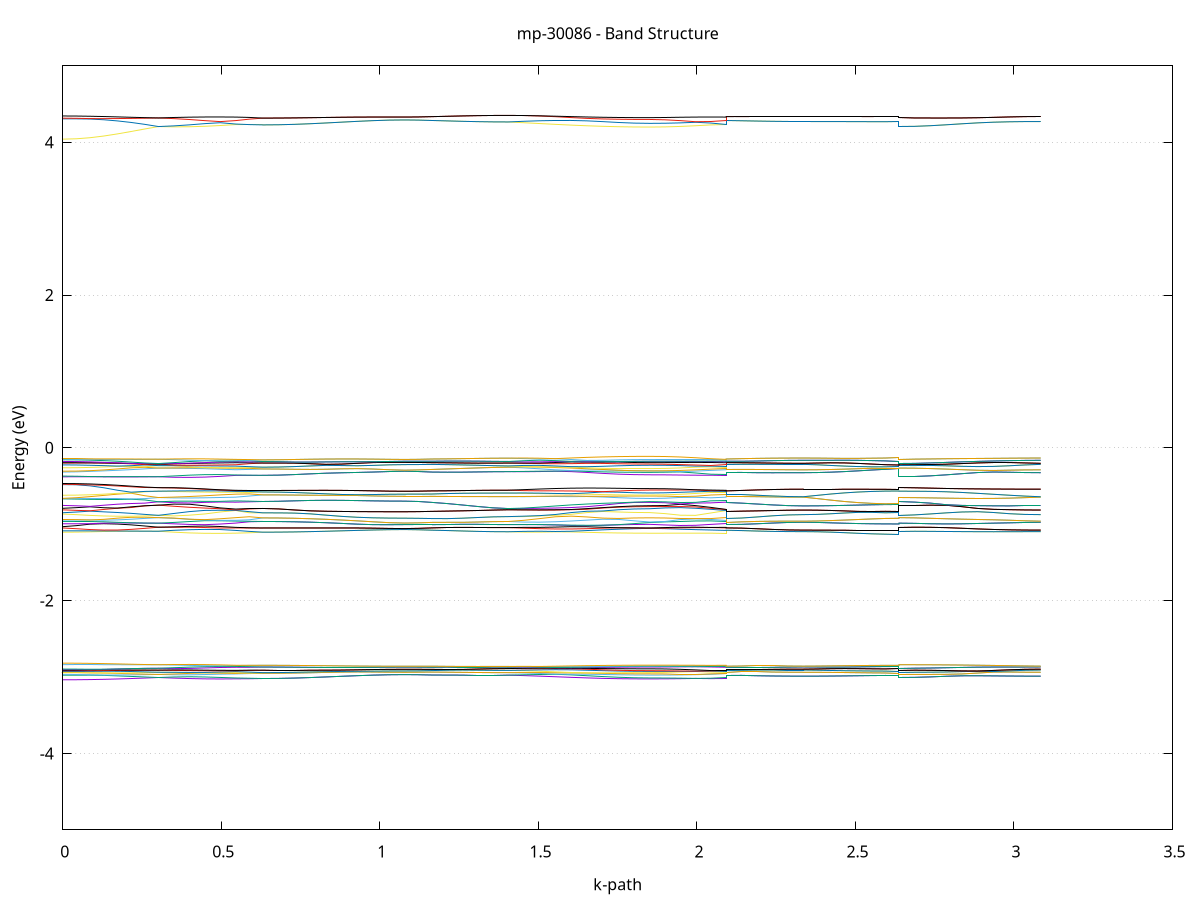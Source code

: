set title 'mp-30086 - Band Structure'
set xlabel 'k-path'
set ylabel 'Energy (eV)'
set grid y
set yrange [-5:5]
set terminal png size 800,600
set output 'mp-30086_bands_gnuplot.png'
plot '-' using 1:2 with lines notitle, '-' using 1:2 with lines notitle, '-' using 1:2 with lines notitle, '-' using 1:2 with lines notitle, '-' using 1:2 with lines notitle, '-' using 1:2 with lines notitle, '-' using 1:2 with lines notitle, '-' using 1:2 with lines notitle, '-' using 1:2 with lines notitle, '-' using 1:2 with lines notitle, '-' using 1:2 with lines notitle, '-' using 1:2 with lines notitle, '-' using 1:2 with lines notitle, '-' using 1:2 with lines notitle, '-' using 1:2 with lines notitle, '-' using 1:2 with lines notitle, '-' using 1:2 with lines notitle, '-' using 1:2 with lines notitle, '-' using 1:2 with lines notitle, '-' using 1:2 with lines notitle, '-' using 1:2 with lines notitle, '-' using 1:2 with lines notitle, '-' using 1:2 with lines notitle, '-' using 1:2 with lines notitle, '-' using 1:2 with lines notitle, '-' using 1:2 with lines notitle, '-' using 1:2 with lines notitle, '-' using 1:2 with lines notitle, '-' using 1:2 with lines notitle, '-' using 1:2 with lines notitle, '-' using 1:2 with lines notitle, '-' using 1:2 with lines notitle, '-' using 1:2 with lines notitle, '-' using 1:2 with lines notitle, '-' using 1:2 with lines notitle, '-' using 1:2 with lines notitle, '-' using 1:2 with lines notitle, '-' using 1:2 with lines notitle, '-' using 1:2 with lines notitle, '-' using 1:2 with lines notitle, '-' using 1:2 with lines notitle, '-' using 1:2 with lines notitle, '-' using 1:2 with lines notitle, '-' using 1:2 with lines notitle, '-' using 1:2 with lines notitle, '-' using 1:2 with lines notitle, '-' using 1:2 with lines notitle, '-' using 1:2 with lines notitle, '-' using 1:2 with lines notitle, '-' using 1:2 with lines notitle, '-' using 1:2 with lines notitle, '-' using 1:2 with lines notitle, '-' using 1:2 with lines notitle, '-' using 1:2 with lines notitle, '-' using 1:2 with lines notitle, '-' using 1:2 with lines notitle, '-' using 1:2 with lines notitle, '-' using 1:2 with lines notitle, '-' using 1:2 with lines notitle, '-' using 1:2 with lines notitle, '-' using 1:2 with lines notitle, '-' using 1:2 with lines notitle, '-' using 1:2 with lines notitle, '-' using 1:2 with lines notitle, '-' using 1:2 with lines notitle, '-' using 1:2 with lines notitle, '-' using 1:2 with lines notitle, '-' using 1:2 with lines notitle, '-' using 1:2 with lines notitle, '-' using 1:2 with lines notitle, '-' using 1:2 with lines notitle, '-' using 1:2 with lines notitle, '-' using 1:2 with lines notitle, '-' using 1:2 with lines notitle, '-' using 1:2 with lines notitle, '-' using 1:2 with lines notitle, '-' using 1:2 with lines notitle, '-' using 1:2 with lines notitle, '-' using 1:2 with lines notitle, '-' using 1:2 with lines notitle, '-' using 1:2 with lines notitle, '-' using 1:2 with lines notitle, '-' using 1:2 with lines notitle, '-' using 1:2 with lines notitle, '-' using 1:2 with lines notitle, '-' using 1:2 with lines notitle, '-' using 1:2 with lines notitle, '-' using 1:2 with lines notitle, '-' using 1:2 with lines notitle, '-' using 1:2 with lines notitle, '-' using 1:2 with lines notitle, '-' using 1:2 with lines notitle, '-' using 1:2 with lines notitle, '-' using 1:2 with lines notitle, '-' using 1:2 with lines notitle, '-' using 1:2 with lines notitle, '-' using 1:2 with lines notitle, '-' using 1:2 with lines notitle, '-' using 1:2 with lines notitle, '-' using 1:2 with lines notitle, '-' using 1:2 with lines notitle, '-' using 1:2 with lines notitle, '-' using 1:2 with lines notitle, '-' using 1:2 with lines notitle, '-' using 1:2 with lines notitle, '-' using 1:2 with lines notitle, '-' using 1:2 with lines notitle, '-' using 1:2 with lines notitle, '-' using 1:2 with lines notitle, '-' using 1:2 with lines notitle, '-' using 1:2 with lines notitle, '-' using 1:2 with lines notitle, '-' using 1:2 with lines notitle, '-' using 1:2 with lines notitle, '-' using 1:2 with lines notitle, '-' using 1:2 with lines notitle, '-' using 1:2 with lines notitle, '-' using 1:2 with lines notitle, '-' using 1:2 with lines notitle, '-' using 1:2 with lines notitle, '-' using 1:2 with lines notitle, '-' using 1:2 with lines notitle, '-' using 1:2 with lines notitle, '-' using 1:2 with lines notitle, '-' using 1:2 with lines notitle, '-' using 1:2 with lines notitle, '-' using 1:2 with lines notitle, '-' using 1:2 with lines notitle, '-' using 1:2 with lines notitle, '-' using 1:2 with lines notitle, '-' using 1:2 with lines notitle, '-' using 1:2 with lines notitle, '-' using 1:2 with lines notitle, '-' using 1:2 with lines notitle, '-' using 1:2 with lines notitle, '-' using 1:2 with lines notitle, '-' using 1:2 with lines notitle, '-' using 1:2 with lines notitle, '-' using 1:2 with lines notitle, '-' using 1:2 with lines notitle, '-' using 1:2 with lines notitle, '-' using 1:2 with lines notitle, '-' using 1:2 with lines notitle, '-' using 1:2 with lines notitle
0.000000 -23.085339
0.043121 -23.085339
0.086242 -23.085339
0.129364 -23.085339
0.172485 -23.085339
0.215606 -23.085339
0.258727 -23.085339
0.301848 -23.085339
0.301848 -23.085339
0.350544 -23.085339
0.399240 -23.085339
0.447936 -23.085339
0.496631 -23.085339
0.545327 -23.085339
0.545327 -23.085339
0.588393 -23.085339
0.631460 -23.085339
0.631460 -23.085339
0.681126 -23.085339
0.730793 -23.085339
0.780459 -23.085339
0.830126 -23.085339
0.879793 -23.085339
0.929459 -23.085339
0.979126 -23.085339
1.028793 -23.085339
1.078459 -23.085339
1.078459 -23.085339
1.121525 -23.085339
1.164592 -23.085339
1.164592 -23.085339
1.212638 -23.085339
1.260685 -23.085339
1.308731 -23.085339
1.356778 -23.085339
1.404824 -23.085339
1.404824 -23.085339
1.454491 -23.085339
1.504157 -23.085339
1.553824 -23.085339
1.603491 -23.085339
1.653157 -23.085339
1.702824 -23.085339
1.752490 -23.085339
1.802157 -23.085339
1.851824 -23.085339
1.851824 -23.085339
1.899870 -23.085339
1.947917 -23.085339
1.995963 -23.085339
2.044010 -23.085339
2.092056 -23.085339
2.092056 -23.085339
2.140752 -23.085339
2.189447 -23.085339
2.238143 -23.085339
2.286839 -23.085339
2.335534 -23.085339
2.335534 -23.085339
2.378656 -23.085339
2.421777 -23.085339
2.464898 -23.085339
2.508019 -23.085339
2.551140 -23.085339
2.594262 -23.085339
2.637383 -23.085339
2.637383 -23.085339
2.687050 -23.085339
2.736716 -23.085339
2.786383 -23.085339
2.836049 -23.085339
2.885716 -23.085339
2.935383 -23.085339
2.985049 -23.085339
3.034716 -23.085339
3.084382 -23.085339
e
0.000000 -23.085339
0.043121 -23.085339
0.086242 -23.085339
0.129364 -23.085339
0.172485 -23.085339
0.215606 -23.085339
0.258727 -23.085339
0.301848 -23.085339
0.301848 -23.085339
0.350544 -23.085339
0.399240 -23.085339
0.447936 -23.085339
0.496631 -23.085339
0.545327 -23.085339
0.545327 -23.085339
0.588393 -23.085339
0.631460 -23.085339
0.631460 -23.085339
0.681126 -23.085339
0.730793 -23.085339
0.780459 -23.085339
0.830126 -23.085339
0.879793 -23.085339
0.929459 -23.085339
0.979126 -23.085339
1.028793 -23.085339
1.078459 -23.085339
1.078459 -23.085339
1.121525 -23.085339
1.164592 -23.085339
1.164592 -23.085339
1.212638 -23.085339
1.260685 -23.085339
1.308731 -23.085339
1.356778 -23.085339
1.404824 -23.085339
1.404824 -23.085339
1.454491 -23.085339
1.504157 -23.085339
1.553824 -23.085339
1.603491 -23.085339
1.653157 -23.085339
1.702824 -23.085339
1.752490 -23.085339
1.802157 -23.085339
1.851824 -23.085339
1.851824 -23.085339
1.899870 -23.085339
1.947917 -23.085339
1.995963 -23.085339
2.044010 -23.085339
2.092056 -23.085339
2.092056 -23.085339
2.140752 -23.085339
2.189447 -23.085339
2.238143 -23.085339
2.286839 -23.085339
2.335534 -23.085339
2.335534 -23.085339
2.378656 -23.085339
2.421777 -23.085339
2.464898 -23.085339
2.508019 -23.085339
2.551140 -23.085339
2.594262 -23.085339
2.637383 -23.085339
2.637383 -23.085339
2.687050 -23.085339
2.736716 -23.085339
2.786383 -23.085339
2.836049 -23.085339
2.885716 -23.085339
2.935383 -23.085339
2.985049 -23.085339
3.034716 -23.085339
3.084382 -23.085339
e
0.000000 -23.085339
0.043121 -23.085339
0.086242 -23.085339
0.129364 -23.085339
0.172485 -23.085339
0.215606 -23.085339
0.258727 -23.085339
0.301848 -23.085339
0.301848 -23.085339
0.350544 -23.085339
0.399240 -23.085339
0.447936 -23.085339
0.496631 -23.085339
0.545327 -23.085339
0.545327 -23.085339
0.588393 -23.085339
0.631460 -23.085339
0.631460 -23.085339
0.681126 -23.085339
0.730793 -23.085339
0.780459 -23.085339
0.830126 -23.085339
0.879793 -23.085339
0.929459 -23.085339
0.979126 -23.085339
1.028793 -23.085339
1.078459 -23.085339
1.078459 -23.085339
1.121525 -23.085339
1.164592 -23.085339
1.164592 -23.085339
1.212638 -23.085339
1.260685 -23.085339
1.308731 -23.085339
1.356778 -23.085339
1.404824 -23.085339
1.404824 -23.085339
1.454491 -23.085339
1.504157 -23.085339
1.553824 -23.085339
1.603491 -23.085339
1.653157 -23.085339
1.702824 -23.085339
1.752490 -23.085339
1.802157 -23.085339
1.851824 -23.085339
1.851824 -23.085339
1.899870 -23.085339
1.947917 -23.085339
1.995963 -23.085339
2.044010 -23.085339
2.092056 -23.085339
2.092056 -23.085339
2.140752 -23.085339
2.189447 -23.085339
2.238143 -23.085339
2.286839 -23.085339
2.335534 -23.085339
2.335534 -23.085339
2.378656 -23.085339
2.421777 -23.085339
2.464898 -23.085339
2.508019 -23.085339
2.551140 -23.085339
2.594262 -23.085339
2.637383 -23.085339
2.637383 -23.085339
2.687050 -23.085339
2.736716 -23.085339
2.786383 -23.085339
2.836049 -23.085339
2.885716 -23.085339
2.935383 -23.085339
2.985049 -23.085339
3.034716 -23.085339
3.084382 -23.085339
e
0.000000 -23.085339
0.043121 -23.085339
0.086242 -23.085339
0.129364 -23.085339
0.172485 -23.085339
0.215606 -23.085339
0.258727 -23.085339
0.301848 -23.085339
0.301848 -23.085339
0.350544 -23.085339
0.399240 -23.085339
0.447936 -23.085339
0.496631 -23.085339
0.545327 -23.085339
0.545327 -23.085339
0.588393 -23.085339
0.631460 -23.085339
0.631460 -23.085339
0.681126 -23.085339
0.730793 -23.085339
0.780459 -23.085339
0.830126 -23.085339
0.879793 -23.085339
0.929459 -23.085339
0.979126 -23.085339
1.028793 -23.085339
1.078459 -23.085339
1.078459 -23.085339
1.121525 -23.085339
1.164592 -23.085339
1.164592 -23.085339
1.212638 -23.085339
1.260685 -23.085339
1.308731 -23.085339
1.356778 -23.085339
1.404824 -23.085339
1.404824 -23.085339
1.454491 -23.085339
1.504157 -23.085339
1.553824 -23.085339
1.603491 -23.085339
1.653157 -23.085339
1.702824 -23.085339
1.752490 -23.085339
1.802157 -23.085339
1.851824 -23.085339
1.851824 -23.085339
1.899870 -23.085339
1.947917 -23.085339
1.995963 -23.085339
2.044010 -23.085339
2.092056 -23.085339
2.092056 -23.085339
2.140752 -23.085339
2.189447 -23.085339
2.238143 -23.085339
2.286839 -23.085339
2.335534 -23.085339
2.335534 -23.085339
2.378656 -23.085339
2.421777 -23.085339
2.464898 -23.085339
2.508019 -23.085339
2.551140 -23.085339
2.594262 -23.085339
2.637383 -23.085339
2.637383 -23.085339
2.687050 -23.085339
2.736716 -23.085339
2.786383 -23.085339
2.836049 -23.085339
2.885716 -23.085339
2.935383 -23.085339
2.985049 -23.085339
3.034716 -23.085339
3.084382 -23.085339
e
0.000000 -23.085239
0.043121 -23.085239
0.086242 -23.085239
0.129364 -23.085239
0.172485 -23.085239
0.215606 -23.085239
0.258727 -23.085239
0.301848 -23.085239
0.301848 -23.085239
0.350544 -23.085239
0.399240 -23.085239
0.447936 -23.085239
0.496631 -23.085239
0.545327 -23.085239
0.545327 -23.085239
0.588393 -23.085239
0.631460 -23.085239
0.631460 -23.085239
0.681126 -23.085239
0.730793 -23.085239
0.780459 -23.085239
0.830126 -23.085239
0.879793 -23.085239
0.929459 -23.085239
0.979126 -23.085239
1.028793 -23.085239
1.078459 -23.085239
1.078459 -23.085239
1.121525 -23.085239
1.164592 -23.085239
1.164592 -23.085239
1.212638 -23.085239
1.260685 -23.085239
1.308731 -23.085239
1.356778 -23.085239
1.404824 -23.085239
1.404824 -23.085239
1.454491 -23.085239
1.504157 -23.085239
1.553824 -23.085239
1.603491 -23.085239
1.653157 -23.085239
1.702824 -23.085239
1.752490 -23.085239
1.802157 -23.085239
1.851824 -23.085239
1.851824 -23.085239
1.899870 -23.085239
1.947917 -23.085239
1.995963 -23.085239
2.044010 -23.085239
2.092056 -23.085239
2.092056 -23.085239
2.140752 -23.085239
2.189447 -23.085239
2.238143 -23.085239
2.286839 -23.085239
2.335534 -23.085239
2.335534 -23.085239
2.378656 -23.085239
2.421777 -23.085239
2.464898 -23.085239
2.508019 -23.085239
2.551140 -23.085239
2.594262 -23.085239
2.637383 -23.085239
2.637383 -23.085239
2.687050 -23.085239
2.736716 -23.085239
2.786383 -23.085239
2.836049 -23.085239
2.885716 -23.085239
2.935383 -23.085239
2.985049 -23.085239
3.034716 -23.085239
3.084382 -23.085239
e
0.000000 -23.085239
0.043121 -23.085239
0.086242 -23.085239
0.129364 -23.085239
0.172485 -23.085239
0.215606 -23.085239
0.258727 -23.085239
0.301848 -23.085239
0.301848 -23.085239
0.350544 -23.085239
0.399240 -23.085239
0.447936 -23.085239
0.496631 -23.085239
0.545327 -23.085239
0.545327 -23.085239
0.588393 -23.085239
0.631460 -23.085239
0.631460 -23.085239
0.681126 -23.085239
0.730793 -23.085239
0.780459 -23.085239
0.830126 -23.085239
0.879793 -23.085239
0.929459 -23.085239
0.979126 -23.085239
1.028793 -23.085239
1.078459 -23.085239
1.078459 -23.085239
1.121525 -23.085239
1.164592 -23.085239
1.164592 -23.085239
1.212638 -23.085239
1.260685 -23.085239
1.308731 -23.085239
1.356778 -23.085239
1.404824 -23.085239
1.404824 -23.085239
1.454491 -23.085239
1.504157 -23.085239
1.553824 -23.085239
1.603491 -23.085239
1.653157 -23.085239
1.702824 -23.085239
1.752490 -23.085239
1.802157 -23.085239
1.851824 -23.085239
1.851824 -23.085239
1.899870 -23.085239
1.947917 -23.085239
1.995963 -23.085239
2.044010 -23.085239
2.092056 -23.085239
2.092056 -23.085239
2.140752 -23.085239
2.189447 -23.085239
2.238143 -23.085239
2.286839 -23.085239
2.335534 -23.085239
2.335534 -23.085239
2.378656 -23.085239
2.421777 -23.085239
2.464898 -23.085239
2.508019 -23.085239
2.551140 -23.085239
2.594262 -23.085239
2.637383 -23.085239
2.637383 -23.085239
2.687050 -23.085239
2.736716 -23.085239
2.786383 -23.085239
2.836049 -23.085239
2.885716 -23.085239
2.935383 -23.085239
2.985049 -23.085239
3.034716 -23.085239
3.084382 -23.085239
e
0.000000 -23.085139
0.043121 -23.085139
0.086242 -23.085139
0.129364 -23.085139
0.172485 -23.085139
0.215606 -23.085139
0.258727 -23.085139
0.301848 -23.085139
0.301848 -23.085139
0.350544 -23.085139
0.399240 -23.085139
0.447936 -23.085139
0.496631 -23.085139
0.545327 -23.085139
0.545327 -23.085139
0.588393 -23.085139
0.631460 -23.085139
0.631460 -23.085139
0.681126 -23.085139
0.730793 -23.085139
0.780459 -23.085139
0.830126 -23.085139
0.879793 -23.085139
0.929459 -23.085139
0.979126 -23.085139
1.028793 -23.085139
1.078459 -23.085139
1.078459 -23.085139
1.121525 -23.085139
1.164592 -23.085139
1.164592 -23.085139
1.212638 -23.085139
1.260685 -23.085139
1.308731 -23.085139
1.356778 -23.085139
1.404824 -23.085139
1.404824 -23.085139
1.454491 -23.085139
1.504157 -23.085139
1.553824 -23.085139
1.603491 -23.085139
1.653157 -23.085139
1.702824 -23.085139
1.752490 -23.085139
1.802157 -23.085139
1.851824 -23.085139
1.851824 -23.085139
1.899870 -23.085139
1.947917 -23.085139
1.995963 -23.085139
2.044010 -23.085139
2.092056 -23.085139
2.092056 -23.085139
2.140752 -23.085139
2.189447 -23.085139
2.238143 -23.085139
2.286839 -23.085139
2.335534 -23.085139
2.335534 -23.085139
2.378656 -23.085139
2.421777 -23.085139
2.464898 -23.085139
2.508019 -23.085139
2.551140 -23.085139
2.594262 -23.085139
2.637383 -23.085139
2.637383 -23.085139
2.687050 -23.085139
2.736716 -23.085139
2.786383 -23.085139
2.836049 -23.085139
2.885716 -23.085139
2.935383 -23.085139
2.985049 -23.085139
3.034716 -23.085139
3.084382 -23.085139
e
0.000000 -23.085139
0.043121 -23.085139
0.086242 -23.085139
0.129364 -23.085139
0.172485 -23.085139
0.215606 -23.085139
0.258727 -23.085139
0.301848 -23.085139
0.301848 -23.085139
0.350544 -23.085139
0.399240 -23.085139
0.447936 -23.085139
0.496631 -23.085139
0.545327 -23.085139
0.545327 -23.085139
0.588393 -23.085139
0.631460 -23.085139
0.631460 -23.085139
0.681126 -23.085139
0.730793 -23.085139
0.780459 -23.085139
0.830126 -23.085139
0.879793 -23.085139
0.929459 -23.085139
0.979126 -23.085139
1.028793 -23.085139
1.078459 -23.085139
1.078459 -23.085139
1.121525 -23.085139
1.164592 -23.085139
1.164592 -23.085139
1.212638 -23.085139
1.260685 -23.085139
1.308731 -23.085139
1.356778 -23.085139
1.404824 -23.085139
1.404824 -23.085139
1.454491 -23.085139
1.504157 -23.085139
1.553824 -23.085139
1.603491 -23.085139
1.653157 -23.085139
1.702824 -23.085139
1.752490 -23.085139
1.802157 -23.085139
1.851824 -23.085139
1.851824 -23.085139
1.899870 -23.085139
1.947917 -23.085139
1.995963 -23.085139
2.044010 -23.085139
2.092056 -23.085139
2.092056 -23.085139
2.140752 -23.085139
2.189447 -23.085139
2.238143 -23.085139
2.286839 -23.085139
2.335534 -23.085139
2.335534 -23.085139
2.378656 -23.085139
2.421777 -23.085139
2.464898 -23.085139
2.508019 -23.085139
2.551140 -23.085139
2.594262 -23.085139
2.637383 -23.085139
2.637383 -23.085139
2.687050 -23.085139
2.736716 -23.085139
2.786383 -23.085139
2.836049 -23.085139
2.885716 -23.085139
2.935383 -23.085139
2.985049 -23.085139
3.034716 -23.085139
3.084382 -23.085139
e
0.000000 -23.084839
0.043121 -23.084839
0.086242 -23.084839
0.129364 -23.084839
0.172485 -23.084839
0.215606 -23.084839
0.258727 -23.084839
0.301848 -23.084839
0.301848 -23.084839
0.350544 -23.084839
0.399240 -23.084839
0.447936 -23.084839
0.496631 -23.084839
0.545327 -23.084839
0.545327 -23.084839
0.588393 -23.084839
0.631460 -23.084839
0.631460 -23.084839
0.681126 -23.084839
0.730793 -23.084839
0.780459 -23.084839
0.830126 -23.084839
0.879793 -23.084839
0.929459 -23.084839
0.979126 -23.084839
1.028793 -23.084839
1.078459 -23.084839
1.078459 -23.084839
1.121525 -23.084839
1.164592 -23.084839
1.164592 -23.084839
1.212638 -23.084839
1.260685 -23.084839
1.308731 -23.084839
1.356778 -23.084839
1.404824 -23.084839
1.404824 -23.084839
1.454491 -23.084839
1.504157 -23.084839
1.553824 -23.084839
1.603491 -23.084839
1.653157 -23.084839
1.702824 -23.084839
1.752490 -23.084839
1.802157 -23.084839
1.851824 -23.084839
1.851824 -23.084839
1.899870 -23.084839
1.947917 -23.084839
1.995963 -23.084839
2.044010 -23.084839
2.092056 -23.084839
2.092056 -23.084839
2.140752 -23.084839
2.189447 -23.084839
2.238143 -23.084839
2.286839 -23.084839
2.335534 -23.084839
2.335534 -23.084839
2.378656 -23.084839
2.421777 -23.084839
2.464898 -23.084839
2.508019 -23.084839
2.551140 -23.084839
2.594262 -23.084839
2.637383 -23.084839
2.637383 -23.084839
2.687050 -23.084839
2.736716 -23.084839
2.786383 -23.084839
2.836049 -23.084839
2.885716 -23.084839
2.935383 -23.084839
2.985049 -23.084839
3.034716 -23.084839
3.084382 -23.084839
e
0.000000 -23.084839
0.043121 -23.084839
0.086242 -23.084839
0.129364 -23.084839
0.172485 -23.084839
0.215606 -23.084839
0.258727 -23.084839
0.301848 -23.084839
0.301848 -23.084839
0.350544 -23.084839
0.399240 -23.084839
0.447936 -23.084839
0.496631 -23.084839
0.545327 -23.084839
0.545327 -23.084839
0.588393 -23.084839
0.631460 -23.084839
0.631460 -23.084839
0.681126 -23.084839
0.730793 -23.084839
0.780459 -23.084839
0.830126 -23.084839
0.879793 -23.084839
0.929459 -23.084839
0.979126 -23.084839
1.028793 -23.084839
1.078459 -23.084839
1.078459 -23.084839
1.121525 -23.084839
1.164592 -23.084839
1.164592 -23.084839
1.212638 -23.084839
1.260685 -23.084839
1.308731 -23.084839
1.356778 -23.084839
1.404824 -23.084839
1.404824 -23.084839
1.454491 -23.084839
1.504157 -23.084839
1.553824 -23.084839
1.603491 -23.084839
1.653157 -23.084839
1.702824 -23.084839
1.752490 -23.084839
1.802157 -23.084839
1.851824 -23.084839
1.851824 -23.084839
1.899870 -23.084839
1.947917 -23.084839
1.995963 -23.084839
2.044010 -23.084839
2.092056 -23.084839
2.092056 -23.084839
2.140752 -23.084839
2.189447 -23.084839
2.238143 -23.084839
2.286839 -23.084839
2.335534 -23.084839
2.335534 -23.084839
2.378656 -23.084839
2.421777 -23.084839
2.464898 -23.084839
2.508019 -23.084839
2.551140 -23.084839
2.594262 -23.084839
2.637383 -23.084839
2.637383 -23.084839
2.687050 -23.084839
2.736716 -23.084839
2.786383 -23.084839
2.836049 -23.084839
2.885716 -23.084839
2.935383 -23.084839
2.985049 -23.084839
3.034716 -23.084839
3.084382 -23.084839
e
0.000000 -23.084839
0.043121 -23.084839
0.086242 -23.084839
0.129364 -23.084839
0.172485 -23.084839
0.215606 -23.084839
0.258727 -23.084839
0.301848 -23.084839
0.301848 -23.084839
0.350544 -23.084839
0.399240 -23.084839
0.447936 -23.084839
0.496631 -23.084839
0.545327 -23.084839
0.545327 -23.084839
0.588393 -23.084839
0.631460 -23.084839
0.631460 -23.084839
0.681126 -23.084839
0.730793 -23.084839
0.780459 -23.084839
0.830126 -23.084839
0.879793 -23.084839
0.929459 -23.084839
0.979126 -23.084839
1.028793 -23.084839
1.078459 -23.084839
1.078459 -23.084839
1.121525 -23.084839
1.164592 -23.084839
1.164592 -23.084839
1.212638 -23.084839
1.260685 -23.084839
1.308731 -23.084839
1.356778 -23.084839
1.404824 -23.084839
1.404824 -23.084839
1.454491 -23.084839
1.504157 -23.084839
1.553824 -23.084839
1.603491 -23.084839
1.653157 -23.084839
1.702824 -23.084839
1.752490 -23.084839
1.802157 -23.084839
1.851824 -23.084839
1.851824 -23.084839
1.899870 -23.084839
1.947917 -23.084839
1.995963 -23.084839
2.044010 -23.084839
2.092056 -23.084839
2.092056 -23.084839
2.140752 -23.084839
2.189447 -23.084839
2.238143 -23.084839
2.286839 -23.084839
2.335534 -23.084839
2.335534 -23.084839
2.378656 -23.084839
2.421777 -23.084839
2.464898 -23.084839
2.508019 -23.084839
2.551140 -23.084839
2.594262 -23.084839
2.637383 -23.084839
2.637383 -23.084839
2.687050 -23.084839
2.736716 -23.084839
2.786383 -23.084839
2.836049 -23.084839
2.885716 -23.084839
2.935383 -23.084839
2.985049 -23.084839
3.034716 -23.084839
3.084382 -23.084839
e
0.000000 -23.084839
0.043121 -23.084839
0.086242 -23.084839
0.129364 -23.084839
0.172485 -23.084839
0.215606 -23.084839
0.258727 -23.084839
0.301848 -23.084839
0.301848 -23.084839
0.350544 -23.084839
0.399240 -23.084839
0.447936 -23.084839
0.496631 -23.084839
0.545327 -23.084839
0.545327 -23.084839
0.588393 -23.084839
0.631460 -23.084839
0.631460 -23.084839
0.681126 -23.084839
0.730793 -23.084839
0.780459 -23.084839
0.830126 -23.084839
0.879793 -23.084839
0.929459 -23.084839
0.979126 -23.084839
1.028793 -23.084839
1.078459 -23.084839
1.078459 -23.084839
1.121525 -23.084839
1.164592 -23.084839
1.164592 -23.084839
1.212638 -23.084839
1.260685 -23.084839
1.308731 -23.084839
1.356778 -23.084839
1.404824 -23.084839
1.404824 -23.084839
1.454491 -23.084839
1.504157 -23.084839
1.553824 -23.084839
1.603491 -23.084839
1.653157 -23.084839
1.702824 -23.084839
1.752490 -23.084839
1.802157 -23.084839
1.851824 -23.084839
1.851824 -23.084839
1.899870 -23.084839
1.947917 -23.084839
1.995963 -23.084839
2.044010 -23.084839
2.092056 -23.084839
2.092056 -23.084839
2.140752 -23.084839
2.189447 -23.084839
2.238143 -23.084839
2.286839 -23.084839
2.335534 -23.084839
2.335534 -23.084839
2.378656 -23.084839
2.421777 -23.084839
2.464898 -23.084839
2.508019 -23.084839
2.551140 -23.084839
2.594262 -23.084839
2.637383 -23.084839
2.637383 -23.084839
2.687050 -23.084839
2.736716 -23.084839
2.786383 -23.084839
2.836049 -23.084839
2.885716 -23.084839
2.935383 -23.084839
2.985049 -23.084839
3.034716 -23.084839
3.084382 -23.084839
e
0.000000 -22.999639
0.043121 -22.999639
0.086242 -22.999639
0.129364 -22.999639
0.172485 -22.999639
0.215606 -22.999639
0.258727 -22.999639
0.301848 -22.999639
0.301848 -22.999639
0.350544 -22.999639
0.399240 -22.999639
0.447936 -22.999639
0.496631 -22.999639
0.545327 -22.999639
0.545327 -22.999639
0.588393 -22.999639
0.631460 -22.999639
0.631460 -22.999639
0.681126 -22.999639
0.730793 -22.999639
0.780459 -22.999639
0.830126 -22.999639
0.879793 -22.999639
0.929459 -22.999639
0.979126 -22.999639
1.028793 -22.999639
1.078459 -22.999639
1.078459 -22.999639
1.121525 -22.999639
1.164592 -22.999639
1.164592 -22.999639
1.212638 -22.999639
1.260685 -22.999639
1.308731 -22.999639
1.356778 -22.999639
1.404824 -22.999639
1.404824 -22.999639
1.454491 -22.999639
1.504157 -22.999639
1.553824 -22.999639
1.603491 -22.999639
1.653157 -22.999639
1.702824 -22.999639
1.752490 -22.999639
1.802157 -22.999639
1.851824 -22.999639
1.851824 -22.999639
1.899870 -22.999639
1.947917 -22.999639
1.995963 -22.999639
2.044010 -22.999639
2.092056 -22.999639
2.092056 -22.999639
2.140752 -22.999639
2.189447 -22.999639
2.238143 -22.999639
2.286839 -22.999639
2.335534 -22.999639
2.335534 -22.999639
2.378656 -22.999639
2.421777 -22.999639
2.464898 -22.999639
2.508019 -22.999639
2.551140 -22.999639
2.594262 -22.999639
2.637383 -22.999639
2.637383 -22.999639
2.687050 -22.999639
2.736716 -22.999639
2.786383 -22.999639
2.836049 -22.999639
2.885716 -22.999639
2.935383 -22.999639
2.985049 -22.999639
3.034716 -22.999639
3.084382 -22.999639
e
0.000000 -22.999639
0.043121 -22.999639
0.086242 -22.999639
0.129364 -22.999639
0.172485 -22.999639
0.215606 -22.999639
0.258727 -22.999639
0.301848 -22.999639
0.301848 -22.999639
0.350544 -22.999639
0.399240 -22.999639
0.447936 -22.999639
0.496631 -22.999639
0.545327 -22.999639
0.545327 -22.999639
0.588393 -22.999639
0.631460 -22.999639
0.631460 -22.999639
0.681126 -22.999639
0.730793 -22.999639
0.780459 -22.999639
0.830126 -22.999639
0.879793 -22.999639
0.929459 -22.999639
0.979126 -22.999639
1.028793 -22.999639
1.078459 -22.999639
1.078459 -22.999639
1.121525 -22.999639
1.164592 -22.999639
1.164592 -22.999639
1.212638 -22.999639
1.260685 -22.999639
1.308731 -22.999639
1.356778 -22.999639
1.404824 -22.999639
1.404824 -22.999639
1.454491 -22.999639
1.504157 -22.999639
1.553824 -22.999639
1.603491 -22.999639
1.653157 -22.999639
1.702824 -22.999639
1.752490 -22.999639
1.802157 -22.999639
1.851824 -22.999639
1.851824 -22.999639
1.899870 -22.999639
1.947917 -22.999639
1.995963 -22.999639
2.044010 -22.999639
2.092056 -22.999639
2.092056 -22.999639
2.140752 -22.999639
2.189447 -22.999639
2.238143 -22.999639
2.286839 -22.999639
2.335534 -22.999639
2.335534 -22.999639
2.378656 -22.999639
2.421777 -22.999639
2.464898 -22.999639
2.508019 -22.999639
2.551140 -22.999639
2.594262 -22.999639
2.637383 -22.999639
2.637383 -22.999639
2.687050 -22.999639
2.736716 -22.999639
2.786383 -22.999639
2.836049 -22.999639
2.885716 -22.999639
2.935383 -22.999639
2.985049 -22.999639
3.034716 -22.999639
3.084382 -22.999639
e
0.000000 -22.999639
0.043121 -22.999639
0.086242 -22.999639
0.129364 -22.999639
0.172485 -22.999639
0.215606 -22.999639
0.258727 -22.999639
0.301848 -22.999639
0.301848 -22.999639
0.350544 -22.999639
0.399240 -22.999639
0.447936 -22.999639
0.496631 -22.999639
0.545327 -22.999639
0.545327 -22.999639
0.588393 -22.999639
0.631460 -22.999639
0.631460 -22.999639
0.681126 -22.999639
0.730793 -22.999639
0.780459 -22.999639
0.830126 -22.999639
0.879793 -22.999639
0.929459 -22.999639
0.979126 -22.999639
1.028793 -22.999639
1.078459 -22.999639
1.078459 -22.999639
1.121525 -22.999639
1.164592 -22.999639
1.164592 -22.999639
1.212638 -22.999639
1.260685 -22.999639
1.308731 -22.999639
1.356778 -22.999639
1.404824 -22.999639
1.404824 -22.999639
1.454491 -22.999639
1.504157 -22.999639
1.553824 -22.999639
1.603491 -22.999639
1.653157 -22.999639
1.702824 -22.999639
1.752490 -22.999639
1.802157 -22.999639
1.851824 -22.999639
1.851824 -22.999639
1.899870 -22.999639
1.947917 -22.999639
1.995963 -22.999639
2.044010 -22.999639
2.092056 -22.999639
2.092056 -22.999639
2.140752 -22.999639
2.189447 -22.999639
2.238143 -22.999639
2.286839 -22.999639
2.335534 -22.999639
2.335534 -22.999639
2.378656 -22.999639
2.421777 -22.999639
2.464898 -22.999639
2.508019 -22.999639
2.551140 -22.999639
2.594262 -22.999639
2.637383 -22.999639
2.637383 -22.999639
2.687050 -22.999639
2.736716 -22.999639
2.786383 -22.999639
2.836049 -22.999639
2.885716 -22.999639
2.935383 -22.999639
2.985049 -22.999639
3.034716 -22.999639
3.084382 -22.999639
e
0.000000 -22.999639
0.043121 -22.999639
0.086242 -22.999639
0.129364 -22.999639
0.172485 -22.999639
0.215606 -22.999639
0.258727 -22.999639
0.301848 -22.999639
0.301848 -22.999639
0.350544 -22.999639
0.399240 -22.999639
0.447936 -22.999639
0.496631 -22.999639
0.545327 -22.999639
0.545327 -22.999639
0.588393 -22.999639
0.631460 -22.999639
0.631460 -22.999639
0.681126 -22.999639
0.730793 -22.999639
0.780459 -22.999639
0.830126 -22.999639
0.879793 -22.999639
0.929459 -22.999639
0.979126 -22.999639
1.028793 -22.999639
1.078459 -22.999639
1.078459 -22.999639
1.121525 -22.999639
1.164592 -22.999639
1.164592 -22.999639
1.212638 -22.999639
1.260685 -22.999639
1.308731 -22.999639
1.356778 -22.999639
1.404824 -22.999639
1.404824 -22.999639
1.454491 -22.999639
1.504157 -22.999639
1.553824 -22.999639
1.603491 -22.999639
1.653157 -22.999639
1.702824 -22.999639
1.752490 -22.999639
1.802157 -22.999639
1.851824 -22.999639
1.851824 -22.999639
1.899870 -22.999639
1.947917 -22.999639
1.995963 -22.999639
2.044010 -22.999639
2.092056 -22.999639
2.092056 -22.999639
2.140752 -22.999639
2.189447 -22.999639
2.238143 -22.999639
2.286839 -22.999639
2.335534 -22.999639
2.335534 -22.999639
2.378656 -22.999639
2.421777 -22.999639
2.464898 -22.999639
2.508019 -22.999639
2.551140 -22.999639
2.594262 -22.999639
2.637383 -22.999639
2.637383 -22.999639
2.687050 -22.999639
2.736716 -22.999639
2.786383 -22.999639
2.836049 -22.999639
2.885716 -22.999639
2.935383 -22.999639
2.985049 -22.999639
3.034716 -22.999639
3.084382 -22.999639
e
0.000000 -22.999639
0.043121 -22.999639
0.086242 -22.999639
0.129364 -22.999639
0.172485 -22.999639
0.215606 -22.999639
0.258727 -22.999639
0.301848 -22.999639
0.301848 -22.999639
0.350544 -22.999639
0.399240 -22.999639
0.447936 -22.999639
0.496631 -22.999639
0.545327 -22.999639
0.545327 -22.999639
0.588393 -22.999639
0.631460 -22.999639
0.631460 -22.999639
0.681126 -22.999639
0.730793 -22.999639
0.780459 -22.999639
0.830126 -22.999639
0.879793 -22.999639
0.929459 -22.999639
0.979126 -22.999639
1.028793 -22.999639
1.078459 -22.999639
1.078459 -22.999639
1.121525 -22.999639
1.164592 -22.999639
1.164592 -22.999639
1.212638 -22.999639
1.260685 -22.999639
1.308731 -22.999639
1.356778 -22.999639
1.404824 -22.999639
1.404824 -22.999639
1.454491 -22.999639
1.504157 -22.999639
1.553824 -22.999639
1.603491 -22.999639
1.653157 -22.999639
1.702824 -22.999639
1.752490 -22.999639
1.802157 -22.999639
1.851824 -22.999639
1.851824 -22.999639
1.899870 -22.999639
1.947917 -22.999639
1.995963 -22.999639
2.044010 -22.999639
2.092056 -22.999639
2.092056 -22.999639
2.140752 -22.999639
2.189447 -22.999639
2.238143 -22.999639
2.286839 -22.999639
2.335534 -22.999639
2.335534 -22.999639
2.378656 -22.999639
2.421777 -22.999639
2.464898 -22.999639
2.508019 -22.999639
2.551140 -22.999639
2.594262 -22.999639
2.637383 -22.999639
2.637383 -22.999639
2.687050 -22.999639
2.736716 -22.999639
2.786383 -22.999639
2.836049 -22.999639
2.885716 -22.999639
2.935383 -22.999639
2.985049 -22.999639
3.034716 -22.999639
3.084382 -22.999639
e
0.000000 -22.999639
0.043121 -22.999639
0.086242 -22.999639
0.129364 -22.999639
0.172485 -22.999639
0.215606 -22.999639
0.258727 -22.999639
0.301848 -22.999639
0.301848 -22.999639
0.350544 -22.999639
0.399240 -22.999639
0.447936 -22.999639
0.496631 -22.999639
0.545327 -22.999639
0.545327 -22.999639
0.588393 -22.999639
0.631460 -22.999639
0.631460 -22.999639
0.681126 -22.999639
0.730793 -22.999639
0.780459 -22.999639
0.830126 -22.999639
0.879793 -22.999639
0.929459 -22.999639
0.979126 -22.999639
1.028793 -22.999639
1.078459 -22.999639
1.078459 -22.999639
1.121525 -22.999639
1.164592 -22.999639
1.164592 -22.999639
1.212638 -22.999639
1.260685 -22.999639
1.308731 -22.999639
1.356778 -22.999639
1.404824 -22.999639
1.404824 -22.999639
1.454491 -22.999639
1.504157 -22.999639
1.553824 -22.999639
1.603491 -22.999639
1.653157 -22.999639
1.702824 -22.999639
1.752490 -22.999639
1.802157 -22.999639
1.851824 -22.999639
1.851824 -22.999639
1.899870 -22.999639
1.947917 -22.999639
1.995963 -22.999639
2.044010 -22.999639
2.092056 -22.999639
2.092056 -22.999639
2.140752 -22.999639
2.189447 -22.999639
2.238143 -22.999639
2.286839 -22.999639
2.335534 -22.999639
2.335534 -22.999639
2.378656 -22.999639
2.421777 -22.999639
2.464898 -22.999639
2.508019 -22.999639
2.551140 -22.999639
2.594262 -22.999639
2.637383 -22.999639
2.637383 -22.999639
2.687050 -22.999639
2.736716 -22.999639
2.786383 -22.999639
2.836049 -22.999639
2.885716 -22.999639
2.935383 -22.999639
2.985049 -22.999639
3.034716 -22.999639
3.084382 -22.999639
e
0.000000 -22.999639
0.043121 -22.999639
0.086242 -22.999639
0.129364 -22.999639
0.172485 -22.999639
0.215606 -22.999639
0.258727 -22.999639
0.301848 -22.999639
0.301848 -22.999639
0.350544 -22.999639
0.399240 -22.999639
0.447936 -22.999639
0.496631 -22.999639
0.545327 -22.999639
0.545327 -22.999639
0.588393 -22.999639
0.631460 -22.999639
0.631460 -22.999639
0.681126 -22.999639
0.730793 -22.999639
0.780459 -22.999639
0.830126 -22.999639
0.879793 -22.999639
0.929459 -22.999639
0.979126 -22.999639
1.028793 -22.999639
1.078459 -22.999639
1.078459 -22.999639
1.121525 -22.999639
1.164592 -22.999639
1.164592 -22.999639
1.212638 -22.999639
1.260685 -22.999639
1.308731 -22.999639
1.356778 -22.999639
1.404824 -22.999639
1.404824 -22.999639
1.454491 -22.999639
1.504157 -22.999639
1.553824 -22.999639
1.603491 -22.999639
1.653157 -22.999639
1.702824 -22.999639
1.752490 -22.999639
1.802157 -22.999639
1.851824 -22.999639
1.851824 -22.999639
1.899870 -22.999639
1.947917 -22.999639
1.995963 -22.999639
2.044010 -22.999639
2.092056 -22.999639
2.092056 -22.999639
2.140752 -22.999639
2.189447 -22.999639
2.238143 -22.999639
2.286839 -22.999639
2.335534 -22.999639
2.335534 -22.999639
2.378656 -22.999639
2.421777 -22.999639
2.464898 -22.999639
2.508019 -22.999639
2.551140 -22.999639
2.594262 -22.999639
2.637383 -22.999639
2.637383 -22.999639
2.687050 -22.999639
2.736716 -22.999639
2.786383 -22.999639
2.836049 -22.999639
2.885716 -22.999639
2.935383 -22.999639
2.985049 -22.999639
3.034716 -22.999639
3.084382 -22.999639
e
0.000000 -22.999639
0.043121 -22.999639
0.086242 -22.999639
0.129364 -22.999639
0.172485 -22.999639
0.215606 -22.999639
0.258727 -22.999639
0.301848 -22.999639
0.301848 -22.999639
0.350544 -22.999639
0.399240 -22.999639
0.447936 -22.999639
0.496631 -22.999639
0.545327 -22.999639
0.545327 -22.999639
0.588393 -22.999639
0.631460 -22.999639
0.631460 -22.999639
0.681126 -22.999639
0.730793 -22.999639
0.780459 -22.999639
0.830126 -22.999639
0.879793 -22.999639
0.929459 -22.999639
0.979126 -22.999639
1.028793 -22.999639
1.078459 -22.999639
1.078459 -22.999639
1.121525 -22.999639
1.164592 -22.999639
1.164592 -22.999639
1.212638 -22.999639
1.260685 -22.999639
1.308731 -22.999639
1.356778 -22.999639
1.404824 -22.999639
1.404824 -22.999639
1.454491 -22.999639
1.504157 -22.999639
1.553824 -22.999639
1.603491 -22.999639
1.653157 -22.999639
1.702824 -22.999639
1.752490 -22.999639
1.802157 -22.999639
1.851824 -22.999639
1.851824 -22.999639
1.899870 -22.999639
1.947917 -22.999639
1.995963 -22.999639
2.044010 -22.999639
2.092056 -22.999639
2.092056 -22.999639
2.140752 -22.999639
2.189447 -22.999639
2.238143 -22.999639
2.286839 -22.999639
2.335534 -22.999639
2.335534 -22.999639
2.378656 -22.999639
2.421777 -22.999639
2.464898 -22.999639
2.508019 -22.999639
2.551140 -22.999639
2.594262 -22.999639
2.637383 -22.999639
2.637383 -22.999639
2.687050 -22.999639
2.736716 -22.999639
2.786383 -22.999639
2.836049 -22.999639
2.885716 -22.999639
2.935383 -22.999639
2.985049 -22.999639
3.034716 -22.999639
3.084382 -22.999639
e
0.000000 -14.264239
0.043121 -14.263739
0.086242 -14.262139
0.129364 -14.259539
0.172485 -14.256139
0.215606 -14.251839
0.258727 -14.247039
0.301848 -14.241839
0.301848 -14.241839
0.350544 -14.241939
0.399240 -14.241139
0.447936 -14.239239
0.496631 -14.236639
0.545327 -14.233239
0.545327 -14.233239
0.588393 -14.233639
0.631460 -14.233339
0.631460 -14.233339
0.681126 -14.233039
0.730793 -14.232239
0.780459 -14.230839
0.830126 -14.229239
0.879793 -14.227339
0.929459 -14.225639
0.979126 -14.224239
1.028793 -14.223239
1.078459 -14.222939
1.078459 -14.222939
1.121525 -14.222939
1.164592 -14.223039
1.164592 -14.223039
1.212638 -14.223039
1.260685 -14.223339
1.308731 -14.223639
1.356778 -14.223839
1.404824 -14.223939
1.404824 -14.223939
1.454491 -14.225339
1.504157 -14.227439
1.553824 -14.229939
1.603491 -14.232639
1.653157 -14.235239
1.702824 -14.237539
1.752490 -14.239239
1.802157 -14.240439
1.851824 -14.240839
1.851824 -14.240839
1.899870 -14.240439
1.947917 -14.239139
1.995963 -14.237139
2.044010 -14.234439
2.092056 -14.233239
2.092056 -14.223039
2.140752 -14.223639
2.189447 -14.224439
2.238143 -14.225239
2.286839 -14.225739
2.335534 -14.225939
2.335534 -14.225939
2.378656 -14.226139
2.421777 -14.226539
2.464898 -14.227139
2.508019 -14.227739
2.551140 -14.228239
2.594262 -14.228539
2.637383 -14.228639
2.637383 -14.241839
2.687050 -14.241439
2.736716 -14.240239
2.786383 -14.238339
2.836049 -14.235939
2.885716 -14.233239
2.935383 -14.230539
2.985049 -14.228239
3.034716 -14.226539
3.084382 -14.225939
e
0.000000 -14.215739
0.043121 -14.215539
0.086242 -14.216939
0.129364 -14.221139
0.172485 -14.225839
0.215606 -14.231039
0.258727 -14.236439
0.301848 -14.241839
0.301848 -14.241839
0.350544 -14.240739
0.399240 -14.238639
0.447936 -14.235739
0.496631 -14.232239
0.545327 -14.231239
0.545327 -14.231239
0.588393 -14.232539
0.631460 -14.233339
0.631460 -14.233339
0.681126 -14.233039
0.730793 -14.232239
0.780459 -14.230839
0.830126 -14.229139
0.879793 -14.227339
0.929459 -14.225639
0.979126 -14.224239
1.028793 -14.223239
1.078459 -14.222939
1.078459 -14.222939
1.121525 -14.222939
1.164592 -14.223039
1.164592 -14.223039
1.212638 -14.223039
1.260685 -14.223339
1.308731 -14.223639
1.356778 -14.223839
1.404824 -14.223939
1.404824 -14.223939
1.454491 -14.223539
1.504157 -14.224539
1.553824 -14.227039
1.603491 -14.230139
1.653157 -14.233339
1.702824 -14.236239
1.752490 -14.238439
1.802157 -14.239839
1.851824 -14.240339
1.851824 -14.240339
1.899870 -14.239739
1.947917 -14.238139
1.995963 -14.235539
2.044010 -14.232239
2.092056 -14.231239
2.092056 -14.223039
2.140752 -14.223639
2.189447 -14.224439
2.238143 -14.225239
2.286839 -14.225739
2.335534 -14.225939
2.335534 -14.225939
2.378656 -14.226139
2.421777 -14.226539
2.464898 -14.227139
2.508019 -14.227739
2.551140 -14.228239
2.594262 -14.228539
2.637383 -14.228639
2.637383 -14.241839
2.687050 -14.241439
2.736716 -14.240239
2.786383 -14.238339
2.836049 -14.235939
2.885716 -14.233239
2.935383 -14.230539
2.985049 -14.228239
3.034716 -14.226539
3.084382 -14.225939
e
0.000000 -14.212439
0.043121 -14.213839
0.086242 -14.214939
0.129364 -14.214039
0.172485 -14.212839
0.215606 -14.211439
0.258727 -14.209939
0.301848 -14.208439
0.301848 -14.208439
0.350544 -14.211439
0.399240 -14.215439
0.447936 -14.220239
0.496631 -14.225539
0.545327 -14.228339
0.545327 -14.228339
0.588393 -14.222639
0.631460 -14.217339
0.631460 -14.217339
0.681126 -14.217139
0.730793 -14.216639
0.780459 -14.215839
0.830126 -14.214839
0.879793 -14.213839
0.929459 -14.212939
0.979126 -14.212239
1.028793 -14.211839
1.078459 -14.211639
1.078459 -14.211639
1.121525 -14.211639
1.164592 -14.211539
1.164592 -14.211539
1.212638 -14.211539
1.260685 -14.211339
1.308731 -14.211039
1.356778 -14.210839
1.404824 -14.210739
1.404824 -14.210739
1.454491 -14.213339
1.504157 -14.215339
1.553824 -14.216439
1.603491 -14.217239
1.653157 -14.217939
1.702824 -14.218539
1.752490 -14.219139
1.802157 -14.219439
1.851824 -14.219639
1.851824 -14.219639
1.899870 -14.220239
1.947917 -14.222139
1.995963 -14.225039
2.044010 -14.228839
2.092056 -14.228339
2.092056 -14.211539
2.140752 -14.210939
2.189447 -14.210139
2.238143 -14.209339
2.286839 -14.208839
2.335534 -14.208639
2.335534 -14.208639
2.378656 -14.208439
2.421777 -14.208039
2.464898 -14.207439
2.508019 -14.206839
2.551140 -14.206339
2.594262 -14.206039
2.637383 -14.205939
2.637383 -14.208439
2.687050 -14.208439
2.736716 -14.208239
2.786383 -14.208039
2.836049 -14.207939
2.885716 -14.207839
2.935383 -14.208039
2.985049 -14.208239
3.034716 -14.208539
3.084382 -14.208639
e
0.000000 -14.207239
0.043121 -14.206539
0.086242 -14.205739
0.129364 -14.205339
0.172485 -14.205439
0.215606 -14.206039
0.258727 -14.207139
0.301848 -14.208439
0.301848 -14.208439
0.350544 -14.206439
0.399240 -14.205539
0.447936 -14.205739
0.496631 -14.206739
0.545327 -14.208539
0.545327 -14.208539
0.588393 -14.212539
0.631460 -14.217339
0.631460 -14.217339
0.681126 -14.217139
0.730793 -14.216639
0.780459 -14.215839
0.830126 -14.214839
0.879793 -14.213839
0.929459 -14.212939
0.979126 -14.212239
1.028793 -14.211839
1.078459 -14.211639
1.078459 -14.211639
1.121525 -14.211639
1.164592 -14.211539
1.164592 -14.211539
1.212638 -14.211539
1.260685 -14.211339
1.308731 -14.211039
1.356778 -14.210839
1.404824 -14.210739
1.404824 -14.210739
1.454491 -14.208039
1.504157 -14.205739
1.553824 -14.203739
1.603491 -14.202239
1.653157 -14.201239
1.702824 -14.200539
1.752490 -14.200039
1.802157 -14.199839
1.851824 -14.199839
1.851824 -14.199839
1.899870 -14.200139
1.947917 -14.201339
1.995963 -14.203239
2.044010 -14.205639
2.092056 -14.208539
2.092056 -14.211539
2.140752 -14.210939
2.189447 -14.210139
2.238143 -14.209339
2.286839 -14.208839
2.335534 -14.208639
2.335534 -14.208639
2.378656 -14.208439
2.421777 -14.208039
2.464898 -14.207439
2.508019 -14.206839
2.551140 -14.206339
2.594262 -14.206039
2.637383 -14.205939
2.637383 -14.208439
2.687050 -14.208439
2.736716 -14.208239
2.786383 -14.208039
2.836049 -14.207939
2.885716 -14.207839
2.935383 -14.208039
2.985049 -14.208239
3.034716 -14.208539
3.084382 -14.208639
e
0.000000 -13.082739
0.043121 -13.082539
0.086242 -13.081939
0.129364 -13.081039
0.172485 -13.079739
0.215606 -13.078239
0.258727 -13.076539
0.301848 -13.074739
0.301848 -13.074739
0.350544 -13.074839
0.399240 -13.074239
0.447936 -13.072839
0.496631 -13.071139
0.545327 -13.071139
0.545327 -13.071139
0.588393 -13.068939
0.631460 -13.066639
0.631460 -13.066639
0.681126 -13.067039
0.730793 -13.068339
0.780459 -13.070639
0.830126 -13.073739
0.879793 -13.077139
0.929459 -13.080439
0.979126 -13.083039
1.028793 -13.084739
1.078459 -13.085339
1.078459 -13.085339
1.121525 -13.085739
1.164592 -13.086439
1.164592 -13.086439
1.212638 -13.086539
1.260685 -13.086339
1.308731 -13.085839
1.356778 -13.085439
1.404824 -13.085239
1.404824 -13.085239
1.454491 -13.084739
1.504157 -13.083039
1.553824 -13.080139
1.603491 -13.079139
1.653157 -13.081139
1.702824 -13.082839
1.752490 -13.084039
1.802157 -13.084839
1.851824 -13.085139
1.851824 -13.085139
1.899870 -13.084439
1.947917 -13.082539
1.995963 -13.079439
2.044010 -13.075539
2.092056 -13.071139
2.092056 -13.086439
2.140752 -13.086739
2.189447 -13.086639
2.238143 -13.086239
2.286839 -13.085839
2.335534 -13.085639
2.335534 -13.085639
2.378656 -13.085339
2.421777 -13.084539
2.464898 -13.083339
2.508019 -13.081739
2.551140 -13.080239
2.594262 -13.079139
2.637383 -13.078639
2.637383 -13.074739
2.687050 -13.074439
2.736716 -13.073839
2.786383 -13.073439
2.836049 -13.074939
2.885716 -13.078039
2.935383 -13.081039
2.985049 -13.083539
3.034716 -13.085039
3.084382 -13.085639
e
0.000000 -13.073939
0.043121 -13.073939
0.086242 -13.073439
0.129364 -13.072439
0.172485 -13.071339
0.215606 -13.071539
0.258727 -13.072939
0.301848 -13.074739
0.301848 -13.074739
0.350544 -13.073739
0.399240 -13.071939
0.447936 -13.069539
0.496631 -13.069039
0.545327 -13.068339
0.545327 -13.068339
0.588393 -13.066639
0.631460 -13.066639
0.631460 -13.066639
0.681126 -13.067039
0.730793 -13.068339
0.780459 -13.070639
0.830126 -13.073739
0.879793 -13.077139
0.929459 -13.080439
0.979126 -13.083039
1.028793 -13.084739
1.078459 -13.085339
1.078459 -13.085339
1.121525 -13.085739
1.164592 -13.086439
1.164592 -13.086439
1.212638 -13.086539
1.260685 -13.086339
1.308731 -13.085839
1.356778 -13.085439
1.404824 -13.085239
1.404824 -13.085239
1.454491 -13.084339
1.504157 -13.082239
1.553824 -13.079039
1.603491 -13.076239
1.653157 -13.072039
1.702824 -13.067439
1.752490 -13.066639
1.802157 -13.067539
1.851824 -13.067839
1.851824 -13.067839
1.899870 -13.067739
1.947917 -13.067639
1.995963 -13.067639
2.044010 -13.067839
2.092056 -13.068339
2.092056 -13.086439
2.140752 -13.086739
2.189447 -13.086639
2.238143 -13.086239
2.286839 -13.085839
2.335534 -13.085639
2.335534 -13.085639
2.378656 -13.085339
2.421777 -13.084539
2.464898 -13.083339
2.508019 -13.081739
2.551140 -13.080239
2.594262 -13.079139
2.637383 -13.078639
2.637383 -13.074739
2.687050 -13.074439
2.736716 -13.073839
2.786383 -13.073439
2.836049 -13.074939
2.885716 -13.078039
2.935383 -13.081039
2.985049 -13.083539
3.034716 -13.085039
3.084382 -13.085639
e
0.000000 -13.072039
0.043121 -13.071439
0.086242 -13.070239
0.129364 -13.069339
0.172485 -13.069139
0.215606 -13.068039
0.258727 -13.065839
0.301848 -13.063439
0.301848 -13.063439
0.350544 -13.064739
0.399240 -13.066139
0.447936 -13.067539
0.496631 -13.066739
0.545327 -13.063839
0.545327 -13.063839
0.588393 -13.064739
0.631460 -13.064439
0.631460 -13.064439
0.681126 -13.064639
0.730793 -13.065639
0.780459 -13.067339
0.830126 -13.069639
0.879793 -13.072239
0.929459 -13.074739
0.979126 -13.076739
1.028793 -13.078139
1.078459 -13.078539
1.078459 -13.078539
1.121525 -13.077839
1.164592 -13.076039
1.164592 -13.076039
1.212638 -13.074339
1.260685 -13.072239
1.308731 -13.070439
1.356778 -13.069139
1.404824 -13.068739
1.404824 -13.068739
1.454491 -13.071439
1.504157 -13.074039
1.553824 -13.076639
1.603491 -13.075139
1.653157 -13.070839
1.702824 -13.066539
1.752490 -13.063039
1.802157 -13.059839
1.851824 -13.058439
1.851824 -13.058439
1.899870 -13.058439
1.947917 -13.058339
1.995963 -13.059139
2.044010 -13.061139
2.092056 -13.063839
2.092056 -13.076039
2.140752 -13.074539
2.189447 -13.073239
2.238143 -13.072439
2.286839 -13.072239
2.335534 -13.072239
2.335534 -13.072239
2.378656 -13.072039
2.421777 -13.071639
2.464898 -13.070939
2.508019 -13.070039
2.551140 -13.068839
2.594262 -13.067439
2.637383 -13.066439
2.637383 -13.063439
2.687050 -13.064239
2.736716 -13.066339
2.786383 -13.068839
2.836049 -13.069639
2.885716 -13.069139
2.935383 -13.069539
2.985049 -13.070739
3.034716 -13.071839
3.084382 -13.072239
e
0.000000 -13.062839
0.043121 -13.062939
0.086242 -13.063039
0.129364 -13.062339
0.172485 -13.060139
0.215606 -13.058739
0.258727 -13.061039
0.301848 -13.063439
0.301848 -13.063439
0.350544 -13.062039
0.399240 -13.060339
0.447936 -13.058639
0.496631 -13.057339
0.545327 -13.058439
0.545327 -13.058439
0.588393 -13.061639
0.631460 -13.064439
0.631460 -13.064439
0.681126 -13.064639
0.730793 -13.065639
0.780459 -13.067339
0.830126 -13.069639
0.879793 -13.072239
0.929459 -13.074739
0.979126 -13.076739
1.028793 -13.078139
1.078459 -13.078539
1.078459 -13.078539
1.121525 -13.077839
1.164592 -13.076039
1.164592 -13.076039
1.212638 -13.074339
1.260685 -13.072239
1.308731 -13.070439
1.356778 -13.069139
1.404824 -13.068739
1.404824 -13.068739
1.454491 -13.066239
1.504157 -13.063939
1.553824 -13.061739
1.603491 -13.061339
1.653157 -13.063239
1.702824 -13.065039
1.752490 -13.062739
1.802157 -13.059039
1.851824 -13.057039
1.851824 -13.057039
1.899870 -13.057239
1.947917 -13.057939
1.995963 -13.057639
2.044010 -13.057139
2.092056 -13.058439
2.092056 -13.076039
2.140752 -13.074539
2.189447 -13.073239
2.238143 -13.072439
2.286839 -13.072239
2.335534 -13.072239
2.335534 -13.072239
2.378656 -13.072039
2.421777 -13.071639
2.464898 -13.070939
2.508019 -13.070039
2.551140 -13.068839
2.594262 -13.067439
2.637383 -13.066439
2.637383 -13.063439
2.687050 -13.064239
2.736716 -13.066339
2.786383 -13.068839
2.836049 -13.069639
2.885716 -13.069139
2.935383 -13.069539
2.985049 -13.070739
3.034716 -13.071839
3.084382 -13.072239
e
0.000000 -13.059739
0.043121 -13.059439
0.086242 -13.058739
0.129364 -13.057539
0.172485 -13.056739
0.215606 -13.056839
0.258727 -13.053139
0.301848 -13.050339
0.301848 -13.050339
0.350544 -13.051939
0.399240 -13.053239
0.447936 -13.054139
0.496631 -13.054539
0.545327 -13.054939
0.545327 -13.054939
0.588393 -13.054139
0.631460 -13.053639
0.631460 -13.053639
0.681126 -13.053739
0.730793 -13.054139
0.780459 -13.054939
0.830126 -13.055439
0.879793 -13.055339
0.929459 -13.055139
0.979126 -13.054939
1.028793 -13.054739
1.078459 -13.054639
1.078459 -13.054639
1.121525 -13.056439
1.164592 -13.058039
1.164592 -13.058039
1.212638 -13.059439
1.260685 -13.060939
1.308731 -13.062239
1.356778 -13.062939
1.404824 -13.063039
1.404824 -13.063039
1.454491 -13.063439
1.504157 -13.063039
1.553824 -13.061739
1.603491 -13.059739
1.653157 -13.057739
1.702824 -13.056639
1.752490 -13.056239
1.802157 -13.056539
1.851824 -13.056439
1.851824 -13.056439
1.899870 -13.055939
1.947917 -13.055639
1.995963 -13.056239
2.044010 -13.056439
2.092056 -13.054939
2.092056 -13.058039
2.140752 -13.058539
2.189447 -13.058539
2.238143 -13.057739
2.286839 -13.056239
2.335534 -13.055139
2.335534 -13.055139
2.378656 -13.055439
2.421777 -13.056139
2.464898 -13.057239
2.508019 -13.058239
2.551140 -13.059439
2.594262 -13.061739
2.637383 -13.063139
2.637383 -13.050339
2.687050 -13.051339
2.736716 -13.053439
2.786383 -13.055939
2.836049 -13.058539
2.885716 -13.060239
2.935383 -13.060239
2.985049 -13.058639
3.034716 -13.056439
3.084382 -13.055139
e
0.000000 -13.052639
0.043121 -13.052939
0.086242 -13.053739
0.129364 -13.055039
0.172485 -13.056039
0.215606 -13.054239
0.258727 -13.052239
0.301848 -13.050339
0.301848 -13.050339
0.350544 -13.049439
0.399240 -13.049839
0.447936 -13.050139
0.496631 -13.051339
0.545327 -13.052939
0.545327 -13.052939
0.588393 -13.053239
0.631460 -13.053639
0.631460 -13.053639
0.681126 -13.053739
0.730793 -13.054139
0.780459 -13.054939
0.830126 -13.055439
0.879793 -13.055339
0.929459 -13.055139
0.979126 -13.054939
1.028793 -13.054739
1.078459 -13.054639
1.078459 -13.054639
1.121525 -13.056439
1.164592 -13.058039
1.164592 -13.058039
1.212638 -13.059539
1.260685 -13.060939
1.308731 -13.062239
1.356778 -13.062939
1.404824 -13.063039
1.404824 -13.063039
1.454491 -13.062039
1.504157 -13.060739
1.553824 -13.060339
1.603491 -13.059539
1.653157 -13.057339
1.702824 -13.054839
1.752490 -13.053139
1.802157 -13.053539
1.851824 -13.055239
1.851824 -13.055239
1.899870 -13.055339
1.947917 -13.054939
1.995963 -13.053739
2.044010 -13.052539
2.092056 -13.052939
2.092056 -13.058039
2.140752 -13.058539
2.189447 -13.058539
2.238143 -13.057739
2.286839 -13.056239
2.335534 -13.055139
2.335534 -13.055139
2.378656 -13.055439
2.421777 -13.056239
2.464898 -13.057239
2.508019 -13.058239
2.551140 -13.059439
2.594262 -13.061739
2.637383 -13.063139
2.637383 -13.050339
2.687050 -13.051339
2.736716 -13.053439
2.786383 -13.055939
2.836049 -13.058539
2.885716 -13.060239
2.935383 -13.060239
2.985049 -13.058639
3.034716 -13.056439
3.084382 -13.055139
e
0.000000 -13.048139
0.043121 -13.048039
0.086242 -13.047739
0.129364 -13.047339
0.172485 -13.046839
0.215606 -13.047139
0.258727 -13.048539
0.301848 -13.049139
0.301848 -13.049139
0.350544 -13.049139
0.399240 -13.048839
0.447936 -13.048939
0.496631 -13.050639
0.545327 -13.051239
0.545327 -13.051239
0.588393 -13.050739
0.631460 -13.050239
0.631460 -13.050239
0.681126 -13.051039
0.730793 -13.052639
0.780459 -13.053439
0.830126 -13.053739
0.879793 -13.053839
0.929459 -13.053939
0.979126 -13.053939
1.028793 -13.053939
1.078459 -13.053939
1.078459 -13.053939
1.121525 -13.052039
1.164592 -13.049739
1.164592 -13.049739
1.212638 -13.047939
1.260685 -13.046339
1.308731 -13.045039
1.356778 -13.044439
1.404824 -13.044639
1.404824 -13.044639
1.454491 -13.047339
1.504157 -13.050139
1.553824 -13.051939
1.603491 -13.052339
1.653157 -13.052139
1.702824 -13.051939
1.752490 -13.051439
1.802157 -13.050639
1.851824 -13.049939
1.851824 -13.049939
1.899870 -13.050139
1.947917 -13.050639
1.995963 -13.051339
2.044010 -13.052239
2.092056 -13.051239
2.092056 -13.049739
2.140752 -13.048639
2.189447 -13.048139
2.238143 -13.048539
2.286839 -13.049939
2.335534 -13.051039
2.335534 -13.051039
2.378656 -13.051439
2.421777 -13.052539
2.464898 -13.054339
2.508019 -13.056639
2.551140 -13.058939
2.594262 -13.059739
2.637383 -13.059939
2.637383 -13.049139
2.687050 -13.048739
2.736716 -13.048139
2.786383 -13.047639
2.836049 -13.047039
2.885716 -13.046739
2.935383 -13.046939
2.985049 -13.048139
3.034716 -13.049839
3.084382 -13.051039
e
0.000000 -13.045339
0.043121 -13.045339
0.086242 -13.045439
0.129364 -13.045739
0.172485 -13.046339
0.215606 -13.046139
0.258727 -13.045439
0.301848 -13.049139
0.301848 -13.049139
0.350544 -13.048339
0.399240 -13.047039
0.447936 -13.048039
0.496631 -13.048639
0.545327 -13.048539
0.545327 -13.048539
0.588393 -13.049539
0.631460 -13.050239
0.631460 -13.050239
0.681126 -13.051039
0.730793 -13.052639
0.780459 -13.053439
0.830126 -13.053739
0.879793 -13.053839
0.929459 -13.053939
0.979126 -13.053939
1.028793 -13.053939
1.078459 -13.053939
1.078459 -13.053939
1.121525 -13.052039
1.164592 -13.049739
1.164592 -13.049739
1.212638 -13.047939
1.260685 -13.046339
1.308731 -13.045039
1.356778 -13.044439
1.404824 -13.044639
1.404824 -13.044639
1.454491 -13.044339
1.504157 -13.044739
1.553824 -13.046039
1.603491 -13.047139
1.653157 -13.047839
1.702824 -13.048039
1.752490 -13.048239
1.802157 -13.048739
1.851824 -13.049239
1.851824 -13.049239
1.899870 -13.049539
1.947917 -13.049839
1.995963 -13.049739
2.044010 -13.048839
2.092056 -13.048539
2.092056 -13.049739
2.140752 -13.048639
2.189447 -13.048139
2.238143 -13.048539
2.286839 -13.049939
2.335534 -13.051039
2.335534 -13.051039
2.378656 -13.051439
2.421777 -13.052539
2.464898 -13.054339
2.508019 -13.056639
2.551140 -13.058939
2.594262 -13.059739
2.637383 -13.059939
2.637383 -13.049139
2.687050 -13.048739
2.736716 -13.048139
2.786383 -13.047639
2.836049 -13.047039
2.885716 -13.046739
2.935383 -13.046939
2.985049 -13.048139
3.034716 -13.049839
3.084382 -13.051039
e
0.000000 -13.043339
0.043121 -13.043139
0.086242 -13.042639
0.129364 -13.041739
0.172485 -13.040639
0.215606 -13.042139
0.258727 -13.045239
0.301848 -13.044139
0.301848 -13.044139
0.350544 -13.044539
0.399240 -13.045239
0.447936 -13.046139
0.496631 -13.046939
0.545327 -13.047239
0.545327 -13.047239
0.588393 -13.046039
0.631460 -13.044939
0.631460 -13.044939
0.681126 -13.044939
0.730793 -13.044639
0.780459 -13.044239
0.830126 -13.043539
0.879793 -13.042439
0.929459 -13.041139
0.979126 -13.039439
1.028793 -13.037739
1.078459 -13.036239
1.078459 -13.036239
1.121525 -13.036639
1.164592 -13.037739
1.164592 -13.037739
1.212638 -13.039039
1.260685 -13.040739
1.308731 -13.042439
1.356778 -13.043439
1.404824 -13.043339
1.404824 -13.043339
1.454491 -13.043839
1.504157 -13.044739
1.553824 -13.045339
1.603491 -13.046039
1.653157 -13.046739
1.702824 -13.047339
1.752490 -13.047239
1.802157 -13.045639
1.851824 -13.043439
1.851824 -13.043439
1.899870 -13.043739
1.947917 -13.044539
1.995963 -13.045639
2.044010 -13.046939
2.092056 -13.047239
2.092056 -13.037739
2.140752 -13.039039
2.189447 -13.040539
2.238143 -13.041739
2.286839 -13.042139
2.335534 -13.042239
2.335534 -13.042239
2.378656 -13.042239
2.421777 -13.042239
2.464898 -13.042039
2.508019 -13.041739
2.551140 -13.041539
2.594262 -13.041439
2.637383 -13.041439
2.637383 -13.044139
2.687050 -13.043839
2.736716 -13.043139
2.786383 -13.042639
2.836049 -13.042439
2.885716 -13.042739
2.935383 -13.042939
2.985049 -13.042739
3.034716 -13.042339
3.084382 -13.042239
e
0.000000 -13.034939
0.043121 -13.035239
0.086242 -13.036039
0.129364 -13.037439
0.172485 -13.039439
0.215606 -13.040939
0.258727 -13.042739
0.301848 -13.044139
0.301848 -13.044139
0.350544 -13.044139
0.399240 -13.044639
0.447936 -13.044639
0.496631 -13.044239
0.545327 -13.043939
0.545327 -13.043939
0.588393 -13.044339
0.631460 -13.044939
0.631460 -13.044939
0.681126 -13.044939
0.730793 -13.044639
0.780459 -13.044239
0.830126 -13.043539
0.879793 -13.042439
0.929459 -13.041139
0.979126 -13.039439
1.028793 -13.037739
1.078459 -13.036239
1.078459 -13.036239
1.121525 -13.036639
1.164592 -13.037739
1.164592 -13.037739
1.212638 -13.039039
1.260685 -13.040739
1.308731 -13.042439
1.356778 -13.043439
1.404824 -13.043339
1.404824 -13.043339
1.454491 -13.040839
1.504157 -13.040839
1.553824 -13.040839
1.603491 -13.040639
1.653157 -13.040339
1.702824 -13.040139
1.752490 -13.039939
1.802157 -13.041039
1.851824 -13.043239
1.851824 -13.043239
1.899870 -13.042739
1.947917 -13.041639
1.995963 -13.041539
2.044010 -13.042739
2.092056 -13.043939
2.092056 -13.037739
2.140752 -13.039039
2.189447 -13.040539
2.238143 -13.041739
2.286839 -13.042139
2.335534 -13.042239
2.335534 -13.042239
2.378656 -13.042239
2.421777 -13.042239
2.464898 -13.042039
2.508019 -13.041739
2.551140 -13.041539
2.594262 -13.041439
2.637383 -13.041339
2.637383 -13.044139
2.687050 -13.043839
2.736716 -13.043139
2.786383 -13.042639
2.836049 -13.042439
2.885716 -13.042739
2.935383 -13.042939
2.985049 -13.042739
3.034716 -13.042339
3.084382 -13.042239
e
0.000000 -13.033839
0.043121 -13.034139
0.086242 -13.035139
0.129364 -13.036739
0.172485 -13.038839
0.215606 -13.039439
0.258727 -13.037939
0.301848 -13.036439
0.301848 -13.036439
0.350544 -13.038339
0.399240 -13.040239
0.447936 -13.040639
0.496631 -13.039639
0.545327 -13.038039
0.545327 -13.038039
0.588393 -13.038239
0.631460 -13.037939
0.631460 -13.037939
0.681126 -13.037139
0.730793 -13.035439
0.780459 -13.033839
0.830126 -13.032639
0.879793 -13.032139
0.929459 -13.032339
0.979126 -13.033039
1.028793 -13.034239
1.078459 -13.035539
1.078459 -13.035539
1.121525 -13.035739
1.164592 -13.036439
1.164592 -13.036439
1.212638 -13.037039
1.260685 -13.037739
1.308731 -13.038439
1.356778 -13.039039
1.404824 -13.039339
1.404824 -13.039339
1.454491 -13.040439
1.504157 -13.038239
1.553824 -13.036739
1.603491 -13.036339
1.653157 -13.036639
1.702824 -13.037539
1.752490 -13.039039
1.802157 -13.039839
1.851824 -13.039839
1.851824 -13.039839
1.899870 -13.039939
1.947917 -13.040539
1.995963 -13.040139
2.044010 -13.038639
2.092056 -13.038039
2.092056 -13.036439
2.140752 -13.036839
2.189447 -13.037239
2.238143 -13.037739
2.286839 -13.038039
2.335534 -13.038239
2.335534 -13.038239
2.378656 -13.037939
2.421777 -13.037339
2.464898 -13.036539
2.508019 -13.035939
2.551140 -13.035339
2.594262 -13.035039
2.637383 -13.034939
2.637383 -13.036439
2.687050 -13.036339
2.736716 -13.036339
2.786383 -13.036239
2.836049 -13.036439
2.885716 -13.036639
2.935383 -13.037139
2.985049 -13.037539
3.034716 -13.038039
3.084382 -13.038239
e
0.000000 -13.027839
0.043121 -13.028139
0.086242 -13.028939
0.129364 -13.030139
0.172485 -13.031639
0.215606 -13.033239
0.258727 -13.034839
0.301848 -13.036439
0.301848 -13.036439
0.350544 -13.035039
0.399240 -13.034439
0.447936 -13.034539
0.496631 -13.035439
0.545327 -13.037039
0.545327 -13.037039
0.588393 -13.037439
0.631460 -13.037939
0.631460 -13.037939
0.681126 -13.037139
0.730793 -13.035439
0.780459 -13.033839
0.830126 -13.032639
0.879793 -13.032139
0.929459 -13.032339
0.979126 -13.033039
1.028793 -13.034239
1.078459 -13.035539
1.078459 -13.035539
1.121525 -13.035739
1.164592 -13.036439
1.164592 -13.036439
1.212638 -13.037039
1.260685 -13.037739
1.308731 -13.038439
1.356778 -13.039039
1.404824 -13.039339
1.404824 -13.039339
1.454491 -13.038039
1.504157 -13.036839
1.553824 -13.035139
1.603491 -13.033339
1.653157 -13.031939
1.702824 -13.031139
1.752490 -13.030739
1.802157 -13.030639
1.851824 -13.030639
1.851824 -13.030639
1.899870 -13.031039
1.947917 -13.032139
1.995963 -13.033839
2.044010 -13.035839
2.092056 -13.037039
2.092056 -13.036439
2.140752 -13.036839
2.189447 -13.037239
2.238143 -13.037739
2.286839 -13.038039
2.335534 -13.038239
2.335534 -13.038239
2.378656 -13.037939
2.421777 -13.037339
2.464898 -13.036539
2.508019 -13.035939
2.551140 -13.035339
2.594262 -13.035039
2.637383 -13.034939
2.637383 -13.036439
2.687050 -13.036339
2.736716 -13.036339
2.786383 -13.036239
2.836049 -13.036439
2.885716 -13.036639
2.935383 -13.037139
2.985049 -13.037539
3.034716 -13.038039
3.084382 -13.038239
e
0.000000 -6.480639
0.043121 -6.479939
0.086242 -6.477939
0.129364 -6.474639
0.172485 -6.470339
0.215606 -6.465139
0.258727 -6.459339
0.301848 -6.453139
0.301848 -6.453139
0.350544 -6.452939
0.399240 -6.451639
0.447936 -6.449039
0.496631 -6.445639
0.545327 -6.442039
0.545327 -6.442039
0.588393 -6.438739
0.631460 -6.438539
0.631460 -6.438539
0.681126 -6.438039
0.730793 -6.436539
0.780459 -6.434239
0.830126 -6.431339
0.879793 -6.428239
0.929459 -6.425139
0.979126 -6.422439
1.028793 -6.420339
1.078459 -6.419339
1.078459 -6.419339
1.121525 -6.420939
1.164592 -6.422739
1.164592 -6.422739
1.212638 -6.424639
1.260685 -6.426239
1.308731 -6.427439
1.356778 -6.428239
1.404824 -6.428439
1.404824 -6.428439
1.454491 -6.432239
1.504157 -6.436439
1.553824 -6.440939
1.603491 -6.445339
1.653157 -6.449539
1.702824 -6.453139
1.752490 -6.455839
1.802157 -6.457539
1.851824 -6.458139
1.851824 -6.458139
1.899870 -6.457439
1.947917 -6.455239
1.995963 -6.451739
2.044010 -6.447239
2.092056 -6.442039
2.092056 -6.422739
2.140752 -6.422939
2.189447 -6.422939
2.238143 -6.422839
2.286839 -6.422839
2.335534 -6.422739
2.335534 -6.422739
2.378656 -6.422839
2.421777 -6.423039
2.464898 -6.423339
2.508019 -6.423639
2.551140 -6.423939
2.594262 -6.424139
2.637383 -6.424139
2.637383 -6.453139
2.687050 -6.452439
2.736716 -6.450339
2.786383 -6.447039
2.836049 -6.442839
2.885716 -6.438039
2.935383 -6.433039
2.985049 -6.428339
3.034716 -6.424439
3.084382 -6.422739
e
0.000000 -6.424839
0.043121 -6.425639
0.086242 -6.427739
0.129364 -6.431139
0.172485 -6.435639
0.215606 -6.440939
0.258727 -6.446939
0.301848 -6.453139
0.301848 -6.453139
0.350544 -6.451939
0.399240 -6.449639
0.447936 -6.446339
0.496631 -6.442139
0.545327 -6.437339
0.545327 -6.437339
0.588393 -6.438139
0.631460 -6.438539
0.631460 -6.438539
0.681126 -6.438039
0.730793 -6.436539
0.780459 -6.434239
0.830126 -6.431339
0.879793 -6.428239
0.929459 -6.425139
0.979126 -6.422439
1.028793 -6.420339
1.078459 -6.419339
1.078459 -6.419339
1.121525 -6.420939
1.164592 -6.422739
1.164592 -6.422739
1.212638 -6.424639
1.260685 -6.426239
1.308731 -6.427439
1.356778 -6.428239
1.404824 -6.428439
1.404824 -6.428439
1.454491 -6.425439
1.504157 -6.423339
1.553824 -6.424739
1.603491 -6.429939
1.653157 -6.435239
1.702824 -6.440039
1.752490 -6.443839
1.802157 -6.446239
1.851824 -6.447039
1.851824 -6.447039
1.899870 -6.446539
1.947917 -6.445139
1.995963 -6.442939
2.044010 -6.440039
2.092056 -6.437339
2.092056 -6.422739
2.140752 -6.422939
2.189447 -6.422939
2.238143 -6.422839
2.286839 -6.422839
2.335534 -6.422739
2.335534 -6.422739
2.378656 -6.422839
2.421777 -6.423039
2.464898 -6.423339
2.508019 -6.423639
2.551140 -6.423939
2.594262 -6.424139
2.637383 -6.424139
2.637383 -6.453139
2.687050 -6.452439
2.736716 -6.450339
2.786383 -6.447039
2.836049 -6.442839
2.885716 -6.438039
2.935383 -6.433039
2.985049 -6.428339
3.034716 -6.424439
3.084382 -6.422739
e
0.000000 -6.423239
0.043121 -6.422939
0.086242 -6.422239
0.129364 -6.421139
0.172485 -6.419639
0.215606 -6.417839
0.258727 -6.415839
0.301848 -6.413739
0.301848 -6.413739
0.350544 -6.416239
0.399240 -6.420039
0.447936 -6.424939
0.496631 -6.430739
0.545327 -6.436439
0.545327 -6.436439
0.588393 -6.434339
0.631460 -6.428939
0.631460 -6.428939
0.681126 -6.428639
0.730793 -6.427539
0.780459 -6.425939
0.830126 -6.423939
0.879793 -6.422039
0.929459 -6.420239
0.979126 -6.419139
1.028793 -6.418639
1.078459 -6.418839
1.078459 -6.418839
1.121525 -6.417139
1.164592 -6.415339
1.164592 -6.415339
1.212638 -6.413339
1.260685 -6.411639
1.308731 -6.410339
1.356778 -6.409539
1.404824 -6.409239
1.404824 -6.409239
1.454491 -6.413139
1.504157 -6.417539
1.553824 -6.419839
1.603491 -6.419339
1.653157 -6.418839
1.702824 -6.418639
1.752490 -6.418639
1.802157 -6.418639
1.851824 -6.418639
1.851824 -6.418639
1.899870 -6.419539
1.947917 -6.422039
1.995963 -6.426039
2.044010 -6.431239
2.092056 -6.436439
2.092056 -6.415339
2.140752 -6.415039
2.189447 -6.414839
2.238143 -6.414739
2.286839 -6.414639
2.335534 -6.414639
2.335534 -6.414639
2.378656 -6.414539
2.421777 -6.414339
2.464898 -6.414039
2.508019 -6.413639
2.551140 -6.413339
2.594262 -6.413139
2.637383 -6.413139
2.637383 -6.413739
2.687050 -6.413539
2.736716 -6.413039
2.786383 -6.412439
2.836049 -6.411839
2.885716 -6.411539
2.935383 -6.411739
2.985049 -6.412539
3.034716 -6.413839
3.084382 -6.414639
e
0.000000 -6.404739
0.043121 -6.404939
0.086242 -6.405539
0.129364 -6.406639
0.172485 -6.408039
0.215606 -6.409739
0.258727 -6.411639
0.301848 -6.413739
0.301848 -6.413739
0.350544 -6.412539
0.399240 -6.412639
0.447936 -6.413939
0.496631 -6.416139
0.545327 -6.419139
0.545327 -6.419139
0.588393 -6.423739
0.631460 -6.428939
0.631460 -6.428939
0.681126 -6.428639
0.730793 -6.427539
0.780459 -6.425939
0.830126 -6.423939
0.879793 -6.422039
0.929459 -6.420239
0.979126 -6.419139
1.028793 -6.418639
1.078459 -6.418839
1.078459 -6.418839
1.121525 -6.417139
1.164592 -6.415339
1.164592 -6.415339
1.212638 -6.413339
1.260685 -6.411639
1.308731 -6.410339
1.356778 -6.409539
1.404824 -6.409239
1.404824 -6.409239
1.454491 -6.406539
1.504157 -6.405039
1.553824 -6.404639
1.603491 -6.405139
1.653157 -6.406339
1.702824 -6.407839
1.752490 -6.409139
1.802157 -6.410139
1.851824 -6.410539
1.851824 -6.410539
1.899870 -6.410939
1.947917 -6.412039
1.995963 -6.413939
2.044010 -6.416339
2.092056 -6.419139
2.092056 -6.415339
2.140752 -6.415039
2.189447 -6.414839
2.238143 -6.414739
2.286839 -6.414639
2.335534 -6.414639
2.335534 -6.414639
2.378656 -6.414539
2.421777 -6.414339
2.464898 -6.414039
2.508019 -6.413639
2.551140 -6.413339
2.594262 -6.413139
2.637383 -6.413139
2.637383 -6.413739
2.687050 -6.413539
2.736716 -6.413039
2.786383 -6.412439
2.836049 -6.411839
2.885716 -6.411539
2.935383 -6.411739
2.985049 -6.412539
3.034716 -6.413839
3.084382 -6.414639
e
0.000000 -3.036639
0.043121 -3.035939
0.086242 -3.033839
0.129364 -3.030439
0.172485 -3.025839
0.215606 -3.020139
0.258727 -3.013739
0.301848 -3.006839
0.301848 -3.006839
0.350544 -3.014239
0.399240 -3.020439
0.447936 -3.024439
0.496631 -3.025839
0.545327 -3.024139
0.545327 -3.024139
0.588393 -3.022839
0.631460 -3.019939
0.631460 -3.019939
0.681126 -3.018439
0.730793 -3.014039
0.780459 -3.007339
0.830126 -2.999239
0.879793 -2.990739
0.929459 -2.982639
0.979126 -2.975639
1.028793 -2.970639
1.078459 -2.968739
1.078459 -2.968739
1.121525 -2.970439
1.164592 -2.974139
1.164592 -2.974139
1.212638 -2.975139
1.260685 -2.975839
1.308731 -2.976039
1.356778 -2.976039
1.404824 -2.975939
1.404824 -2.975939
1.454491 -2.981839
1.504157 -2.988939
1.553824 -2.996639
1.603491 -3.004539
1.653157 -3.011839
1.702824 -3.018039
1.752490 -3.022239
1.802157 -3.024439
1.851824 -3.024939
1.851824 -3.024939
1.899870 -3.024239
1.947917 -3.022039
1.995963 -3.019139
2.044010 -3.021439
2.092056 -3.024139
2.092056 -2.974139
2.140752 -2.978939
2.189447 -2.983439
2.238143 -2.986739
2.286839 -2.988639
2.335534 -2.989339
2.335534 -2.989339
2.378656 -2.988939
2.421777 -2.987639
2.464898 -2.985739
2.508019 -2.983539
2.551140 -2.981439
2.594262 -2.979939
2.637383 -2.979339
2.637383 -3.006839
2.687050 -3.004639
2.736716 -2.998639
2.786383 -2.990439
2.836049 -2.984439
2.885716 -2.983739
2.935383 -2.985439
2.985049 -2.987439
3.034716 -2.988839
3.084382 -2.989339
e
0.000000 -2.976139
0.043121 -2.976039
0.086242 -2.975539
0.129364 -2.978639
0.172485 -2.985339
0.215606 -2.992439
0.258727 -2.999639
0.301848 -3.006839
0.301848 -3.006839
0.350544 -2.999839
0.399240 -2.996739
0.447936 -2.999739
0.496631 -3.005939
0.545327 -3.012939
0.545327 -3.012939
0.588393 -3.016339
0.631460 -3.019939
0.631460 -3.019939
0.681126 -3.018439
0.730793 -3.014039
0.780459 -3.007339
0.830126 -2.999239
0.879793 -2.990739
0.929459 -2.982639
0.979126 -2.975639
1.028793 -2.970639
1.078459 -2.968739
1.078459 -2.968739
1.121525 -2.970439
1.164592 -2.974139
1.164592 -2.974139
1.212638 -2.975139
1.260685 -2.975839
1.308731 -2.976039
1.356778 -2.976039
1.404824 -2.975939
1.404824 -2.975939
1.454491 -2.971139
1.504157 -2.967339
1.553824 -2.964439
1.603491 -2.972039
1.653157 -2.983239
1.702824 -2.994139
1.752490 -3.003439
1.802157 -3.010039
1.851824 -3.012539
1.851824 -3.012539
1.899870 -3.013339
1.947917 -3.015439
1.995963 -3.018339
2.044010 -3.015939
2.092056 -3.012939
2.092056 -2.974139
2.140752 -2.978939
2.189447 -2.983439
2.238143 -2.986739
2.286839 -2.988639
2.335534 -2.989339
2.335534 -2.989339
2.378656 -2.988939
2.421777 -2.987639
2.464898 -2.985739
2.508019 -2.983539
2.551140 -2.981439
2.594262 -2.979939
2.637383 -2.979339
2.637383 -3.006839
2.687050 -3.004639
2.736716 -2.998639
2.786383 -2.990439
2.836049 -2.984439
2.885716 -2.983739
2.935383 -2.985439
2.985049 -2.987439
3.034716 -2.988839
3.084382 -2.989339
e
0.000000 -2.965439
0.043121 -2.967439
0.086242 -2.972339
0.129364 -2.974839
0.172485 -2.973639
0.215606 -2.972039
0.258727 -2.969739
0.301848 -2.966539
0.301848 -2.966539
0.350544 -2.971039
0.399240 -2.971839
0.447936 -2.967839
0.496631 -2.962839
0.545327 -2.959739
0.545327 -2.959739
0.588393 -2.955239
0.631460 -2.951239
0.631460 -2.951239
0.681126 -2.950439
0.730793 -2.948239
0.780459 -2.944539
0.830126 -2.940039
0.879793 -2.935839
0.929459 -2.933639
0.979126 -2.934739
1.028793 -2.937139
1.078459 -2.938339
1.078459 -2.938339
1.121525 -2.937139
1.164592 -2.935539
1.164592 -2.935539
1.212638 -2.937239
1.260685 -2.939139
1.308731 -2.941139
1.356778 -2.942739
1.404824 -2.943339
1.404824 -2.943339
1.454491 -2.947239
1.504157 -2.953439
1.553824 -2.961739
1.603491 -2.962839
1.653157 -2.963539
1.702824 -2.966739
1.752490 -2.970839
1.802157 -2.973939
1.851824 -2.975139
1.851824 -2.975139
1.899870 -2.974539
1.947917 -2.972739
1.995963 -2.969539
2.044010 -2.964939
2.092056 -2.959739
2.092056 -2.935539
2.140752 -2.933239
2.189447 -2.933239
2.238143 -2.935139
2.286839 -2.937239
2.335534 -2.938139
2.335534 -2.938139
2.378656 -2.938539
2.421777 -2.939739
2.464898 -2.941639
2.508019 -2.943839
2.551140 -2.945939
2.594262 -2.947339
2.637383 -2.947839
2.637383 -2.966539
2.687050 -2.966339
2.736716 -2.966139
2.786383 -2.965139
2.836049 -2.960039
2.885716 -2.948539
2.935383 -2.935939
2.985049 -2.935139
3.034716 -2.937239
3.084382 -2.938139
e
0.000000 -2.944939
0.043121 -2.944939
0.086242 -2.946339
0.129364 -2.947939
0.172485 -2.952539
0.215606 -2.957639
0.258727 -2.962439
0.301848 -2.966539
0.301848 -2.966539
0.350544 -2.960239
0.399240 -2.953039
0.447936 -2.946139
0.496631 -2.950139
0.545327 -2.953839
0.545327 -2.953839
0.588393 -2.949539
0.631460 -2.951239
0.631460 -2.951239
0.681126 -2.950439
0.730793 -2.948239
0.780459 -2.944539
0.830126 -2.940039
0.879793 -2.935839
0.929459 -2.933639
0.979126 -2.934739
1.028793 -2.937139
1.078459 -2.938339
1.078459 -2.938339
1.121525 -2.937139
1.164592 -2.935539
1.164592 -2.935539
1.212638 -2.937239
1.260685 -2.939139
1.308731 -2.941139
1.356778 -2.942739
1.404824 -2.943339
1.404824 -2.943339
1.454491 -2.941739
1.504157 -2.942239
1.553824 -2.944039
1.603491 -2.946139
1.653157 -2.947239
1.702824 -2.952339
1.752490 -2.956039
1.802157 -2.958239
1.851824 -2.959039
1.851824 -2.959039
1.899870 -2.960039
1.947917 -2.961439
1.995963 -2.961439
2.044010 -2.959039
2.092056 -2.953839
2.092056 -2.935539
2.140752 -2.933239
2.189447 -2.933239
2.238143 -2.935139
2.286839 -2.937239
2.335534 -2.938139
2.335534 -2.938139
2.378656 -2.938539
2.421777 -2.939739
2.464898 -2.941639
2.508019 -2.943839
2.551140 -2.945939
2.594262 -2.947339
2.637383 -2.947839
2.637383 -2.966539
2.687050 -2.966339
2.736716 -2.966139
2.786383 -2.965139
2.836049 -2.960039
2.885716 -2.948539
2.935383 -2.935939
2.985049 -2.935139
3.034716 -2.937239
3.084382 -2.938139
e
0.000000 -2.944339
0.043121 -2.944439
0.086242 -2.944939
0.129364 -2.947239
0.172485 -2.947039
0.215606 -2.945439
0.258727 -2.942339
0.301848 -2.938039
0.301848 -2.938039
0.350544 -2.939239
0.399240 -2.942239
0.447936 -2.945739
0.496631 -2.943339
0.545327 -2.942639
0.545327 -2.942639
0.588393 -2.947039
0.631460 -2.943039
0.631460 -2.943039
0.681126 -2.941839
0.730793 -2.938839
0.780459 -2.934639
0.830126 -2.930339
0.879793 -2.927239
0.929459 -2.925439
0.979126 -2.923439
1.028793 -2.921539
1.078459 -2.920839
1.078459 -2.920839
1.121525 -2.919739
1.164592 -2.916039
1.164592 -2.916039
1.212638 -2.911339
1.260685 -2.909239
1.308731 -2.911039
1.356778 -2.912839
1.404824 -2.913539
1.404824 -2.913539
1.454491 -2.917839
1.504157 -2.924639
1.553824 -2.932839
1.603491 -2.940639
1.653157 -2.947139
1.702824 -2.946339
1.752490 -2.944539
1.802157 -2.942939
1.851824 -2.942239
1.851824 -2.942239
1.899870 -2.939839
1.947917 -2.934339
1.995963 -2.929039
2.044010 -2.935439
2.092056 -2.942639
2.092056 -2.916039
2.140752 -2.912539
2.189447 -2.908939
2.238143 -2.908439
2.286839 -2.908639
2.335534 -2.908639
2.335534 -2.908639
2.378656 -2.910939
2.421777 -2.914639
2.464898 -2.917939
2.508019 -2.920239
2.551140 -2.921639
2.594262 -2.922539
2.637383 -2.922839
2.637383 -2.938039
2.687050 -2.937939
2.736716 -2.937039
2.786383 -2.934339
2.836049 -2.929339
2.885716 -2.925639
2.935383 -2.928539
2.985049 -2.920539
3.034716 -2.911939
3.084382 -2.908639
e
0.000000 -2.927439
0.043121 -2.927339
0.086242 -2.926339
0.129364 -2.924839
0.172485 -2.925039
0.215606 -2.928239
0.258727 -2.933139
0.301848 -2.938039
0.301848 -2.938039
0.350544 -2.938639
0.399240 -2.940039
0.447936 -2.940339
0.496631 -2.934739
0.545327 -2.929239
0.545327 -2.929239
0.588393 -2.935939
0.631460 -2.943039
0.631460 -2.943039
0.681126 -2.941839
0.730793 -2.938839
0.780459 -2.934639
0.830126 -2.930339
0.879793 -2.927239
0.929459 -2.925439
0.979126 -2.923439
1.028793 -2.921539
1.078459 -2.920839
1.078459 -2.920839
1.121525 -2.919739
1.164592 -2.916039
1.164592 -2.916039
1.212638 -2.911339
1.260685 -2.909239
1.308731 -2.911039
1.356778 -2.912839
1.404824 -2.913539
1.404824 -2.913539
1.454491 -2.910439
1.504157 -2.907139
1.553824 -2.904739
1.603491 -2.906039
1.653157 -2.911439
1.702824 -2.917339
1.752490 -2.922139
1.802157 -2.925239
1.851824 -2.926439
1.851824 -2.926439
1.899870 -2.926139
1.947917 -2.925739
1.995963 -2.927539
2.044010 -2.922639
2.092056 -2.929239
2.092056 -2.916039
2.140752 -2.912539
2.189447 -2.908939
2.238143 -2.908439
2.286839 -2.908639
2.335534 -2.908639
2.335534 -2.908639
2.378656 -2.910939
2.421777 -2.914639
2.464898 -2.917939
2.508019 -2.920239
2.551140 -2.921639
2.594262 -2.922539
2.637383 -2.922839
2.637383 -2.938039
2.687050 -2.937939
2.736716 -2.937039
2.786383 -2.934339
2.836049 -2.929339
2.885716 -2.925639
2.935383 -2.928539
2.985049 -2.920539
3.034716 -2.911939
3.084382 -2.908639
e
0.000000 -2.918239
0.043121 -2.917939
0.086242 -2.917239
0.129364 -2.916139
0.172485 -2.914739
0.215606 -2.913139
0.258727 -2.911639
0.301848 -2.910339
0.301848 -2.910339
0.350544 -2.913639
0.399240 -2.916039
0.447936 -2.918139
0.496631 -2.919839
0.545327 -2.918639
0.545327 -2.918639
0.588393 -2.914639
0.631460 -2.911339
0.631460 -2.911339
0.681126 -2.911439
0.730793 -2.911439
0.780459 -2.911339
0.830126 -2.910839
0.879793 -2.909239
0.929459 -2.906039
0.979126 -2.902439
1.028793 -2.900039
1.078459 -2.899239
1.078459 -2.899239
1.121525 -2.899439
1.164592 -2.900339
1.164592 -2.900339
1.212638 -2.901939
1.260685 -2.901139
1.308731 -2.896139
1.356778 -2.891639
1.404824 -2.889739
1.404824 -2.889739
1.454491 -2.892239
1.504157 -2.891939
1.553824 -2.890739
1.603491 -2.892739
1.653157 -2.898539
1.702824 -2.905739
1.752490 -2.911939
1.802157 -2.916139
1.851824 -2.917639
1.851824 -2.917639
1.899870 -2.918839
1.947917 -2.921839
1.995963 -2.922839
2.044010 -2.920439
2.092056 -2.918639
2.092056 -2.900339
2.140752 -2.901739
2.189447 -2.902339
2.238143 -2.899839
2.286839 -2.897739
2.335534 -2.897139
2.335534 -2.897139
2.378656 -2.894939
2.421777 -2.891539
2.464898 -2.889939
2.508019 -2.890839
2.551140 -2.892739
2.594262 -2.894239
2.637383 -2.894839
2.637383 -2.910339
2.687050 -2.910739
2.736716 -2.912439
2.786383 -2.915739
2.836049 -2.920139
2.885716 -2.921739
2.935383 -2.914139
2.985049 -2.905839
3.034716 -2.899339
3.084382 -2.897139
e
0.000000 -2.912439
0.043121 -2.910839
0.086242 -2.906639
0.129364 -2.904839
0.172485 -2.907239
0.215606 -2.908439
0.258727 -2.909239
0.301848 -2.910339
0.301848 -2.910339
0.350544 -2.907139
0.399240 -2.907839
0.447936 -2.910539
0.496631 -2.912439
0.545327 -2.913439
0.545327 -2.913439
0.588393 -2.910639
0.631460 -2.911339
0.631460 -2.911339
0.681126 -2.911439
0.730793 -2.911439
0.780459 -2.911339
0.830126 -2.910839
0.879793 -2.909239
0.929459 -2.906039
0.979126 -2.902439
1.028793 -2.900039
1.078459 -2.899239
1.078459 -2.899239
1.121525 -2.899439
1.164592 -2.900339
1.164592 -2.900339
1.212638 -2.901939
1.260685 -2.901139
1.308731 -2.896139
1.356778 -2.891639
1.404824 -2.889739
1.404824 -2.889739
1.454491 -2.886139
1.504157 -2.883639
1.553824 -2.884139
1.603491 -2.886539
1.653157 -2.887939
1.702824 -2.889639
1.752490 -2.891339
1.802157 -2.892639
1.851824 -2.893039
1.851824 -2.893039
1.899870 -2.894639
1.947917 -2.899439
1.995963 -2.906939
2.044010 -2.915639
2.092056 -2.913439
2.092056 -2.900339
2.140752 -2.901739
2.189447 -2.902339
2.238143 -2.899839
2.286839 -2.897739
2.335534 -2.897139
2.335534 -2.897139
2.378656 -2.894939
2.421777 -2.891539
2.464898 -2.889939
2.508019 -2.890839
2.551140 -2.892739
2.594262 -2.894239
2.637383 -2.894839
2.637383 -2.910339
2.687050 -2.910739
2.736716 -2.912439
2.786383 -2.915739
2.836049 -2.920139
2.885716 -2.921739
2.935383 -2.914139
2.985049 -2.905839
3.034716 -2.899339
3.084382 -2.897139
e
0.000000 -2.904139
0.043121 -2.903639
0.086242 -2.902939
0.129364 -2.901139
0.172485 -2.895339
0.215606 -2.890639
0.258727 -2.887239
0.301848 -2.885639
0.301848 -2.885639
0.350544 -2.890239
0.399240 -2.888039
0.447936 -2.881439
0.496631 -2.875639
0.545327 -2.872639
0.545327 -2.872639
0.588393 -2.872739
0.631460 -2.869639
0.631460 -2.869639
0.681126 -2.870239
0.730793 -2.871939
0.780459 -2.873939
0.830126 -2.875639
0.879793 -2.876039
0.929459 -2.875039
0.979126 -2.873139
1.028793 -2.871239
1.078459 -2.870339
1.078459 -2.870339
1.121525 -2.870939
1.164592 -2.872239
1.164592 -2.872239
1.212638 -2.870639
1.260685 -2.869239
1.308731 -2.869239
1.356778 -2.870339
1.404824 -2.870939
1.404824 -2.870939
1.454491 -2.873639
1.504157 -2.875239
1.553824 -2.877739
1.603491 -2.878839
1.653157 -2.877539
1.702824 -2.874839
1.752490 -2.872039
1.802157 -2.870239
1.851824 -2.869539
1.851824 -2.869539
1.899870 -2.869039
1.947917 -2.867239
1.995963 -2.865339
2.044010 -2.868839
2.092056 -2.872639
2.092056 -2.872239
2.140752 -2.874939
2.189447 -2.875739
2.238143 -2.874139
2.286839 -2.870539
2.335534 -2.868139
2.335534 -2.868139
2.378656 -2.869139
2.421777 -2.870439
2.464898 -2.870139
2.508019 -2.868039
2.551140 -2.865339
2.594262 -2.863339
2.637383 -2.862639
2.637383 -2.885639
2.687050 -2.884839
2.736716 -2.882439
2.786383 -2.878739
2.836049 -2.874639
2.885716 -2.871339
2.935383 -2.869739
2.985049 -2.869539
3.034716 -2.869139
3.084382 -2.868139
e
0.000000 -2.896139
0.043121 -2.897039
0.086242 -2.898839
0.129364 -2.897839
0.172485 -2.894639
0.215606 -2.890239
0.258727 -2.886739
0.301848 -2.885639
0.301848 -2.885639
0.350544 -2.878239
0.399240 -2.870939
0.447936 -2.865039
0.496631 -2.861739
0.545327 -2.861639
0.545327 -2.861639
0.588393 -2.865039
0.631460 -2.869639
0.631460 -2.869639
0.681126 -2.870239
0.730793 -2.871939
0.780459 -2.873939
0.830126 -2.875639
0.879793 -2.876039
0.929459 -2.875039
0.979126 -2.873139
1.028793 -2.871239
1.078459 -2.870339
1.078459 -2.870339
1.121525 -2.870939
1.164592 -2.872239
1.164592 -2.872239
1.212638 -2.870639
1.260685 -2.869239
1.308731 -2.869239
1.356778 -2.870339
1.404824 -2.870939
1.404824 -2.870939
1.454491 -2.867339
1.504157 -2.872439
1.553824 -2.875639
1.603491 -2.874139
1.653157 -2.870539
1.702824 -2.866439
1.752490 -2.863039
1.802157 -2.860839
1.851824 -2.860139
1.851824 -2.860139
1.899870 -2.860739
1.947917 -2.862539
1.995963 -2.864539
2.044010 -2.862139
2.092056 -2.861639
2.092056 -2.872239
2.140752 -2.874939
2.189447 -2.875739
2.238143 -2.874139
2.286839 -2.870539
2.335534 -2.868139
2.335534 -2.868139
2.378656 -2.869139
2.421777 -2.870439
2.464898 -2.870139
2.508019 -2.868039
2.551140 -2.865339
2.594262 -2.863339
2.637383 -2.862639
2.637383 -2.885639
2.687050 -2.884839
2.736716 -2.882439
2.786383 -2.878739
2.836049 -2.874639
2.885716 -2.871339
2.935383 -2.869739
2.985049 -2.869539
3.034716 -2.869139
3.084382 -2.868139
e
0.000000 -2.838739
0.043121 -2.838639
0.086242 -2.838639
0.129364 -2.838839
0.172485 -2.839339
0.215606 -2.840039
0.258727 -2.840239
0.301848 -2.839239
0.301848 -2.839239
0.350544 -2.843439
0.399240 -2.848239
0.447936 -2.852239
0.496631 -2.853239
0.545327 -2.849839
0.545327 -2.849839
0.588393 -2.847939
0.631460 -2.846939
0.631460 -2.846939
0.681126 -2.847339
0.730793 -2.848539
0.780459 -2.850339
0.830126 -2.852539
0.879793 -2.854839
0.929459 -2.856839
0.979126 -2.858239
1.028793 -2.859139
1.078459 -2.859539
1.078459 -2.859539
1.121525 -2.859239
1.164592 -2.858839
1.164592 -2.858839
1.212638 -2.860639
1.260685 -2.861939
1.308731 -2.862239
1.356778 -2.862039
1.404824 -2.861939
1.404824 -2.861939
1.454491 -2.866239
1.504157 -2.863239
1.553824 -2.864239
1.603491 -2.864839
1.653157 -2.863239
1.702824 -2.860639
1.752490 -2.857939
1.802157 -2.856039
1.851824 -2.855339
1.851824 -2.855339
1.899870 -2.854839
1.947917 -2.853739
1.995963 -2.852239
2.044010 -2.850139
2.092056 -2.849839
2.092056 -2.858839
2.140752 -2.856339
2.189447 -2.854639
2.238143 -2.854639
2.286839 -2.856439
2.335534 -2.857939
2.335534 -2.857939
2.378656 -2.856839
2.421777 -2.854539
2.464898 -2.852239
2.508019 -2.850239
2.551140 -2.848739
2.594262 -2.847839
2.637383 -2.847539
2.637383 -2.839239
2.687050 -2.839439
2.736716 -2.840239
2.786383 -2.841639
2.836049 -2.843639
2.885716 -2.846039
2.935383 -2.848739
2.985049 -2.851839
3.034716 -2.855539
3.084382 -2.857939
e
0.000000 -2.818839
0.043121 -2.819539
0.086242 -2.821439
0.129364 -2.824539
0.172485 -2.828439
0.215606 -2.832639
0.258727 -2.836539
0.301848 -2.839239
0.301848 -2.839239
0.350544 -2.836539
0.399240 -2.835939
0.447936 -2.837539
0.496631 -2.841339
0.545327 -2.846539
0.545327 -2.846539
0.588393 -2.846739
0.631460 -2.846939
0.631460 -2.846939
0.681126 -2.847339
0.730793 -2.848539
0.780459 -2.850339
0.830126 -2.852539
0.879793 -2.854839
0.929459 -2.856839
0.979126 -2.858239
1.028793 -2.859139
1.078459 -2.859539
1.078459 -2.859539
1.121525 -2.859239
1.164592 -2.858839
1.164592 -2.858839
1.212638 -2.860639
1.260685 -2.861939
1.308731 -2.862239
1.356778 -2.862039
1.404824 -2.861939
1.404824 -2.861939
1.454491 -2.860639
1.504157 -2.862039
1.553824 -2.858839
1.603491 -2.854839
1.653157 -2.851439
1.702824 -2.848639
1.752490 -2.846739
1.802157 -2.845539
1.851824 -2.845139
1.851824 -2.845139
1.899870 -2.845239
1.947917 -2.845639
1.995963 -2.846539
2.044010 -2.847839
2.092056 -2.846539
2.092056 -2.858839
2.140752 -2.856339
2.189447 -2.854639
2.238143 -2.854639
2.286839 -2.856439
2.335534 -2.857939
2.335534 -2.857939
2.378656 -2.856839
2.421777 -2.854539
2.464898 -2.852239
2.508019 -2.850239
2.551140 -2.848739
2.594262 -2.847839
2.637383 -2.847539
2.637383 -2.839239
2.687050 -2.839439
2.736716 -2.840239
2.786383 -2.841639
2.836049 -2.843639
2.885716 -2.846039
2.935383 -2.848739
2.985049 -2.851839
3.034716 -2.855539
3.084382 -2.857939
e
0.000000 -1.104639
0.043121 -1.103439
0.086242 -1.100039
0.129364 -1.095139
0.172485 -1.091739
0.215606 -1.091639
0.258727 -1.091939
0.301848 -1.091739
0.301848 -1.091739
0.350544 -1.104139
0.399240 -1.113739
0.447936 -1.119039
0.496631 -1.119839
0.545327 -1.116839
0.545327 -1.116839
0.588393 -1.112039
0.631460 -1.104339
0.631460 -1.104339
0.681126 -1.103439
0.730793 -1.100939
0.780459 -1.096939
0.830126 -1.092039
0.879793 -1.086539
0.929459 -1.080939
0.979126 -1.075639
1.028793 -1.071539
1.078459 -1.069839
1.078459 -1.069839
1.121525 -1.072639
1.164592 -1.078039
1.164592 -1.078039
1.212638 -1.082939
1.260685 -1.088639
1.308731 -1.093839
1.356778 -1.097439
1.404824 -1.098639
1.404824 -1.098639
1.454491 -1.102839
1.504157 -1.103439
1.553824 -1.099639
1.603491 -1.100839
1.653157 -1.106439
1.702824 -1.111039
1.752490 -1.114639
1.802157 -1.116939
1.851824 -1.117739
1.851824 -1.117739
1.899870 -1.117639
1.947917 -1.117539
1.995963 -1.117239
2.044010 -1.117039
2.092056 -1.116839
2.092056 -1.078039
2.140752 -1.083439
2.189447 -1.089339
2.238143 -1.093839
2.286839 -1.096339
2.335534 -1.097039
2.335534 -1.097039
2.378656 -1.098739
2.421777 -1.103539
2.464898 -1.110839
2.508019 -1.118739
2.551140 -1.125639
2.594262 -1.130239
2.637383 -1.131839
2.637383 -1.091739
2.687050 -1.092239
2.736716 -1.093439
2.786383 -1.095139
2.836049 -1.096739
2.885716 -1.097939
2.935383 -1.098439
2.985049 -1.098139
3.034716 -1.097439
3.084382 -1.097039
e
0.000000 -1.086439
0.043121 -1.086539
0.086242 -1.087039
0.129364 -1.087839
0.172485 -1.088839
0.215606 -1.089939
0.258727 -1.091039
0.301848 -1.091739
0.301848 -1.091739
0.350544 -1.079739
0.399240 -1.071839
0.447936 -1.067839
0.496631 -1.069639
0.545327 -1.081039
0.545327 -1.081039
0.588393 -1.093839
0.631460 -1.104339
0.631460 -1.104339
0.681126 -1.103439
0.730793 -1.100939
0.780459 -1.096939
0.830126 -1.092039
0.879793 -1.086539
0.929459 -1.080939
0.979126 -1.075639
1.028793 -1.071539
1.078459 -1.069839
1.078459 -1.069839
1.121525 -1.072639
1.164592 -1.078039
1.164592 -1.078039
1.212638 -1.082939
1.260685 -1.088639
1.308731 -1.093839
1.356778 -1.097439
1.404824 -1.098639
1.404824 -1.098639
1.454491 -1.093539
1.504157 -1.091639
1.553824 -1.095039
1.603491 -1.092139
1.653157 -1.082839
1.702824 -1.073739
1.752490 -1.065739
1.802157 -1.058639
1.851824 -1.053939
1.851824 -1.053939
1.899870 -1.058339
1.947917 -1.065139
1.995963 -1.070839
2.044010 -1.075839
2.092056 -1.081039
2.092056 -1.078039
2.140752 -1.083439
2.189447 -1.089339
2.238143 -1.093839
2.286839 -1.096339
2.335534 -1.097039
2.335534 -1.097039
2.378656 -1.098739
2.421777 -1.103539
2.464898 -1.110839
2.508019 -1.118739
2.551140 -1.125639
2.594262 -1.130239
2.637383 -1.131839
2.637383 -1.091739
2.687050 -1.092239
2.736716 -1.093439
2.786383 -1.095139
2.836049 -1.096739
2.885716 -1.097939
2.935383 -1.098439
2.985049 -1.098139
3.034716 -1.097439
3.084382 -1.097039
e
0.000000 -1.049139
0.043121 -1.058839
0.086242 -1.069939
0.129364 -1.076639
0.172485 -1.076139
0.215606 -1.067339
0.258727 -1.054239
0.301848 -1.039039
0.301848 -1.039039
0.350544 -1.039439
0.399240 -1.038839
0.447936 -1.043339
0.496631 -1.049739
0.545327 -1.048639
0.545327 -1.048639
0.588393 -1.050039
0.631460 -1.049539
0.631460 -1.049539
0.681126 -1.049439
0.730793 -1.049339
0.780459 -1.049039
0.830126 -1.048839
0.879793 -1.048739
0.929459 -1.049339
0.979126 -1.051539
1.028793 -1.055139
1.078459 -1.057039
1.078459 -1.057039
1.121525 -1.053939
1.164592 -1.048239
1.164592 -1.048239
1.212638 -1.042939
1.260685 -1.041939
1.308731 -1.042839
1.356778 -1.043839
1.404824 -1.044239
1.404824 -1.044239
1.454491 -1.051439
1.504157 -1.058239
1.553824 -1.062139
1.603491 -1.062339
1.653157 -1.058539
1.702824 -1.051739
1.752490 -1.046739
1.802157 -1.050539
1.851824 -1.051939
1.851824 -1.051939
1.899870 -1.052239
1.947917 -1.048239
1.995963 -1.044939
2.044010 -1.043439
2.092056 -1.048639
2.092056 -1.048239
2.140752 -1.051139
2.189447 -1.059139
2.238143 -1.068039
2.286839 -1.074739
2.335534 -1.077239
2.335534 -1.077239
2.378656 -1.077639
2.421777 -1.078339
2.464898 -1.078739
2.508019 -1.078839
2.551140 -1.078839
2.594262 -1.078839
2.637383 -1.078839
2.637383 -1.039039
2.687050 -1.039139
2.736716 -1.040439
2.786383 -1.045039
2.836049 -1.053039
2.885716 -1.061639
2.935383 -1.068739
2.985049 -1.073639
3.034716 -1.076439
3.084382 -1.077239
e
0.000000 -1.031939
0.043121 -1.018639
0.086242 -0.998939
0.129364 -0.993439
0.172485 -0.997939
0.215606 -1.008439
0.258727 -1.023139
0.301848 -1.039039
0.301848 -1.039039
0.350544 -1.034939
0.399240 -1.028039
0.447936 -1.023639
0.496631 -1.030039
0.545327 -1.041139
0.545327 -1.041139
0.588393 -1.046539
0.631460 -1.049539
0.631460 -1.049539
0.681126 -1.049439
0.730793 -1.049339
0.780459 -1.049039
0.830126 -1.048839
0.879793 -1.048739
0.929459 -1.049339
0.979126 -1.051539
1.028793 -1.055139
1.078459 -1.057039
1.078459 -1.057039
1.121525 -1.053939
1.164592 -1.048239
1.164592 -1.048239
1.212638 -1.042939
1.260685 -1.041939
1.308731 -1.042839
1.356778 -1.043839
1.404824 -1.044239
1.404824 -1.044239
1.454491 -1.041439
1.504157 -1.041139
1.553824 -1.037539
1.603491 -1.032339
1.653157 -1.032939
1.702824 -1.040139
1.752490 -1.046539
1.802157 -1.047039
1.851824 -1.049539
1.851824 -1.049539
1.899870 -1.043639
1.947917 -1.039339
1.995963 -1.038939
2.044010 -1.042339
2.092056 -1.041139
2.092056 -1.048239
2.140752 -1.051139
2.189447 -1.059139
2.238143 -1.068039
2.286839 -1.074739
2.335534 -1.077239
2.335534 -1.077239
2.378656 -1.077639
2.421777 -1.078339
2.464898 -1.078739
2.508019 -1.078839
2.551140 -1.078839
2.594262 -1.078839
2.637383 -1.078839
2.637383 -1.039039
2.687050 -1.039139
2.736716 -1.040439
2.786383 -1.045039
2.836049 -1.053039
2.885716 -1.061639
2.935383 -1.068739
2.985049 -1.073639
3.034716 -1.076439
3.084382 -1.077239
e
0.000000 -0.994239
0.043121 -0.993839
0.086242 -0.992939
0.129364 -0.985639
0.172485 -0.982839
0.215606 -0.984339
0.258727 -0.986039
0.301848 -0.986239
0.301848 -0.986239
0.350544 -0.994839
0.399240 -1.002639
0.447936 -1.005939
0.496631 -0.997739
0.545327 -0.985139
0.545327 -0.985139
0.588393 -0.967939
0.631460 -0.964039
0.631460 -0.964039
0.681126 -0.965139
0.730793 -0.968239
0.780459 -0.973239
0.830126 -0.980339
0.879793 -0.989539
0.929459 -0.999239
0.979126 -1.005639
1.028793 -1.006339
1.078459 -1.004939
1.078459 -1.004939
1.121525 -1.005339
1.164592 -1.005339
1.164592 -1.005339
1.212638 -1.004039
1.260685 -1.000939
1.308731 -1.001439
1.356778 -1.003839
1.404824 -1.004939
1.404824 -1.004939
1.454491 -1.004839
1.504157 -1.006139
1.553824 -1.009339
1.603491 -1.016439
1.653157 -1.019039
1.702824 -1.014239
1.752490 -1.008339
1.802157 -1.003739
1.851824 -1.001839
1.851824 -1.001839
1.899870 -1.009639
1.947917 -1.016639
1.995963 -1.014239
2.044010 -1.002139
2.092056 -0.985139
2.092056 -1.005339
2.140752 -1.001939
2.189447 -0.994239
2.238143 -0.984939
2.286839 -0.977139
2.335534 -0.973739
2.335534 -0.973739
2.378656 -0.976539
2.421777 -0.981839
2.464898 -0.987039
2.508019 -0.991239
2.551140 -0.994239
2.594262 -0.996039
2.637383 -0.996639
2.637383 -0.986239
2.687050 -0.988739
2.736716 -0.993739
2.786383 -0.996239
2.836049 -0.994539
2.885716 -0.990439
2.935383 -0.986039
2.985049 -0.981739
3.034716 -0.977139
3.084382 -0.973739
e
0.000000 -0.963839
0.043121 -0.964039
0.086242 -0.964839
0.129364 -0.968339
0.172485 -0.975139
0.215606 -0.981139
0.258727 -0.984739
0.301848 -0.986239
0.301848 -0.986239
0.350544 -0.976639
0.399240 -0.965039
0.447936 -0.953839
0.496631 -0.954639
0.545327 -0.958739
0.545327 -0.958739
0.588393 -0.961939
0.631460 -0.964039
0.631460 -0.964039
0.681126 -0.965139
0.730793 -0.968239
0.780459 -0.973239
0.830126 -0.980339
0.879793 -0.989539
0.929459 -0.999239
0.979126 -1.005639
1.028793 -1.006339
1.078459 -1.004939
1.078459 -1.004939
1.121525 -1.005339
1.164592 -1.005339
1.164592 -1.005339
1.212638 -1.004039
1.260685 -1.000939
1.308731 -1.001439
1.356778 -1.003839
1.404824 -1.004939
1.404824 -1.004939
1.454491 -1.004239
1.504157 -1.003939
1.553824 -1.008439
1.603491 -1.012339
1.653157 -1.014039
1.702824 -1.012839
1.752490 -1.005739
1.802157 -0.992139
1.851824 -0.977639
1.851824 -0.977639
1.899870 -0.969439
1.947917 -0.964339
1.995963 -0.957739
2.044010 -0.956639
2.092056 -0.958739
2.092056 -1.005339
2.140752 -1.001939
2.189447 -0.994239
2.238143 -0.984939
2.286839 -0.977139
2.335534 -0.973739
2.335534 -0.973739
2.378656 -0.976539
2.421777 -0.981839
2.464898 -0.987039
2.508019 -0.991239
2.551140 -0.994239
2.594262 -0.996039
2.637383 -0.996639
2.637383 -0.986239
2.687050 -0.988739
2.736716 -0.993739
2.786383 -0.996239
2.836049 -0.994539
2.885716 -0.990439
2.935383 -0.986039
2.985049 -0.981739
3.034716 -0.977139
3.084382 -0.973739
e
0.000000 -0.945339
0.043121 -0.945639
0.086242 -0.944639
0.129364 -0.947139
0.172485 -0.943439
0.215606 -0.934839
0.258727 -0.923839
0.301848 -0.913839
0.301848 -0.913839
0.350544 -0.923539
0.399240 -0.934939
0.447936 -0.944639
0.496631 -0.949839
0.545327 -0.948739
0.545327 -0.948739
0.588393 -0.942139
0.631460 -0.917339
0.631460 -0.917339
0.681126 -0.918639
0.730793 -0.922339
0.780459 -0.928139
0.830126 -0.935739
0.879793 -0.945139
0.929459 -0.956239
0.979126 -0.968439
1.028793 -0.979639
1.078459 -0.985039
1.078459 -0.985039
1.121525 -0.982339
1.164592 -0.976239
1.164592 -0.976239
1.212638 -0.975339
1.260685 -0.975239
1.308731 -0.971239
1.356778 -0.966339
1.404824 -0.964339
1.404824 -0.964339
1.454491 -0.971939
1.504157 -0.973039
1.553824 -0.967639
1.603491 -0.958139
1.653157 -0.946539
1.702824 -0.934739
1.752490 -0.937239
1.802157 -0.955439
1.851824 -0.971039
1.851824 -0.971039
1.899870 -0.963739
1.947917 -0.939239
1.995963 -0.930339
2.044010 -0.937739
2.092056 -0.948739
2.092056 -0.976239
2.140752 -0.969039
2.189447 -0.963539
2.238143 -0.960739
2.286839 -0.960139
2.335534 -0.960439
2.335534 -0.960439
2.378656 -0.957839
2.421777 -0.952439
2.464898 -0.945839
2.508019 -0.938439
2.551140 -0.930939
2.594262 -0.924739
2.637383 -0.922139
2.637383 -0.913839
2.687050 -0.916939
2.736716 -0.922739
2.786383 -0.928539
2.836049 -0.933839
2.885716 -0.938239
2.935383 -0.942339
2.985049 -0.947739
3.034716 -0.955339
3.084382 -0.960439
e
0.000000 -0.937939
0.043121 -0.939839
0.086242 -0.944339
0.129364 -0.936239
0.172485 -0.920539
0.215606 -0.909339
0.258727 -0.908039
0.301848 -0.913839
0.301848 -0.913839
0.350544 -0.919239
0.399240 -0.934439
0.447936 -0.940139
0.496631 -0.928739
0.545327 -0.914239
0.545327 -0.914239
0.588393 -0.902039
0.631460 -0.917339
0.631460 -0.917339
0.681126 -0.918639
0.730793 -0.922339
0.780459 -0.928139
0.830126 -0.935739
0.879793 -0.945139
0.929459 -0.956239
0.979126 -0.968439
1.028793 -0.979639
1.078459 -0.985039
1.078459 -0.985039
1.121525 -0.982339
1.164592 -0.976239
1.164592 -0.976239
1.212638 -0.975339
1.260685 -0.975239
1.308731 -0.971239
1.356778 -0.966339
1.404824 -0.964339
1.404824 -0.964339
1.454491 -0.948739
1.504157 -0.926439
1.553824 -0.902539
1.603491 -0.894339
1.653157 -0.904739
1.702824 -0.919939
1.752490 -0.924739
1.802157 -0.918239
1.851824 -0.916139
1.851824 -0.916139
1.899870 -0.918639
1.947917 -0.924939
1.995963 -0.926439
2.044010 -0.925839
2.092056 -0.914239
2.092056 -0.976239
2.140752 -0.969039
2.189447 -0.963539
2.238143 -0.960739
2.286839 -0.960139
2.335534 -0.960439
2.335534 -0.960439
2.378656 -0.957839
2.421777 -0.952439
2.464898 -0.945839
2.508019 -0.938439
2.551140 -0.930939
2.594262 -0.924739
2.637383 -0.922139
2.637383 -0.913839
2.687050 -0.916939
2.736716 -0.922739
2.786383 -0.928539
2.836049 -0.933839
2.885716 -0.938239
2.935383 -0.942339
2.985049 -0.947739
3.034716 -0.955339
3.084382 -0.960439
e
0.000000 -0.867239
0.043121 -0.874739
0.086242 -0.884639
0.129364 -0.891939
0.172485 -0.895739
0.215606 -0.895839
0.258727 -0.891939
0.301848 -0.883639
0.301848 -0.883639
0.350544 -0.891339
0.399240 -0.881839
0.447936 -0.865539
0.496631 -0.839839
0.545327 -0.820239
0.545327 -0.820239
0.588393 -0.850439
0.631460 -0.851239
0.631460 -0.851239
0.681126 -0.851539
0.730793 -0.854439
0.780459 -0.864239
0.830126 -0.881039
0.879793 -0.897439
0.929459 -0.909239
0.979126 -0.916239
1.028793 -0.919839
1.078459 -0.920939
1.078459 -0.920939
1.121525 -0.922739
1.164592 -0.925839
1.164592 -0.925839
1.212638 -0.926839
1.260685 -0.921039
1.308731 -0.912139
1.356778 -0.903839
1.404824 -0.900339
1.404824 -0.900339
1.454491 -0.900639
1.504157 -0.891839
1.553824 -0.883239
1.603491 -0.870639
1.653157 -0.847739
1.702824 -0.832939
1.752490 -0.840039
1.802157 -0.845839
1.851824 -0.847939
1.851824 -0.847939
1.899870 -0.861339
1.947917 -0.882139
1.995963 -0.883939
2.044010 -0.852839
2.092056 -0.820239
2.092056 -0.925839
2.140752 -0.918939
2.189447 -0.905139
2.238143 -0.890039
2.286839 -0.878739
2.335534 -0.874539
2.335534 -0.874539
2.378656 -0.871339
2.421777 -0.863339
2.464898 -0.853339
2.508019 -0.845139
2.551140 -0.844839
2.594262 -0.850339
2.637383 -0.852939
2.637383 -0.883639
2.687050 -0.877839
2.736716 -0.865339
2.786383 -0.851439
2.836049 -0.839939
2.885716 -0.836139
2.935383 -0.846639
2.985049 -0.862239
3.034716 -0.871839
3.084382 -0.874539
e
0.000000 -0.849939
0.043121 -0.840339
0.086242 -0.828839
0.129364 -0.837939
0.172485 -0.846639
0.215606 -0.857739
0.258727 -0.871339
0.301848 -0.883639
0.301848 -0.883639
0.350544 -0.859339
0.399240 -0.835039
0.447936 -0.819239
0.496631 -0.816839
0.545327 -0.818939
0.545327 -0.818939
0.588393 -0.835539
0.631460 -0.851239
0.631460 -0.851239
0.681126 -0.851539
0.730793 -0.854439
0.780459 -0.864239
0.830126 -0.881039
0.879793 -0.897439
0.929459 -0.909239
0.979126 -0.916239
1.028793 -0.919839
1.078459 -0.920939
1.078459 -0.920939
1.121525 -0.922739
1.164592 -0.925839
1.164592 -0.925839
1.212638 -0.926839
1.260685 -0.921039
1.308731 -0.912139
1.356778 -0.903839
1.404824 -0.900339
1.404824 -0.900339
1.454491 -0.894639
1.504157 -0.887639
1.553824 -0.872739
1.603491 -0.847539
1.653157 -0.830439
1.702824 -0.826739
1.752490 -0.810539
1.802157 -0.800539
1.851824 -0.797239
1.851824 -0.797239
1.899870 -0.786739
1.947917 -0.782639
1.995963 -0.791539
2.044010 -0.804839
2.092056 -0.818939
2.092056 -0.925839
2.140752 -0.918939
2.189447 -0.905139
2.238143 -0.890039
2.286839 -0.878739
2.335534 -0.874539
2.335534 -0.874539
2.378656 -0.871339
2.421777 -0.863339
2.464898 -0.853339
2.508019 -0.845139
2.551140 -0.844839
2.594262 -0.850339
2.637383 -0.852939
2.637383 -0.883639
2.687050 -0.877839
2.736716 -0.865339
2.786383 -0.851439
2.836049 -0.839939
2.885716 -0.836139
2.935383 -0.846639
2.985049 -0.862239
3.034716 -0.871839
3.084382 -0.874539
e
0.000000 -0.811839
0.043121 -0.818639
0.086242 -0.824139
0.129364 -0.806539
0.172485 -0.790739
0.215606 -0.781739
0.258727 -0.759839
0.301848 -0.750439
0.301848 -0.750439
0.350544 -0.764939
0.399240 -0.778339
0.447936 -0.788539
0.496631 -0.797139
0.545327 -0.813039
0.545327 -0.813039
0.588393 -0.800439
0.631460 -0.793839
0.631460 -0.793839
0.681126 -0.799939
0.730793 -0.813439
0.780459 -0.824939
0.830126 -0.830339
0.879793 -0.833039
0.929459 -0.834939
0.979126 -0.836239
1.028793 -0.836839
1.078459 -0.836939
1.078459 -0.836939
1.121525 -0.835439
1.164592 -0.831739
1.164592 -0.831739
1.212638 -0.828339
1.260685 -0.824739
1.308731 -0.820439
1.356778 -0.815139
1.404824 -0.810639
1.404824 -0.810639
1.454491 -0.812539
1.504157 -0.815139
1.553824 -0.814739
1.603491 -0.809939
1.653157 -0.804239
1.702824 -0.788139
1.752490 -0.777039
1.802157 -0.771239
1.851824 -0.769339
1.851824 -0.769339
1.899870 -0.769039
1.947917 -0.768639
1.995963 -0.773639
2.044010 -0.792339
2.092056 -0.813039
2.092056 -0.831739
2.140752 -0.828939
2.189447 -0.825439
2.238143 -0.821139
2.286839 -0.816839
2.335534 -0.814739
2.335534 -0.814739
2.378656 -0.816139
2.421777 -0.819939
2.464898 -0.825639
2.508019 -0.832039
2.551140 -0.833739
2.594262 -0.831339
2.637383 -0.830439
2.637383 -0.750439
2.687050 -0.750439
2.736716 -0.750739
2.786383 -0.752039
2.836049 -0.770439
2.885716 -0.793539
2.935383 -0.805139
2.985049 -0.809739
3.034716 -0.813239
3.084382 -0.814739
e
0.000000 -0.791739
0.043121 -0.783139
0.086242 -0.772039
0.129364 -0.784039
0.172485 -0.788939
0.215606 -0.772439
0.258727 -0.758539
0.301848 -0.750439
0.301848 -0.750439
0.350544 -0.736939
0.399240 -0.738239
0.447936 -0.759739
0.496631 -0.786439
0.545327 -0.801639
0.545327 -0.801639
0.588393 -0.794539
0.631460 -0.793839
0.631460 -0.793839
0.681126 -0.799939
0.730793 -0.813439
0.780459 -0.824939
0.830126 -0.830339
0.879793 -0.833039
0.929459 -0.834939
0.979126 -0.836239
1.028793 -0.836839
1.078459 -0.836939
1.078459 -0.836939
1.121525 -0.835439
1.164592 -0.831739
1.164592 -0.831739
1.212638 -0.828339
1.260685 -0.824739
1.308731 -0.820439
1.356778 -0.815139
1.404824 -0.810639
1.404824 -0.810639
1.454491 -0.811839
1.504157 -0.812239
1.553824 -0.810439
1.603491 -0.807539
1.653157 -0.795739
1.702824 -0.782739
1.752490 -0.770539
1.802157 -0.761139
1.851824 -0.757439
1.851824 -0.757439
1.899870 -0.755539
1.947917 -0.739739
1.995963 -0.756439
2.044010 -0.779539
2.092056 -0.801639
2.092056 -0.831739
2.140752 -0.828939
2.189447 -0.825439
2.238143 -0.821139
2.286839 -0.816839
2.335534 -0.814739
2.335534 -0.814739
2.378656 -0.816139
2.421777 -0.819939
2.464898 -0.825639
2.508019 -0.832039
2.551140 -0.833739
2.594262 -0.831339
2.637383 -0.830439
2.637383 -0.750439
2.687050 -0.750439
2.736716 -0.750739
2.786383 -0.752039
2.836049 -0.770439
2.885716 -0.793539
2.935383 -0.805139
2.985049 -0.809739
3.034716 -0.813239
3.084382 -0.814739
e
0.000000 -0.754039
0.043121 -0.758839
0.086242 -0.766239
0.129364 -0.751439
0.172485 -0.737839
0.215606 -0.729139
0.258727 -0.723839
0.301848 -0.706239
0.301848 -0.706239
0.350544 -0.718239
0.399240 -0.722039
0.447936 -0.713939
0.496631 -0.709539
0.545327 -0.711139
0.545327 -0.711139
0.588393 -0.706939
0.631460 -0.702539
0.631460 -0.702539
0.681126 -0.699639
0.730793 -0.693839
0.780459 -0.688839
0.830126 -0.686739
0.879793 -0.687639
0.929459 -0.690639
0.979126 -0.694239
1.028793 -0.696939
1.078459 -0.698039
1.078459 -0.698039
1.121525 -0.702439
1.164592 -0.714539
1.164592 -0.714539
1.212638 -0.729739
1.260685 -0.748439
1.308731 -0.768039
1.356778 -0.785539
1.404824 -0.794839
1.404824 -0.794839
1.454491 -0.793639
1.504157 -0.791239
1.553824 -0.788039
1.603491 -0.781739
1.653157 -0.770239
1.702824 -0.751939
1.752490 -0.729339
1.802157 -0.715239
1.851824 -0.713839
1.851824 -0.713839
1.899870 -0.718939
1.947917 -0.734239
1.995963 -0.723039
2.044010 -0.720639
2.092056 -0.711139
2.092056 -0.714539
2.140752 -0.724139
2.189447 -0.735639
2.238143 -0.747239
2.286839 -0.756439
2.335534 -0.760239
2.335534 -0.760239
2.378656 -0.759339
2.421777 -0.756939
2.464898 -0.753539
2.508019 -0.749639
2.551140 -0.745739
2.594262 -0.742739
2.637383 -0.741439
2.637383 -0.706239
2.687050 -0.710739
2.736716 -0.724039
2.786383 -0.744639
2.836049 -0.753839
2.885716 -0.756839
2.935383 -0.759139
2.985049 -0.760039
3.034716 -0.760239
3.084382 -0.760239
e
0.000000 -0.667039
0.043121 -0.671139
0.086242 -0.674439
0.129364 -0.676339
0.172485 -0.676439
0.215606 -0.673139
0.258727 -0.682439
0.301848 -0.706239
0.301848 -0.706239
0.350544 -0.698739
0.399240 -0.697939
0.447936 -0.701239
0.496631 -0.700639
0.545327 -0.694439
0.545327 -0.694439
0.588393 -0.697939
0.631460 -0.702539
0.631460 -0.702539
0.681126 -0.699639
0.730793 -0.693839
0.780459 -0.688839
0.830126 -0.686739
0.879793 -0.687639
0.929459 -0.690639
0.979126 -0.694239
1.028793 -0.696939
1.078459 -0.698039
1.078459 -0.698039
1.121525 -0.702439
1.164592 -0.714539
1.164592 -0.714539
1.212638 -0.729739
1.260685 -0.748439
1.308731 -0.768039
1.356778 -0.785539
1.404824 -0.794839
1.404824 -0.794839
1.454491 -0.788839
1.504157 -0.776039
1.553824 -0.761239
1.603491 -0.747339
1.653157 -0.735739
1.702824 -0.726539
1.752490 -0.719639
1.802157 -0.711039
1.851824 -0.703839
1.851824 -0.703839
1.899870 -0.707239
1.947917 -0.715839
1.995963 -0.714139
2.044010 -0.693939
2.092056 -0.694439
2.092056 -0.714539
2.140752 -0.724139
2.189447 -0.735639
2.238143 -0.747239
2.286839 -0.756439
2.335534 -0.760239
2.335534 -0.760239
2.378656 -0.759339
2.421777 -0.756939
2.464898 -0.753539
2.508019 -0.749639
2.551140 -0.745739
2.594262 -0.742739
2.637383 -0.741439
2.637383 -0.706239
2.687050 -0.710739
2.736716 -0.724039
2.786383 -0.744639
2.836049 -0.753839
2.885716 -0.756839
2.935383 -0.759139
2.985049 -0.760039
3.034716 -0.760239
3.084382 -0.760239
e
0.000000 -0.666139
0.043121 -0.665339
0.086242 -0.663539
0.129364 -0.662439
0.172485 -0.663739
0.215606 -0.669239
0.258727 -0.664739
0.301848 -0.650839
0.301848 -0.650839
0.350544 -0.655439
0.399240 -0.656639
0.447936 -0.654139
0.496631 -0.650239
0.545327 -0.645839
0.545327 -0.645839
0.588393 -0.630939
0.631460 -0.615839
0.631460 -0.615839
0.681126 -0.616539
0.730793 -0.618439
0.780459 -0.620439
0.830126 -0.621739
0.879793 -0.622039
0.929459 -0.624439
0.979126 -0.629639
1.028793 -0.633539
1.078459 -0.634939
1.078459 -0.634939
1.121525 -0.634939
1.164592 -0.635639
1.164592 -0.635639
1.212638 -0.636739
1.260685 -0.637739
1.308731 -0.638339
1.356778 -0.638539
1.404824 -0.638639
1.404824 -0.638639
1.454491 -0.639639
1.504157 -0.640139
1.553824 -0.640139
1.603491 -0.639239
1.653157 -0.637439
1.702824 -0.643439
1.752490 -0.652739
1.802157 -0.660139
1.851824 -0.663039
1.851824 -0.663039
1.899870 -0.659739
1.947917 -0.649239
1.995963 -0.647539
2.044010 -0.654439
2.092056 -0.645839
2.092056 -0.635639
2.140752 -0.637239
2.189447 -0.639639
2.238143 -0.642539
2.286839 -0.644639
2.335534 -0.645339
2.335534 -0.645339
2.378656 -0.664039
2.421777 -0.684339
2.464898 -0.702439
2.508019 -0.716939
2.551140 -0.726839
2.594262 -0.732339
2.637383 -0.734139
2.637383 -0.650839
2.687050 -0.652139
2.736716 -0.655339
2.786383 -0.658939
2.836049 -0.661739
2.885716 -0.663239
2.935383 -0.662339
2.985049 -0.658739
3.034716 -0.652239
3.084382 -0.645339
e
0.000000 -0.661539
0.043121 -0.653039
0.086242 -0.638839
0.129364 -0.622739
0.172485 -0.606139
0.215606 -0.593839
0.258727 -0.627139
0.301848 -0.650839
0.301848 -0.650839
0.350544 -0.644839
0.399240 -0.637339
0.447936 -0.627639
0.496631 -0.616239
0.545327 -0.606439
0.545327 -0.606439
0.588393 -0.603139
0.631460 -0.615839
0.631460 -0.615839
0.681126 -0.616539
0.730793 -0.618439
0.780459 -0.620439
0.830126 -0.621739
0.879793 -0.622039
0.929459 -0.624439
0.979126 -0.629639
1.028793 -0.633539
1.078459 -0.634939
1.078459 -0.634939
1.121525 -0.634939
1.164592 -0.635639
1.164592 -0.635639
1.212638 -0.636739
1.260685 -0.637739
1.308731 -0.638339
1.356778 -0.638539
1.404824 -0.638639
1.404824 -0.638639
1.454491 -0.637039
1.504157 -0.634439
1.553824 -0.631139
1.603491 -0.630139
1.653157 -0.634839
1.702824 -0.634939
1.752490 -0.632339
1.802157 -0.630839
1.851824 -0.630639
1.851824 -0.630639
1.899870 -0.632539
1.947917 -0.638439
1.995963 -0.633539
2.044010 -0.617639
2.092056 -0.606439
2.092056 -0.635639
2.140752 -0.637239
2.189447 -0.639639
2.238143 -0.642539
2.286839 -0.644639
2.335534 -0.645339
2.335534 -0.645339
2.378656 -0.664039
2.421777 -0.684339
2.464898 -0.702439
2.508019 -0.716939
2.551140 -0.726839
2.594262 -0.732339
2.637383 -0.734139
2.637383 -0.650839
2.687050 -0.652139
2.736716 -0.655339
2.786383 -0.658939
2.836049 -0.661739
2.885716 -0.663239
2.935383 -0.662339
2.985049 -0.658739
3.034716 -0.652239
3.084382 -0.645339
e
0.000000 -0.620639
0.043121 -0.619239
0.086242 -0.614739
0.129364 -0.606739
0.172485 -0.595739
0.215606 -0.590139
0.258727 -0.576039
0.301848 -0.567639
0.301848 -0.567639
0.350544 -0.571439
0.399240 -0.575739
0.447936 -0.579539
0.496631 -0.581639
0.545327 -0.580539
0.545327 -0.580539
0.588393 -0.586039
0.631460 -0.577839
0.631460 -0.577839
0.681126 -0.579739
0.730793 -0.585039
0.780459 -0.593039
0.830126 -0.602139
0.879793 -0.610639
0.929459 -0.614039
0.979126 -0.611539
1.028793 -0.607839
1.078459 -0.606239
1.078459 -0.606239
1.121525 -0.605939
1.164592 -0.604639
1.164592 -0.604639
1.212638 -0.598539
1.260685 -0.594839
1.308731 -0.593039
1.356778 -0.592239
1.404824 -0.592039
1.404824 -0.592039
1.454491 -0.595239
1.504157 -0.599239
1.553824 -0.602239
1.603491 -0.602439
1.653157 -0.607339
1.702824 -0.611939
1.752490 -0.615739
1.802157 -0.617639
1.851824 -0.617739
1.851824 -0.617739
1.899870 -0.615439
1.947917 -0.608239
1.995963 -0.597439
2.044010 -0.584539
2.092056 -0.580539
2.092056 -0.604639
2.140752 -0.611239
2.189447 -0.620639
2.238143 -0.630139
2.286839 -0.637439
2.335534 -0.640439
2.335534 -0.640439
2.378656 -0.622639
2.421777 -0.604839
2.464898 -0.590039
2.508019 -0.578739
2.551140 -0.571039
2.594262 -0.566639
2.637383 -0.565239
2.637383 -0.567639
2.687050 -0.568039
2.736716 -0.570039
2.786383 -0.575239
2.836049 -0.584239
2.885716 -0.595739
2.935383 -0.608139
2.985049 -0.620439
3.034716 -0.631939
3.084382 -0.640439
e
0.000000 -0.481639
0.043121 -0.483539
0.086242 -0.497939
0.129364 -0.522739
0.172485 -0.555139
0.215606 -0.580839
0.258727 -0.570639
0.301848 -0.567639
0.301848 -0.567639
0.350544 -0.564839
0.399240 -0.563039
0.447936 -0.562539
0.496631 -0.563639
0.545327 -0.570539
0.545327 -0.570539
0.588393 -0.571239
0.631460 -0.577839
0.631460 -0.577839
0.681126 -0.579739
0.730793 -0.585039
0.780459 -0.593039
0.830126 -0.602139
0.879793 -0.610639
0.929459 -0.614039
0.979126 -0.611539
1.028793 -0.607839
1.078459 -0.606239
1.078459 -0.606239
1.121525 -0.605939
1.164592 -0.604639
1.164592 -0.604639
1.212638 -0.598539
1.260685 -0.594839
1.308731 -0.593039
1.356778 -0.592239
1.404824 -0.592039
1.404824 -0.592039
1.454491 -0.590939
1.504157 -0.593139
1.553824 -0.597439
1.603491 -0.600439
1.653157 -0.591039
1.702824 -0.577639
1.752490 -0.580939
1.802157 -0.588039
1.851824 -0.591339
1.851824 -0.591339
1.899870 -0.588639
1.947917 -0.582239
1.995963 -0.575039
2.044010 -0.569139
2.092056 -0.570539
2.092056 -0.604639
2.140752 -0.611239
2.189447 -0.620639
2.238143 -0.630139
2.286839 -0.637439
2.335534 -0.640439
2.335534 -0.640439
2.378656 -0.622639
2.421777 -0.604839
2.464898 -0.590039
2.508019 -0.578739
2.551140 -0.571039
2.594262 -0.566639
2.637383 -0.565239
2.637383 -0.567639
2.687050 -0.568039
2.736716 -0.570039
2.786383 -0.575239
2.836049 -0.584239
2.885716 -0.595739
2.935383 -0.608139
2.985049 -0.620439
3.034716 -0.631939
3.084382 -0.640439
e
0.000000 -0.476339
0.043121 -0.480639
0.086242 -0.484939
0.129364 -0.490839
0.172485 -0.499439
0.215606 -0.509839
0.258727 -0.519339
0.301848 -0.521439
0.301848 -0.521439
0.350544 -0.525539
0.399240 -0.533039
0.447936 -0.542439
0.496631 -0.552439
0.545327 -0.560239
0.545327 -0.560239
0.588393 -0.558939
0.631460 -0.558739
0.631460 -0.558739
0.681126 -0.558339
0.730793 -0.557539
0.780459 -0.556639
0.830126 -0.556339
0.879793 -0.557239
0.929459 -0.559639
0.979126 -0.563239
1.028793 -0.566939
1.078459 -0.568639
1.078459 -0.568639
1.121525 -0.567239
1.164592 -0.564039
1.164592 -0.564039
1.212638 -0.562539
1.260685 -0.559639
1.308731 -0.556939
1.356778 -0.555239
1.404824 -0.554739
1.404824 -0.554739
1.454491 -0.560239
1.504157 -0.562639
1.553824 -0.563539
1.603491 -0.564939
1.653157 -0.568339
1.702824 -0.573839
1.752490 -0.564939
1.802157 -0.556039
1.851824 -0.552839
1.851824 -0.552839
1.899870 -0.552639
1.947917 -0.552039
1.995963 -0.551739
2.044010 -0.561439
2.092056 -0.560239
2.092056 -0.564039
2.140752 -0.557839
2.189447 -0.551239
2.238143 -0.545939
2.286839 -0.542639
2.335534 -0.541539
2.335534 -0.541539
2.378656 -0.541539
2.421777 -0.541539
2.464898 -0.541739
2.508019 -0.542139
2.551140 -0.542639
2.594262 -0.543139
2.637383 -0.543339
2.637383 -0.521439
2.687050 -0.523239
2.736716 -0.527539
2.786383 -0.532139
2.836049 -0.535539
2.885716 -0.537739
2.935383 -0.539339
2.985049 -0.540539
3.034716 -0.541239
3.084382 -0.541539
e
0.000000 -0.466939
0.043121 -0.468439
0.086242 -0.472839
0.129364 -0.480039
0.172485 -0.489739
0.215606 -0.501439
0.258727 -0.513339
0.301848 -0.521439
0.301848 -0.521439
0.350544 -0.522139
0.399240 -0.528039
0.447936 -0.537939
0.496631 -0.549439
0.545327 -0.556139
0.545327 -0.556139
0.588393 -0.558739
0.631460 -0.558739
0.631460 -0.558739
0.681126 -0.558339
0.730793 -0.557539
0.780459 -0.556639
0.830126 -0.556339
0.879793 -0.557239
0.929459 -0.559639
0.979126 -0.563239
1.028793 -0.566939
1.078459 -0.568639
1.078459 -0.568639
1.121525 -0.567239
1.164592 -0.564039
1.164592 -0.564039
1.212638 -0.562539
1.260685 -0.559639
1.308731 -0.556939
1.356778 -0.555239
1.404824 -0.554739
1.404824 -0.554739
1.454491 -0.547139
1.504157 -0.539339
1.553824 -0.532639
1.603491 -0.528139
1.653157 -0.526339
1.702824 -0.527139
1.752490 -0.529839
1.802157 -0.532639
1.851824 -0.533839
1.851824 -0.533839
1.899870 -0.535439
1.947917 -0.540439
1.995963 -0.549139
2.044010 -0.552739
2.092056 -0.556139
2.092056 -0.564039
2.140752 -0.557839
2.189447 -0.551239
2.238143 -0.545939
2.286839 -0.542639
2.335534 -0.541539
2.335534 -0.541539
2.378656 -0.541539
2.421777 -0.541539
2.464898 -0.541739
2.508019 -0.542139
2.551140 -0.542639
2.594262 -0.543139
2.637383 -0.543339
2.637383 -0.521439
2.687050 -0.523239
2.736716 -0.527539
2.786383 -0.532139
2.836049 -0.535539
2.885716 -0.537739
2.935383 -0.539339
2.985049 -0.540539
3.034716 -0.541239
3.084382 -0.541539
e
0.000000 -0.379439
0.043121 -0.379139
0.086242 -0.378539
0.129364 -0.379339
0.172485 -0.381039
0.215606 -0.380839
0.258727 -0.379639
0.301848 -0.378239
0.301848 -0.378239
0.350544 -0.385339
0.399240 -0.387139
0.447936 -0.383139
0.496631 -0.373739
0.545327 -0.360839
0.545327 -0.360839
0.588393 -0.360939
0.631460 -0.360039
0.631460 -0.360039
0.681126 -0.357439
0.730793 -0.350139
0.780459 -0.340639
0.830126 -0.332239
0.879793 -0.326639
0.929459 -0.322239
0.979126 -0.317039
1.028793 -0.310439
1.078459 -0.305739
1.078459 -0.305739
1.121525 -0.310239
1.164592 -0.317339
1.164592 -0.317339
1.212638 -0.319139
1.260685 -0.318239
1.308731 -0.315539
1.356778 -0.312939
1.404824 -0.311839
1.404824 -0.311839
1.454491 -0.312939
1.504157 -0.310639
1.553824 -0.306239
1.603491 -0.311539
1.653157 -0.322339
1.702824 -0.334539
1.752490 -0.344539
1.802157 -0.350839
1.851824 -0.353039
1.851824 -0.353039
1.899870 -0.353939
1.947917 -0.356139
1.995963 -0.358339
2.044010 -0.358539
2.092056 -0.360839
2.092056 -0.317339
2.140752 -0.322439
2.189447 -0.325339
2.238143 -0.326139
2.286839 -0.325639
2.335534 -0.325339
2.335534 -0.325339
2.378656 -0.323639
2.421777 -0.318839
2.464898 -0.311239
2.508019 -0.301439
2.551140 -0.290739
2.594262 -0.281239
2.637383 -0.276939
2.637383 -0.378239
2.687050 -0.375239
2.736716 -0.366639
2.786383 -0.353639
2.836049 -0.338239
2.885716 -0.323639
2.935383 -0.316539
2.985049 -0.319539
3.034716 -0.323739
3.084382 -0.325339
e
0.000000 -0.370039
0.043121 -0.371839
0.086242 -0.375839
0.129364 -0.377639
0.172485 -0.377039
0.215606 -0.376739
0.258727 -0.377139
0.301848 -0.378239
0.301848 -0.378239
0.350544 -0.368039
0.399240 -0.357739
0.447936 -0.350939
0.496631 -0.350039
0.545327 -0.355539
0.545327 -0.355539
0.588393 -0.358039
0.631460 -0.360039
0.631460 -0.360039
0.681126 -0.357439
0.730793 -0.350139
0.780459 -0.340639
0.830126 -0.332239
0.879793 -0.326639
0.929459 -0.322239
0.979126 -0.317039
1.028793 -0.310439
1.078459 -0.305739
1.078459 -0.305739
1.121525 -0.310239
1.164592 -0.317339
1.164592 -0.317339
1.212638 -0.319139
1.260685 -0.318239
1.308731 -0.315539
1.356778 -0.312939
1.404824 -0.311839
1.404824 -0.311839
1.454491 -0.308739
1.504157 -0.305939
1.553824 -0.304939
1.603491 -0.300339
1.653157 -0.308939
1.702824 -0.314539
1.752490 -0.318339
1.802157 -0.320539
1.851824 -0.321239
1.851824 -0.321239
1.899870 -0.318939
1.947917 -0.315339
1.995963 -0.329339
2.044010 -0.345339
2.092056 -0.355539
2.092056 -0.317339
2.140752 -0.322439
2.189447 -0.325339
2.238143 -0.326139
2.286839 -0.325639
2.335534 -0.325339
2.335534 -0.325339
2.378656 -0.323639
2.421777 -0.318839
2.464898 -0.311239
2.508019 -0.301439
2.551140 -0.290739
2.594262 -0.281239
2.637383 -0.276939
2.637383 -0.378239
2.687050 -0.375239
2.736716 -0.366639
2.786383 -0.353639
2.836049 -0.338239
2.885716 -0.323639
2.935383 -0.316539
2.985049 -0.319539
3.034716 -0.323739
3.084382 -0.325339
e
0.000000 -0.317139
0.043121 -0.314439
0.086242 -0.308239
0.129364 -0.301539
0.172485 -0.294239
0.215606 -0.285439
0.258727 -0.275439
0.301848 -0.264939
0.301848 -0.264939
0.350544 -0.266839
0.399240 -0.269139
0.447936 -0.273139
0.496631 -0.280239
0.545327 -0.286639
0.545327 -0.286639
0.588393 -0.282739
0.631460 -0.276539
0.631460 -0.276539
0.681126 -0.277939
0.730793 -0.280839
0.780459 -0.282539
0.830126 -0.280439
0.879793 -0.274839
0.929459 -0.272239
0.979126 -0.277739
1.028793 -0.286739
1.078459 -0.292639
1.078459 -0.292639
1.121525 -0.288839
1.164592 -0.283139
1.164592 -0.283139
1.212638 -0.276539
1.260685 -0.269639
1.308731 -0.263139
1.356778 -0.256939
1.404824 -0.253439
1.404824 -0.253439
1.454491 -0.262639
1.504157 -0.274739
1.553824 -0.287839
1.603491 -0.297039
1.653157 -0.290339
1.702824 -0.289539
1.752490 -0.294839
1.802157 -0.300139
1.851824 -0.302139
1.851824 -0.302139
1.899870 -0.305639
1.947917 -0.312739
1.995963 -0.304339
2.044010 -0.295439
2.092056 -0.286639
2.092056 -0.283139
2.140752 -0.282639
2.189447 -0.283439
2.238143 -0.285239
2.286839 -0.287139
2.335534 -0.288039
2.335534 -0.288039
2.378656 -0.286939
2.421777 -0.283839
2.464898 -0.279039
2.508019 -0.273439
2.551140 -0.268339
2.594262 -0.266039
2.637383 -0.266039
2.637383 -0.264939
2.687050 -0.266739
2.736716 -0.271539
2.786383 -0.278339
2.836049 -0.286139
2.885716 -0.293639
2.935383 -0.296439
2.985049 -0.292439
3.034716 -0.289039
3.084382 -0.288039
e
0.000000 -0.305739
0.043121 -0.304339
0.086242 -0.299139
0.129364 -0.289239
0.172485 -0.276239
0.215606 -0.261939
0.258727 -0.254639
0.301848 -0.264939
0.301848 -0.264939
0.350544 -0.262939
0.399240 -0.261139
0.447936 -0.260039
0.496631 -0.264739
0.545327 -0.267139
0.545327 -0.267139
0.588393 -0.268839
0.631460 -0.276539
0.631460 -0.276539
0.681126 -0.277939
0.730793 -0.280839
0.780459 -0.282539
0.830126 -0.280439
0.879793 -0.274839
0.929459 -0.272239
0.979126 -0.277739
1.028793 -0.286739
1.078459 -0.292639
1.078459 -0.292639
1.121525 -0.288839
1.164592 -0.283139
1.164592 -0.283139
1.212638 -0.276539
1.260685 -0.269639
1.308731 -0.263139
1.356778 -0.256939
1.404824 -0.253439
1.404824 -0.253439
1.454491 -0.248839
1.504157 -0.251439
1.553824 -0.257939
1.603491 -0.264839
1.653157 -0.273539
1.702824 -0.283639
1.752490 -0.293139
1.802157 -0.299739
1.851824 -0.302139
1.851824 -0.302139
1.899870 -0.300539
1.947917 -0.295839
1.995963 -0.288339
2.044010 -0.278539
2.092056 -0.267139
2.092056 -0.283139
2.140752 -0.282639
2.189447 -0.283439
2.238143 -0.285239
2.286839 -0.287139
2.335534 -0.288039
2.335534 -0.288039
2.378656 -0.286939
2.421777 -0.283839
2.464898 -0.279039
2.508019 -0.273439
2.551140 -0.268339
2.594262 -0.266039
2.637383 -0.266039
2.637383 -0.264939
2.687050 -0.266739
2.736716 -0.271539
2.786383 -0.278339
2.836049 -0.286139
2.885716 -0.293639
2.935383 -0.296439
2.985049 -0.292439
3.034716 -0.289039
3.084382 -0.288039
e
0.000000 -0.261439
0.043121 -0.260139
0.086242 -0.256439
0.129364 -0.250639
0.172485 -0.242939
0.215606 -0.245739
0.258727 -0.247239
0.301848 -0.233039
0.301848 -0.233039
0.350544 -0.235539
0.399240 -0.247239
0.447936 -0.258939
0.496631 -0.259739
0.545327 -0.260239
0.545327 -0.260239
0.588393 -0.260139
0.631460 -0.253339
0.631460 -0.253339
0.681126 -0.251139
0.730793 -0.245439
0.780459 -0.237439
0.830126 -0.229739
0.879793 -0.231939
0.929459 -0.234839
0.979126 -0.229839
1.028793 -0.222839
1.078459 -0.219739
1.078459 -0.219739
1.121525 -0.218839
1.164592 -0.217139
1.164592 -0.217139
1.212638 -0.220039
1.260685 -0.223839
1.308731 -0.227939
1.356778 -0.233539
1.404824 -0.237239
1.404824 -0.237239
1.454491 -0.244439
1.504157 -0.248239
1.553824 -0.249639
1.603491 -0.253039
1.653157 -0.262039
1.702824 -0.269039
1.752490 -0.271239
1.802157 -0.271639
1.851824 -0.271639
1.851824 -0.271639
1.899870 -0.269639
1.947917 -0.263539
1.995963 -0.253139
2.044010 -0.249039
2.092056 -0.260239
2.092056 -0.217139
2.140752 -0.215739
2.189447 -0.216039
2.238143 -0.216639
2.286839 -0.216739
2.335534 -0.216739
2.335534 -0.216739
2.378656 -0.221939
2.421777 -0.230639
2.464898 -0.238839
2.508019 -0.245239
2.551140 -0.248739
2.594262 -0.248939
2.637383 -0.247839
2.637383 -0.233039
2.687050 -0.231939
2.736716 -0.230539
2.786383 -0.235339
2.836049 -0.242039
2.885716 -0.245439
2.935383 -0.243139
2.985049 -0.235039
3.034716 -0.224039
3.084382 -0.216739
e
0.000000 -0.223139
0.043121 -0.224639
0.086242 -0.228339
0.129364 -0.233139
0.172485 -0.238739
0.215606 -0.233939
0.258727 -0.223639
0.301848 -0.233039
0.301848 -0.233039
0.350544 -0.233539
0.399240 -0.234739
0.447936 -0.236339
0.496631 -0.238139
0.545327 -0.239439
0.545327 -0.239439
0.588393 -0.246539
0.631460 -0.253339
0.631460 -0.253339
0.681126 -0.251139
0.730793 -0.245439
0.780459 -0.237439
0.830126 -0.229739
0.879793 -0.231939
0.929459 -0.234839
0.979126 -0.229839
1.028793 -0.222839
1.078459 -0.219739
1.078459 -0.219739
1.121525 -0.218839
1.164592 -0.217139
1.164592 -0.217139
1.212638 -0.220039
1.260685 -0.223839
1.308731 -0.227939
1.356778 -0.233539
1.404824 -0.237239
1.404824 -0.237239
1.454491 -0.230439
1.504157 -0.229739
1.553824 -0.237439
1.603491 -0.246439
1.653157 -0.246939
1.702824 -0.241939
1.752490 -0.235039
1.802157 -0.229939
1.851824 -0.228139
1.851824 -0.228139
1.899870 -0.229039
1.947917 -0.232339
1.995963 -0.239239
2.044010 -0.238839
2.092056 -0.239439
2.092056 -0.217139
2.140752 -0.215739
2.189447 -0.216039
2.238143 -0.216639
2.286839 -0.216739
2.335534 -0.216739
2.335534 -0.216739
2.378656 -0.221939
2.421777 -0.230639
2.464898 -0.238839
2.508019 -0.245239
2.551140 -0.248739
2.594262 -0.248939
2.637383 -0.247839
2.637383 -0.233039
2.687050 -0.231939
2.736716 -0.230539
2.786383 -0.235339
2.836049 -0.242039
2.885716 -0.245439
2.935383 -0.243139
2.985049 -0.235039
3.034716 -0.224039
3.084382 -0.216739
e
0.000000 -0.199439
0.043121 -0.198539
0.086242 -0.197439
0.129364 -0.198839
0.172485 -0.202239
0.215606 -0.209439
0.258727 -0.220239
0.301848 -0.213039
0.301848 -0.213039
0.350544 -0.225039
0.399240 -0.228139
0.447936 -0.226939
0.496631 -0.224539
0.545327 -0.221839
0.545327 -0.221839
0.588393 -0.207639
0.631460 -0.198739
0.631460 -0.198739
0.681126 -0.198639
0.730793 -0.200339
0.780459 -0.207739
0.830126 -0.216239
0.879793 -0.212839
0.929459 -0.202539
0.979126 -0.193139
1.028793 -0.190139
1.078459 -0.190639
1.078459 -0.190639
1.121525 -0.191839
1.164592 -0.194439
1.164592 -0.194439
1.212638 -0.196239
1.260685 -0.198539
1.308731 -0.200439
1.356778 -0.200039
1.404824 -0.199239
1.404824 -0.199239
1.454491 -0.202539
1.504157 -0.206239
1.553824 -0.208239
1.603491 -0.206939
1.653157 -0.203239
1.702824 -0.203939
1.752490 -0.208339
1.802157 -0.211539
1.851824 -0.212639
1.851824 -0.212639
1.899870 -0.214639
1.947917 -0.219439
1.995963 -0.224939
2.044010 -0.231339
2.092056 -0.221839
2.092056 -0.194439
2.140752 -0.195139
2.189447 -0.197139
2.238143 -0.199739
2.286839 -0.201939
2.335534 -0.202839
2.335534 -0.202839
2.378656 -0.199239
2.421777 -0.195939
2.464898 -0.197539
2.508019 -0.203739
2.551140 -0.212439
2.594262 -0.220939
2.637383 -0.225039
2.637383 -0.213039
2.687050 -0.215039
2.736716 -0.218439
2.786383 -0.214439
2.836049 -0.206039
2.885716 -0.197739
2.935383 -0.192439
2.985049 -0.192539
3.034716 -0.197739
3.084382 -0.202839
e
0.000000 -0.194639
0.043121 -0.195139
0.086242 -0.196639
0.129364 -0.198339
0.172485 -0.201339
0.215606 -0.203839
0.258727 -0.207539
0.301848 -0.213039
0.301848 -0.213039
0.350544 -0.207939
0.399240 -0.204739
0.447936 -0.200939
0.496631 -0.197539
0.545327 -0.194839
0.545327 -0.194839
0.588393 -0.196239
0.631460 -0.198739
0.631460 -0.198739
0.681126 -0.198639
0.730793 -0.200339
0.780459 -0.207739
0.830126 -0.216239
0.879793 -0.212839
0.929459 -0.202539
0.979126 -0.193139
1.028793 -0.190139
1.078459 -0.190639
1.078459 -0.190639
1.121525 -0.191839
1.164592 -0.194439
1.164592 -0.194439
1.212638 -0.196239
1.260685 -0.198539
1.308731 -0.200439
1.356778 -0.200039
1.404824 -0.199239
1.404824 -0.199239
1.454491 -0.198839
1.504157 -0.198339
1.553824 -0.192039
1.603491 -0.185239
1.653157 -0.187239
1.702824 -0.187439
1.752490 -0.186239
1.802157 -0.192239
1.851824 -0.194039
1.851824 -0.194039
1.899870 -0.193439
1.947917 -0.192139
1.995963 -0.191339
2.044010 -0.192039
2.092056 -0.194839
2.092056 -0.194439
2.140752 -0.195139
2.189447 -0.197139
2.238143 -0.199739
2.286839 -0.201939
2.335534 -0.202839
2.335534 -0.202839
2.378656 -0.199239
2.421777 -0.195939
2.464898 -0.197539
2.508019 -0.203739
2.551140 -0.212439
2.594262 -0.220939
2.637383 -0.225039
2.637383 -0.213039
2.687050 -0.215039
2.736716 -0.218439
2.786383 -0.214439
2.836049 -0.206039
2.885716 -0.197739
2.935383 -0.192439
2.985049 -0.192539
3.034716 -0.197739
3.084382 -0.202839
e
0.000000 -0.178339
0.043121 -0.179739
0.086242 -0.183739
0.129364 -0.189739
0.172485 -0.197039
0.215606 -0.203739
0.258727 -0.205639
0.301848 -0.205739
0.301848 -0.205739
0.350544 -0.205839
0.399240 -0.201339
0.447936 -0.193739
0.496631 -0.184239
0.545327 -0.181539
0.545327 -0.181539
0.588393 -0.183739
0.631460 -0.179339
0.631460 -0.179339
0.681126 -0.182139
0.730793 -0.186539
0.780459 -0.186639
0.830126 -0.184539
0.879793 -0.182739
0.929459 -0.182139
0.979126 -0.182039
1.028793 -0.178639
1.078459 -0.175539
1.078459 -0.175539
1.121525 -0.175739
1.164592 -0.175539
1.164592 -0.175539
1.212638 -0.173839
1.260685 -0.173439
1.308731 -0.174739
1.356778 -0.177139
1.404824 -0.178539
1.404824 -0.178539
1.454491 -0.184039
1.504157 -0.183539
1.553824 -0.181039
1.603491 -0.178639
1.653157 -0.181639
1.702824 -0.179639
1.752490 -0.181739
1.802157 -0.177239
1.851824 -0.176839
1.851824 -0.176839
1.899870 -0.177039
1.947917 -0.177639
1.995963 -0.178439
2.044010 -0.179739
2.092056 -0.181539
2.092056 -0.175539
2.140752 -0.175839
2.189447 -0.172739
2.238143 -0.168239
2.286839 -0.164639
2.335534 -0.163239
2.335534 -0.163239
2.378656 -0.163339
2.421777 -0.163039
2.464898 -0.162339
2.508019 -0.163539
2.551140 -0.167139
2.594262 -0.171039
2.637383 -0.172639
2.637383 -0.205739
2.687050 -0.203639
2.736716 -0.197939
2.786383 -0.190739
2.836049 -0.183439
2.885716 -0.177339
2.935383 -0.172339
2.985049 -0.167939
3.034716 -0.164539
3.084382 -0.163239
e
0.000000 -0.156439
0.043121 -0.157839
0.086242 -0.161539
0.129364 -0.167339
0.172485 -0.175639
0.215606 -0.186339
0.258727 -0.198139
0.301848 -0.205739
0.301848 -0.205739
0.350544 -0.193639
0.399240 -0.179539
0.447936 -0.168939
0.496631 -0.175039
0.545327 -0.172039
0.545327 -0.172039
0.588393 -0.168039
0.631460 -0.179339
0.631460 -0.179339
0.681126 -0.182139
0.730793 -0.186539
0.780459 -0.186639
0.830126 -0.184539
0.879793 -0.182739
0.929459 -0.182139
0.979126 -0.182039
1.028793 -0.178639
1.078459 -0.175539
1.078459 -0.175539
1.121525 -0.175739
1.164592 -0.175539
1.164592 -0.175539
1.212638 -0.173839
1.260685 -0.173439
1.308731 -0.174739
1.356778 -0.177139
1.404824 -0.178539
1.404824 -0.178539
1.454491 -0.168639
1.504157 -0.161339
1.553824 -0.167639
1.603491 -0.176939
1.653157 -0.170239
1.702824 -0.176539
1.752490 -0.178139
1.802157 -0.176839
1.851824 -0.175039
1.851824 -0.175039
1.899870 -0.174839
1.947917 -0.174339
1.995963 -0.173839
2.044010 -0.173139
2.092056 -0.172039
2.092056 -0.175539
2.140752 -0.175839
2.189447 -0.172739
2.238143 -0.168239
2.286839 -0.164639
2.335534 -0.163239
2.335534 -0.163239
2.378656 -0.163339
2.421777 -0.163039
2.464898 -0.162339
2.508019 -0.163539
2.551140 -0.167139
2.594262 -0.171039
2.637383 -0.172639
2.637383 -0.205739
2.687050 -0.203639
2.736716 -0.197939
2.786383 -0.190739
2.836049 -0.183439
2.885716 -0.177339
2.935383 -0.172339
2.985049 -0.167939
3.034716 -0.164539
3.084382 -0.163239
e
0.000000 -0.147239
0.043121 -0.148139
0.086242 -0.150539
0.129364 -0.153339
0.172485 -0.154339
0.215606 -0.153339
0.258727 -0.151239
0.301848 -0.149139
0.301848 -0.149139
0.350544 -0.154939
0.399240 -0.161839
0.447936 -0.167939
0.496631 -0.159939
0.545327 -0.156539
0.545327 -0.156539
0.588393 -0.164339
0.631460 -0.158039
0.631460 -0.158039
0.681126 -0.156239
0.730793 -0.152639
0.780459 -0.149339
0.830126 -0.146939
0.879793 -0.145839
0.929459 -0.146139
0.979126 -0.147839
1.028793 -0.150439
1.078459 -0.152139
1.078459 -0.152139
1.121525 -0.150439
1.164592 -0.146439
1.164592 -0.146439
1.212638 -0.144539
1.260685 -0.141739
1.308731 -0.138639
1.356778 -0.136139
1.404824 -0.135239
1.404824 -0.135239
1.454491 -0.141039
1.504157 -0.146739
1.553824 -0.142839
1.603491 -0.152939
1.653157 -0.164739
1.702824 -0.163239
1.752490 -0.157839
1.802157 -0.154439
1.851824 -0.153339
1.851824 -0.153339
1.899870 -0.153139
1.947917 -0.152839
1.995963 -0.152639
2.044010 -0.152239
2.092056 -0.156539
2.092056 -0.146439
2.140752 -0.141839
2.189447 -0.138039
2.238143 -0.135439
2.286839 -0.134139
2.335534 -0.133739
2.335534 -0.133739
2.378656 -0.134439
2.421777 -0.136339
2.464898 -0.138139
2.508019 -0.137939
2.551140 -0.135839
2.594262 -0.133739
2.637383 -0.132939
2.637383 -0.149139
2.687050 -0.148039
2.736716 -0.145539
2.786383 -0.142839
2.836049 -0.140739
2.885716 -0.139139
2.935383 -0.137539
2.985049 -0.135739
3.034716 -0.134239
3.084382 -0.133739
e
0.000000 -0.144439
0.043121 -0.144439
0.086242 -0.144539
0.129364 -0.144739
0.172485 -0.145239
0.215606 -0.146039
0.258727 -0.147439
0.301848 -0.149139
0.301848 -0.149139
0.350544 -0.145339
0.399240 -0.143839
0.447936 -0.144539
0.496631 -0.147439
0.545327 -0.151339
0.545327 -0.151339
0.588393 -0.153739
0.631460 -0.158039
0.631460 -0.158039
0.681126 -0.156239
0.730793 -0.152639
0.780459 -0.149339
0.830126 -0.146939
0.879793 -0.145839
0.929459 -0.146139
0.979126 -0.147839
1.028793 -0.150439
1.078459 -0.152139
1.078459 -0.152139
1.121525 -0.150439
1.164592 -0.146439
1.164592 -0.146439
1.212638 -0.144539
1.260685 -0.141739
1.308731 -0.138639
1.356778 -0.136139
1.404824 -0.135239
1.404824 -0.135239
1.454491 -0.133339
1.504157 -0.135939
1.553824 -0.141539
1.603491 -0.132739
1.653157 -0.124939
1.702824 -0.118939
1.752490 -0.114739
1.802157 -0.112339
1.851824 -0.111639
1.851824 -0.111639
1.899870 -0.113739
1.947917 -0.119839
1.995963 -0.129739
2.044010 -0.142339
2.092056 -0.151339
2.092056 -0.146439
2.140752 -0.141839
2.189447 -0.138039
2.238143 -0.135439
2.286839 -0.134139
2.335534 -0.133739
2.335534 -0.133739
2.378656 -0.134439
2.421777 -0.136339
2.464898 -0.138139
2.508019 -0.137939
2.551140 -0.135839
2.594262 -0.133739
2.637383 -0.132939
2.637383 -0.149139
2.687050 -0.148039
2.736716 -0.145539
2.786383 -0.142839
2.836049 -0.140739
2.885716 -0.139139
2.935383 -0.137539
2.985049 -0.135739
3.034716 -0.134239
3.084382 -0.133739
e
0.000000 4.040861
0.043121 4.045661
0.086242 4.059761
0.129364 4.081761
0.172485 4.109661
0.215606 4.141261
0.258727 4.173961
0.301848 4.205661
0.301848 4.205661
0.350544 4.201761
0.399240 4.203161
0.447936 4.209261
0.496631 4.219161
0.545327 4.231561
0.545327 4.231561
0.588393 4.227461
0.631460 4.227461
0.631460 4.227461
0.681126 4.229261
0.730793 4.234561
0.780459 4.242661
0.830126 4.252561
0.879793 4.263361
0.929459 4.273961
0.979126 4.283161
1.028793 4.289861
1.078459 4.292261
1.078459 4.292261
1.121525 4.290161
1.164592 4.285061
1.164592 4.285061
1.212638 4.279661
1.260685 4.274261
1.308731 4.269861
1.356778 4.266961
1.404824 4.265961
1.404824 4.265961
1.454491 4.255761
1.504157 4.245061
1.553824 4.234461
1.603491 4.224661
1.653157 4.215961
1.702824 4.208861
1.752490 4.203561
1.802157 4.200261
1.851824 4.199061
1.851824 4.199061
1.899870 4.201261
1.947917 4.207261
1.995963 4.216361
2.044010 4.227161
2.092056 4.231561
2.092056 4.285061
2.140752 4.281461
2.189447 4.277661
2.238143 4.274361
2.286839 4.272261
2.335534 4.271461
2.335534 4.271461
2.378656 4.271361
2.421777 4.271061
2.464898 4.270561
2.508019 4.269961
2.551140 4.269461
2.594262 4.269061
2.637383 4.268861
2.637383 4.205661
2.687050 4.208561
2.736716 4.216761
2.786383 4.228761
2.836049 4.241961
2.885716 4.253961
2.935383 4.262761
2.985049 4.268061
3.034716 4.270761
3.084382 4.271461
e
0.000000 4.306561
0.043121 4.306461
0.086242 4.304161
0.129364 4.294661
0.172485 4.279461
0.215606 4.259361
0.258727 4.234461
0.301848 4.205661
0.301848 4.205661
0.350544 4.214561
0.399240 4.227861
0.447936 4.244061
0.496631 4.255961
0.545327 4.238661
0.545327 4.238661
0.588393 4.231361
0.631460 4.227461
0.631460 4.227461
0.681126 4.229261
0.730793 4.234561
0.780459 4.242661
0.830126 4.252561
0.879793 4.263361
0.929459 4.273961
0.979126 4.283161
1.028793 4.289861
1.078459 4.292261
1.078459 4.292261
1.121525 4.290161
1.164592 4.285061
1.164592 4.285061
1.212638 4.279661
1.260685 4.274261
1.308731 4.269861
1.356778 4.266961
1.404824 4.265961
1.404824 4.265961
1.454491 4.274761
1.504157 4.281461
1.553824 4.285261
1.603491 4.285361
1.653157 4.280361
1.702824 4.270361
1.752490 4.259061
1.802157 4.250661
1.851824 4.247561
1.851824 4.247561
1.899870 4.249161
1.947917 4.253861
1.995963 4.261561
2.044010 4.251661
2.092056 4.238661
2.092056 4.285061
2.140752 4.281461
2.189447 4.277661
2.238143 4.274361
2.286839 4.272261
2.335534 4.271461
2.335534 4.271461
2.378656 4.271361
2.421777 4.271061
2.464898 4.270561
2.508019 4.269961
2.551140 4.269461
2.594262 4.269061
2.637383 4.268861
2.637383 4.205661
2.687050 4.208561
2.736716 4.216761
2.786383 4.228761
2.836049 4.241961
2.885716 4.253961
2.935383 4.262761
2.985049 4.268061
3.034716 4.270761
3.084382 4.271461
e
0.000000 4.315361
0.043121 4.313561
0.086242 4.309961
0.129364 4.309461
0.172485 4.310461
0.215606 4.312261
0.258727 4.314861
0.301848 4.318261
0.301848 4.318261
0.350544 4.309561
0.399240 4.297861
0.447936 4.283161
0.496631 4.270561
0.545327 4.283661
0.545327 4.283661
0.588393 4.302561
0.631460 4.316361
0.631460 4.316361
0.681126 4.317061
0.730793 4.318861
0.780459 4.321561
0.830126 4.324661
0.879793 4.327461
0.929459 4.329461
0.979126 4.330161
1.028793 4.330061
1.078459 4.329861
1.078459 4.329861
1.121525 4.331461
1.164592 4.335361
1.164592 4.335361
1.212638 4.340161
1.260685 4.344761
1.308731 4.348461
1.356778 4.350761
1.404824 4.351561
1.404824 4.351561
1.454491 4.349761
1.504157 4.344061
1.553824 4.334761
1.603491 4.323161
1.653157 4.312461
1.702824 4.305461
1.752490 4.301361
1.802157 4.299161
1.851824 4.298461
1.851824 4.298461
1.899870 4.293961
1.947917 4.283261
1.995963 4.268961
2.044010 4.271761
2.092056 4.283661
2.092056 4.335361
2.140752 4.336561
2.189447 4.337161
2.238143 4.337461
2.286839 4.337361
2.335534 4.337361
2.335534 4.337361
2.378656 4.337361
2.421777 4.337161
2.464898 4.337061
2.508019 4.336861
2.551140 4.336761
2.594262 4.336661
2.637383 4.336661
2.637383 4.318261
2.687050 4.318061
2.736716 4.317661
2.786383 4.317561
2.836049 4.318461
2.885716 4.321261
2.935383 4.326061
2.985049 4.331461
3.034716 4.335761
3.084382 4.337361
e
0.000000 4.344061
0.043121 4.343161
0.086242 4.340561
0.129364 4.336761
0.172485 4.332061
0.215606 4.327161
0.258727 4.322461
0.301848 4.318261
0.301848 4.318261
0.350544 4.324461
0.399240 4.328561
0.447936 4.330761
0.496631 4.331161
0.545327 4.329661
0.545327 4.329661
0.588393 4.325161
0.631460 4.316361
0.631460 4.316361
0.681126 4.317061
0.730793 4.318861
0.780459 4.321561
0.830126 4.324661
0.879793 4.327461
0.929459 4.329461
0.979126 4.330161
1.028793 4.330061
1.078459 4.329861
1.078459 4.329861
1.121525 4.331461
1.164592 4.335361
1.164592 4.335361
1.212638 4.340161
1.260685 4.344761
1.308731 4.348461
1.356778 4.350761
1.404824 4.351561
1.404824 4.351561
1.454491 4.350061
1.504157 4.346261
1.553824 4.341261
1.603491 4.335961
1.653157 4.331061
1.702824 4.327161
1.752490 4.324361
1.802157 4.322761
1.851824 4.322261
1.851824 4.322261
1.899870 4.324261
1.947917 4.327561
1.995963 4.329761
2.044010 4.330461
2.092056 4.329661
2.092056 4.335361
2.140752 4.336561
2.189447 4.337161
2.238143 4.337461
2.286839 4.337361
2.335534 4.337361
2.335534 4.337361
2.378656 4.337361
2.421777 4.337161
2.464898 4.337061
2.508019 4.336861
2.551140 4.336761
2.594262 4.336661
2.637383 4.336661
2.637383 4.318261
2.687050 4.318061
2.736716 4.317661
2.786383 4.317561
2.836049 4.318461
2.885716 4.321261
2.935383 4.326061
2.985049 4.331461
3.034716 4.335761
3.084382 4.337361
e
0.000000 6.921361
0.043121 6.916961
0.086242 6.904861
0.129364 6.888561
0.172485 6.872161
0.215606 6.858861
0.258727 6.850761
0.301848 6.848861
0.301848 6.848861
0.350544 6.822461
0.399240 6.796561
0.447936 6.775161
0.496631 6.761561
0.545327 6.757961
0.545327 6.757961
0.588393 6.767961
0.631460 6.784361
0.631460 6.784361
0.681126 6.788861
0.730793 6.801761
0.780459 6.820961
0.830126 6.842861
0.879793 6.861261
0.929459 6.869661
0.979126 6.868161
1.028793 6.863661
1.078459 6.861661
1.078459 6.861661
1.121525 6.857061
1.164592 6.848461
1.164592 6.848461
1.212638 6.840361
1.260685 6.831761
1.308731 6.823961
1.356778 6.818661
1.404824 6.816761
1.404824 6.816761
1.454491 6.818061
1.504157 6.824861
1.553824 6.833661
1.603491 6.839261
1.653157 6.839261
1.702824 6.835961
1.752490 6.824161
1.802157 6.814961
1.851824 6.811561
1.851824 6.811561
1.899870 6.794361
1.947917 6.775061
1.995963 6.761461
2.044010 6.755461
2.092056 6.757961
2.092056 6.848461
2.140752 6.846961
2.189447 6.850861
2.238143 6.858961
2.286839 6.867961
2.335534 6.872261
2.335534 6.872261
2.378656 6.872661
2.421777 6.874261
2.464898 6.877461
2.508019 6.881861
2.551140 6.886461
2.594262 6.889861
2.637383 6.891161
2.637383 6.848861
2.687050 6.847161
2.736716 6.843461
2.786383 6.840161
2.836049 6.839161
2.885716 6.841561
2.935383 6.847861
2.985049 6.857261
3.034716 6.867361
3.084382 6.872261
e
0.000000 6.973161
0.043121 6.960461
0.086242 6.934561
0.129364 6.907361
0.172485 6.883661
0.215606 6.865561
0.258727 6.853761
0.301848 6.848861
0.301848 6.848861
0.350544 6.870261
0.399240 6.878361
0.447936 6.868361
0.496631 6.848861
0.545327 6.830161
0.545327 6.830161
0.588393 6.805661
0.631460 6.784361
0.631460 6.784361
0.681126 6.788861
0.730793 6.801761
0.780459 6.820961
0.830126 6.842861
0.879793 6.861261
0.929459 6.869661
0.979126 6.868161
1.028793 6.863661
1.078459 6.861661
1.078459 6.861661
1.121525 6.857061
1.164592 6.848461
1.164592 6.848461
1.212638 6.840361
1.260685 6.831761
1.308731 6.823961
1.356778 6.818661
1.404824 6.816761
1.404824 6.816761
1.454491 6.821961
1.504157 6.831961
1.553824 6.843161
1.603491 6.849561
1.653157 6.846761
1.702824 6.836461
1.752490 6.832661
1.802157 6.830561
1.851824 6.829961
1.851824 6.829961
1.899870 6.850161
1.947917 6.878661
1.995963 6.881761
2.044010 6.853161
2.092056 6.830161
2.092056 6.848461
2.140752 6.846961
2.189447 6.850861
2.238143 6.858961
2.286839 6.867961
2.335534 6.872261
2.335534 6.872261
2.378656 6.872661
2.421777 6.874261
2.464898 6.877461
2.508019 6.881861
2.551140 6.886461
2.594262 6.889861
2.637383 6.891161
2.637383 6.848861
2.687050 6.847161
2.736716 6.843461
2.786383 6.840161
2.836049 6.839161
2.885716 6.841561
2.935383 6.847861
2.985049 6.857261
3.034716 6.867361
3.084382 6.872261
e
0.000000 7.004561
0.043121 7.004961
0.086242 7.001861
0.129364 6.996961
0.172485 6.993961
0.215606 6.994661
0.258727 6.998161
0.301848 7.001261
0.301848 7.001261
0.350544 6.981961
0.399240 6.969161
0.447936 6.964361
0.496631 6.962961
0.545327 6.960961
0.545327 6.960961
0.588393 6.977261
0.631460 6.994761
0.631460 6.994761
0.681126 6.994161
0.730793 6.992361
0.780459 6.989561
0.830126 6.985761
0.879793 6.980061
0.929459 6.956561
0.979126 6.936361
1.028793 6.922561
1.078459 6.917661
1.078459 6.917661
1.121525 6.920861
1.164592 6.923961
1.164592 6.923961
1.212638 6.918761
1.260685 6.917661
1.308731 6.919561
1.356778 6.922161
1.404824 6.923261
1.404824 6.923261
1.454491 6.917161
1.504157 6.919361
1.553824 6.928061
1.603491 6.940961
1.653157 6.954861
1.702824 6.965261
1.752490 6.969261
1.802157 6.969161
1.851824 6.968661
1.851824 6.968661
1.899870 6.947961
1.947917 6.914361
1.995963 6.907661
2.044010 6.935561
2.092056 6.960961
2.092056 6.923961
2.140752 6.930561
2.189447 6.935761
2.238143 6.939161
2.286839 6.940661
2.335534 6.940861
2.335534 6.940861
2.378656 6.943161
2.421777 6.948561
2.464898 6.954361
2.508019 6.959361
2.551140 6.963361
2.594262 6.965961
2.637383 6.966861
2.637383 7.001261
2.687050 7.004861
2.736716 7.008861
2.786383 6.997861
2.836049 6.981261
2.885716 6.966961
2.935383 6.956861
2.985049 6.950161
3.034716 6.944261
3.084382 6.940861
e
0.000000 7.009261
0.043121 7.007261
0.086242 7.003761
0.129364 7.001661
0.172485 7.001161
0.215606 7.001561
0.258727 7.002061
0.301848 7.001261
0.301848 7.001261
0.350544 7.009661
0.399240 7.004261
0.447936 7.008461
0.496631 7.017561
0.545327 7.023361
0.545327 7.023361
0.588393 7.011261
0.631460 6.994761
0.631460 6.994761
0.681126 6.994161
0.730793 6.992361
0.780459 6.989561
0.830126 6.985761
0.879793 6.980061
0.929459 6.956561
0.979126 6.936361
1.028793 6.922561
1.078459 6.917661
1.078459 6.917661
1.121525 6.920861
1.164592 6.923961
1.164592 6.923961
1.212638 6.918761
1.260685 6.917661
1.308731 6.919561
1.356778 6.922161
1.404824 6.923261
1.404824 6.923261
1.454491 6.937561
1.504157 6.955961
1.553824 6.968761
1.603491 6.975761
1.653157 6.986661
1.702824 6.999561
1.752490 7.008861
1.802157 7.012661
1.851824 7.013161
1.851824 7.013161
1.899870 7.029361
1.947917 7.046361
1.995963 7.048661
2.044010 7.037561
2.092056 7.023361
2.092056 6.923961
2.140752 6.930561
2.189447 6.935761
2.238143 6.939161
2.286839 6.940661
2.335534 6.940861
2.335534 6.940861
2.378656 6.943161
2.421777 6.948561
2.464898 6.954361
2.508019 6.959361
2.551140 6.963361
2.594262 6.965961
2.637383 6.966861
2.637383 7.001261
2.687050 7.004861
2.736716 7.008861
2.786383 6.997861
2.836049 6.981261
2.885716 6.966961
2.935383 6.956861
2.985049 6.950161
3.034716 6.944261
3.084382 6.940861
e
0.000000 7.063461
0.043121 7.063861
0.086242 7.063361
0.129364 7.059561
0.172485 7.052961
0.215606 7.046561
0.258727 7.044161
0.301848 7.049761
0.301848 7.049761
0.350544 7.053061
0.399240 7.049261
0.447936 7.038861
0.496631 7.036161
0.545327 7.047361
0.545327 7.047361
0.588393 7.044061
0.631460 7.044761
0.631460 7.044761
0.681126 7.043161
0.730793 7.037261
0.780459 7.024461
0.830126 7.004461
0.879793 6.983161
0.929459 6.985961
0.979126 6.995661
1.028793 7.005461
1.078459 7.009361
1.078459 7.009361
1.121525 7.008761
1.164592 7.010261
1.164592 7.010261
1.212638 7.022161
1.260685 7.034961
1.308731 7.047161
1.356778 7.058161
1.404824 7.063861
1.404824 7.063861
1.454491 7.043861
1.504157 7.028861
1.553824 7.032761
1.603491 7.053161
1.653157 7.065961
1.702824 7.066161
1.752490 7.063461
1.802157 7.062461
1.851824 7.062461
1.851824 7.062461
1.899870 7.060961
1.947917 7.056661
1.995963 7.051061
2.044010 7.051361
2.092056 7.047361
2.092056 7.010261
2.140752 7.006761
2.189447 7.004061
2.238143 6.999161
2.286839 6.992361
2.335534 6.988861
2.335534 6.988861
2.378656 6.991161
2.421777 6.997661
2.464898 7.004861
2.508019 7.004461
2.551140 6.999061
2.594262 6.994561
2.637383 6.992861
2.637383 7.049761
2.687050 7.044361
2.736716 7.036161
2.786383 7.041761
2.836049 7.048761
2.885716 7.043261
2.935383 7.025661
2.985049 7.005861
3.034716 6.992661
3.084382 6.988861
e
0.000000 7.095161
0.043121 7.101161
0.086242 7.113161
0.129364 7.116561
0.172485 7.106861
0.215606 7.084861
0.258727 7.064461
0.301848 7.049761
0.301848 7.049761
0.350544 7.055461
0.399240 7.078761
0.447936 7.104361
0.496631 7.082461
0.545327 7.057561
0.545327 7.057561
0.588393 7.049261
0.631460 7.044761
0.631460 7.044761
0.681126 7.043161
0.730793 7.037261
0.780459 7.024461
0.830126 7.004461
0.879793 6.983161
0.929459 6.985961
0.979126 6.995661
1.028793 7.005461
1.078459 7.009361
1.078459 7.009361
1.121525 7.008761
1.164592 7.010261
1.164592 7.010261
1.212638 7.022161
1.260685 7.034961
1.308731 7.047161
1.356778 7.058161
1.404824 7.063861
1.404824 7.063861
1.454491 7.073861
1.504157 7.070561
1.553824 7.064361
1.603491 7.063261
1.653157 7.071961
1.702824 7.088961
1.752490 7.106861
1.802157 7.118261
1.851824 7.121861
1.851824 7.121861
1.899870 7.120461
1.947917 7.120661
1.995963 7.109061
2.044010 7.076061
2.092056 7.057561
2.092056 7.010261
2.140752 7.006761
2.189447 7.004061
2.238143 6.999161
2.286839 6.992361
2.335534 6.988861
2.335534 6.988861
2.378656 6.991161
2.421777 6.997661
2.464898 7.004861
2.508019 7.004461
2.551140 6.999061
2.594262 6.994561
2.637383 6.992861
2.637383 7.049761
2.687050 7.044361
2.736716 7.036161
2.786383 7.041761
2.836049 7.048761
2.885716 7.043261
2.935383 7.025661
2.985049 7.005861
3.034716 6.992661
3.084382 6.988861
e
0.000000 7.110461
0.043121 7.111061
0.086242 7.115061
0.129364 7.126761
0.172485 7.120061
0.215606 7.123661
0.258727 7.128561
0.301848 7.134661
0.301848 7.134661
0.350544 7.133361
0.399240 7.123961
0.447936 7.108961
0.496631 7.135761
0.545327 7.161561
0.545327 7.161561
0.588393 7.179661
0.631460 7.183061
0.631460 7.183061
0.681126 7.175661
0.730793 7.157961
0.780459 7.137861
0.830126 7.121161
0.879793 7.110961
0.929459 7.107461
0.979126 7.108461
1.028793 7.111161
1.078459 7.112461
1.078459 7.112461
1.121525 7.112561
1.164592 7.111461
1.164592 7.111461
1.212638 7.119761
1.260685 7.122961
1.308731 7.114661
1.356778 7.102461
1.404824 7.095861
1.404824 7.095861
1.454491 7.092261
1.504157 7.090861
1.553824 7.090761
1.603491 7.094361
1.653157 7.109861
1.702824 7.133961
1.752490 7.157761
1.802157 7.177561
1.851824 7.186761
1.851824 7.186761
1.899870 7.171261
1.947917 7.142161
1.995963 7.129961
2.044010 7.145561
2.092056 7.161561
2.092056 7.111461
2.140752 7.097761
2.189447 7.081161
2.238143 7.066661
2.286839 7.057861
2.335534 7.055161
2.335534 7.055161
2.378656 7.052861
2.421777 7.047661
2.464898 7.046461
2.508019 7.058361
2.551140 7.080561
2.594262 7.105761
2.637383 7.122861
2.637383 7.134661
2.687050 7.134161
2.736716 7.130461
2.786383 7.121561
2.836049 7.110261
2.885716 7.101361
2.935383 7.092161
2.985049 7.077461
3.034716 7.061961
3.084382 7.055161
e
0.000000 7.155261
0.043121 7.152061
0.086242 7.142561
0.129364 7.129961
0.172485 7.140061
0.215606 7.143361
0.258727 7.140461
0.301848 7.134661
0.301848 7.134661
0.350544 7.138961
0.399240 7.153361
0.447936 7.170861
0.496631 7.185161
0.545327 7.179361
0.545327 7.179361
0.588393 7.188361
0.631460 7.183061
0.631460 7.183061
0.681126 7.175661
0.730793 7.157961
0.780459 7.137861
0.830126 7.121161
0.879793 7.110961
0.929459 7.107461
0.979126 7.108461
1.028793 7.111161
1.078459 7.112461
1.078459 7.112461
1.121525 7.112561
1.164592 7.111461
1.164592 7.111461
1.212638 7.119761
1.260685 7.122961
1.308731 7.114661
1.356778 7.102461
1.404824 7.095861
1.404824 7.095861
1.454491 7.107761
1.504157 7.127461
1.553824 7.146761
1.603491 7.160561
1.653157 7.161461
1.702824 7.165361
1.752490 7.180761
1.802157 7.204761
1.851824 7.212861
1.851824 7.212861
1.899870 7.196261
1.947917 7.182261
1.995963 7.176061
2.044010 7.175461
2.092056 7.179361
2.092056 7.111461
2.140752 7.097761
2.189447 7.081161
2.238143 7.066661
2.286839 7.057861
2.335534 7.055161
2.335534 7.055161
2.378656 7.052861
2.421777 7.047661
2.464898 7.046461
2.508019 7.058361
2.551140 7.080561
2.594262 7.105761
2.637383 7.122861
2.637383 7.134661
2.687050 7.134161
2.736716 7.130461
2.786383 7.121561
2.836049 7.110261
2.885716 7.101361
2.935383 7.092161
2.985049 7.077461
3.034716 7.061961
3.084382 7.055161
e
0.000000 7.244761
0.043121 7.246061
0.086242 7.229761
0.129364 7.217461
0.172485 7.212761
0.215606 7.214761
0.258727 7.220761
0.301848 7.228461
0.301848 7.228461
0.350544 7.224461
0.399240 7.222161
0.447936 7.209461
0.496631 7.192061
0.545327 7.194361
0.545327 7.194361
0.588393 7.188561
0.631460 7.212861
0.631460 7.212861
0.681126 7.211161
0.730793 7.204861
0.780459 7.194761
0.830126 7.184361
0.879793 7.176561
0.929459 7.173061
0.979126 7.174361
1.028793 7.181161
1.078459 7.189861
1.078459 7.189861
1.121525 7.185561
1.164592 7.179161
1.164592 7.179161
1.212638 7.167361
1.260685 7.160361
1.308731 7.163661
1.356778 7.169561
1.404824 7.172061
1.404824 7.172061
1.454491 7.167861
1.504157 7.166061
1.553824 7.167561
1.603491 7.174861
1.653157 7.189961
1.702824 7.208061
1.752490 7.217361
1.802157 7.216061
1.851824 7.222661
1.851824 7.222661
1.899870 7.232461
1.947917 7.244461
1.995963 7.232761
2.044010 7.211661
2.092056 7.194361
2.092056 7.179161
2.140752 7.178361
2.189447 7.174561
2.238143 7.171161
2.286839 7.169161
2.335534 7.168561
2.335534 7.168561
2.378656 7.170661
2.421777 7.175661
2.464898 7.180761
2.508019 7.182361
2.551140 7.176161
2.594262 7.161061
2.637383 7.147061
2.637383 7.228461
2.687050 7.228561
2.736716 7.227361
2.786383 7.222361
2.836049 7.211661
2.885716 7.196561
2.935383 7.181961
2.985049 7.173061
3.034716 7.169461
3.084382 7.168561
e
0.000000 7.255361
0.043121 7.264461
0.086242 7.265761
0.129364 7.260261
0.172485 7.253461
0.215606 7.245361
0.258727 7.236861
0.301848 7.228461
0.301848 7.228461
0.350544 7.236661
0.399240 7.245061
0.447936 7.250961
0.496631 7.252261
0.545327 7.247861
0.545327 7.247861
0.588393 7.232961
0.631460 7.212861
0.631460 7.212861
0.681126 7.211161
0.730793 7.204861
0.780459 7.194761
0.830126 7.184361
0.879793 7.176561
0.929459 7.173061
0.979126 7.174361
1.028793 7.181161
1.078459 7.189861
1.078459 7.189861
1.121525 7.185561
1.164592 7.179161
1.164592 7.179161
1.212638 7.167361
1.260685 7.160361
1.308731 7.163661
1.356778 7.169561
1.404824 7.172061
1.404824 7.172061
1.454491 7.178461
1.504157 7.184261
1.553824 7.182461
1.603491 7.179561
1.653157 7.192361
1.702824 7.210461
1.752490 7.226061
1.802157 7.233361
1.851824 7.229061
1.851824 7.229061
1.899870 7.251161
1.947917 7.259861
1.995963 7.254161
2.044010 7.254161
2.092056 7.247861
2.092056 7.179161
2.140752 7.178361
2.189447 7.174561
2.238143 7.171161
2.286839 7.169261
2.335534 7.168561
2.335534 7.168561
2.378656 7.170661
2.421777 7.175661
2.464898 7.180761
2.508019 7.182361
2.551140 7.176161
2.594262 7.161061
2.637383 7.147061
2.637383 7.228461
2.687050 7.228561
2.736716 7.227361
2.786383 7.222361
2.836049 7.211661
2.885716 7.196561
2.935383 7.181961
2.985049 7.173061
3.034716 7.169461
3.084382 7.168561
e
0.000000 7.271161
0.043121 7.269661
0.086242 7.300361
0.129364 7.296561
0.172485 7.297361
0.215606 7.305361
0.258727 7.319161
0.301848 7.335061
0.301848 7.335061
0.350544 7.307061
0.399240 7.289661
0.447936 7.296561
0.496631 7.317861
0.545327 7.338861
0.545327 7.338861
0.588393 7.357261
0.631460 7.372661
0.631460 7.372661
0.681126 7.368761
0.730793 7.357461
0.780459 7.339861
0.830126 7.317661
0.879793 7.292561
0.929459 7.266161
0.979126 7.240361
1.028793 7.217161
1.078459 7.202661
1.078459 7.202661
1.121525 7.209761
1.164592 7.223861
1.164592 7.223861
1.212638 7.233161
1.260685 7.240861
1.308731 7.246661
1.356778 7.250361
1.404824 7.251661
1.404824 7.251661
1.454491 7.240461
1.504157 7.234461
1.553824 7.242061
1.603491 7.259661
1.653157 7.272661
1.702824 7.278461
1.752490 7.294361
1.802157 7.306561
1.851824 7.307161
1.851824 7.307161
1.899870 7.285561
1.947917 7.280061
1.995963 7.305961
2.044010 7.326161
2.092056 7.338861
2.092056 7.223861
2.140752 7.240961
2.189447 7.261461
2.238143 7.279561
2.286839 7.291861
2.335534 7.296161
2.335534 7.296161
2.378656 7.293561
2.421777 7.285961
2.464898 7.274561
2.508019 7.261861
2.551140 7.251761
2.594262 7.246661
2.637383 7.245361
2.637383 7.335061
2.687050 7.332461
2.736716 7.325161
2.786383 7.314161
2.836049 7.302361
2.885716 7.294061
2.935383 7.291261
2.985049 7.292661
3.034716 7.295061
3.084382 7.296161
e
0.000000 7.306161
0.043121 7.304561
0.086242 7.316461
0.129364 7.354461
0.172485 7.360361
0.215606 7.358261
0.258727 7.349061
0.301848 7.335061
0.301848 7.335061
0.350544 7.361261
0.399240 7.380161
0.447936 7.390561
0.496631 7.393961
0.545327 7.391061
0.545327 7.391061
0.588393 7.384061
0.631460 7.372661
0.631460 7.372661
0.681126 7.368761
0.730793 7.357461
0.780459 7.339861
0.830126 7.317661
0.879793 7.292561
0.929459 7.266161
0.979126 7.240361
1.028793 7.217161
1.078459 7.202661
1.078459 7.202661
1.121525 7.209761
1.164592 7.223861
1.164592 7.223861
1.212638 7.233161
1.260685 7.240861
1.308731 7.246661
1.356778 7.250361
1.404824 7.251661
1.404824 7.251661
1.454491 7.262061
1.504157 7.269061
1.553824 7.272161
1.603491 7.272361
1.653157 7.278461
1.702824 7.293461
1.752490 7.302761
1.802157 7.312061
1.851824 7.319461
1.851824 7.319461
1.899870 7.339361
1.947917 7.360661
1.995963 7.377161
2.044010 7.387561
2.092056 7.391061
2.092056 7.223861
2.140752 7.240961
2.189447 7.261461
2.238143 7.279561
2.286839 7.291861
2.335534 7.296161
2.335534 7.296161
2.378656 7.293561
2.421777 7.285961
2.464898 7.274561
2.508019 7.261861
2.551140 7.251761
2.594262 7.246661
2.637383 7.245361
2.637383 7.335061
2.687050 7.332461
2.736716 7.325161
2.786383 7.314161
2.836049 7.302361
2.885716 7.294061
2.935383 7.291261
2.985049 7.292661
3.034716 7.295061
3.084382 7.296161
e
0.000000 7.316261
0.043121 7.325461
0.086242 7.341661
0.129364 7.390061
0.172485 7.478361
0.215606 7.577361
0.258727 7.685161
0.301848 7.800161
0.301848 7.800161
0.350544 7.796461
0.399240 7.813261
0.447936 7.850561
0.496631 7.906061
0.545327 7.955061
0.545327 7.955061
0.588393 7.961561
0.631460 7.958061
0.631460 7.958061
0.681126 7.968661
0.730793 7.999361
0.780459 8.047261
0.830126 8.108861
0.879793 8.180861
0.929459 8.259761
0.979126 8.340661
1.028793 8.412761
1.078459 8.446561
1.078459 8.446561
1.121525 8.440161
1.164592 8.419461
1.164592 8.419461
1.212638 8.393361
1.260685 8.357961
1.308731 8.327161
1.356778 8.307061
1.404824 8.300161
1.404824 8.300161
1.454491 8.246661
1.504157 8.163961
1.553824 8.073461
1.603491 7.974661
1.653157 7.886261
1.702824 7.809561
1.752490 7.747061
1.802157 7.704061
1.851824 7.688361
1.851824 7.688361
1.899870 7.699361
1.947917 7.732761
1.995963 7.788561
2.044010 7.864261
2.092056 7.955161
2.092056 8.419461
2.140752 8.384461
2.189447 8.349161
2.238143 8.323461
2.286839 8.308561
2.335534 8.303861
2.335534 8.303861
2.378656 8.282261
2.421777 8.232561
2.464898 8.176161
2.508019 8.124861
2.551140 8.084661
2.594262 8.059261
2.637383 8.050561
2.637383 7.800161
2.687050 7.805061
2.736716 7.821761
2.786383 7.854461
2.836049 7.906461
2.885716 7.977661
2.935383 8.065461
2.985049 8.163761
3.034716 8.257561
3.084382 8.303861
e
0.000000 8.432861
0.043121 8.443961
0.086242 8.446061
0.129364 8.312961
0.172485 8.179161
0.215606 8.048061
0.258727 7.921361
0.301848 7.800161
0.301848 7.800161
0.350544 7.820861
0.399240 7.854161
0.447936 7.895861
0.496631 7.940961
0.545327 7.977461
0.545327 7.977461
0.588393 7.963361
0.631460 7.958061
0.631460 7.958061
0.681126 7.968661
0.730793 7.999361
0.780459 8.047261
0.830126 8.108861
0.879793 8.180861
0.929459 8.259761
0.979126 8.340661
1.028793 8.412761
1.078459 8.446561
1.078459 8.446561
1.121525 8.440161
1.164592 8.419461
1.164592 8.419461
1.212638 8.393361
1.260685 8.357961
1.308731 8.327161
1.356778 8.307061
1.404824 8.300161
1.404824 8.300161
1.454491 8.269961
1.504157 8.177661
1.553824 8.079661
1.603491 8.001561
1.653157 7.932461
1.702824 7.874061
1.752490 7.829061
1.802157 7.800061
1.851824 7.789961
1.851824 7.789961
1.899870 7.803761
1.947917 7.843061
1.995963 7.904161
2.044010 7.983061
2.092056 7.977461
2.092056 8.419461
2.140752 8.384461
2.189447 8.349161
2.238143 8.323461
2.286839 8.308561
2.335534 8.303861
2.335534 8.303861
2.378656 8.282261
2.421777 8.232561
2.464898 8.176161
2.508019 8.124861
2.551140 8.084661
2.594262 8.059261
2.637383 8.050561
2.637383 7.800161
2.687050 7.805061
2.736716 7.821761
2.786383 7.854461
2.836049 7.906461
2.885716 7.977661
2.935383 8.065461
2.985049 8.163761
3.034716 8.257561
3.084382 8.303861
e
0.000000 8.645361
0.043121 8.570861
0.086242 8.476261
0.129364 8.527461
0.172485 8.593361
0.215606 8.668661
0.258727 8.746361
0.301848 8.818061
0.301848 8.818061
0.350544 8.661361
0.399240 8.490961
0.447936 8.323761
0.496631 8.172161
0.545327 8.076861
0.545327 8.076861
0.588393 8.174161
0.631460 8.305661
0.631460 8.305661
0.681126 8.310161
0.730793 8.324561
0.780459 8.351561
0.830126 8.393061
0.879793 8.448861
0.929459 8.514561
0.979126 8.578961
1.028793 8.619861
1.078459 8.627161
1.078459 8.627161
1.121525 8.633261
1.164592 8.653161
1.164592 8.653161
1.212638 8.652161
1.260685 8.640761
1.308731 8.624961
1.356778 8.612461
1.404824 8.607761
1.404824 8.607761
1.454491 8.619561
1.504157 8.689461
1.553824 8.738461
1.603491 8.715461
1.653157 8.644461
1.702824 8.566461
1.752490 8.501861
1.802157 8.460061
1.851824 8.445761
1.851824 8.445761
1.899870 8.407161
1.947917 8.315461
1.995963 8.203561
2.044010 8.088661
2.092056 8.076861
2.092056 8.653161
2.140752 8.684261
2.189447 8.688161
2.238143 8.678361
2.286839 8.668061
2.335534 8.663961
2.335534 8.663961
2.378656 8.690661
2.421777 8.754661
2.464898 8.831961
2.508019 8.905961
2.551140 8.964561
2.594262 8.999961
2.637383 9.011361
2.637383 8.818061
2.687050 8.828561
2.736716 8.858461
2.786383 8.903161
2.836049 8.952761
2.885716 8.981561
2.935383 8.936061
2.985049 8.827561
3.034716 8.717061
3.084382 8.663961
e
0.000000 8.780661
0.043121 8.835561
0.086242 8.899161
0.129364 8.930861
0.172485 8.933961
0.215606 8.914961
0.258727 8.875961
0.301848 8.818061
0.301848 8.818061
0.350544 8.911261
0.399240 8.874561
0.447936 8.781861
0.496631 8.685261
0.545327 8.596061
0.545327 8.596061
0.588393 8.448061
0.631460 8.305661
0.631460 8.305661
0.681126 8.310161
0.730793 8.324561
0.780459 8.351561
0.830126 8.393061
0.879793 8.448861
0.929459 8.514661
0.979126 8.578961
1.028793 8.619861
1.078459 8.627161
1.078459 8.627161
1.121525 8.633261
1.164592 8.653161
1.164592 8.653161
1.212638 8.652161
1.260685 8.640761
1.308731 8.624961
1.356778 8.612461
1.404824 8.607761
1.404824 8.607761
1.454491 8.680061
1.504157 8.773761
1.553824 8.851361
1.603491 8.905761
1.653157 8.943561
1.702824 8.969461
1.752490 8.983461
1.802157 8.988161
1.851824 8.988861
1.851824 8.988861
1.899870 9.011161
1.947917 8.965861
1.995963 8.848961
2.044010 8.722661
2.092056 8.596061
2.092056 8.653161
2.140752 8.684261
2.189447 8.688161
2.238143 8.678361
2.286839 8.668061
2.335534 8.663961
2.335534 8.663961
2.378656 8.690661
2.421777 8.754661
2.464898 8.831961
2.508019 8.905961
2.551140 8.964561
2.594262 8.999961
2.637383 9.011361
2.637383 8.818061
2.687050 8.828561
2.736716 8.858461
2.786383 8.903161
2.836049 8.952761
2.885716 8.981561
2.935383 8.936061
2.985049 8.827561
3.034716 8.717061
3.084382 8.663961
e
0.000000 9.155861
0.043121 9.157361
0.086242 9.162361
0.129364 9.170861
0.172485 9.183661
0.215606 9.201661
0.258727 9.226161
0.301848 9.258761
0.301848 9.258761
0.350544 9.200561
0.399240 9.261361
0.447936 9.356761
0.496631 9.415361
0.545327 9.421861
0.545327 9.421861
0.588393 9.472661
0.631460 9.520561
0.631460 9.520561
0.681126 9.514661
0.730793 9.487861
0.780459 9.421561
0.830126 9.316761
0.879793 9.194261
0.929459 9.071261
0.979126 8.962161
1.028793 8.887161
1.078459 8.863261
1.078459 8.863261
1.121525 8.868861
1.164592 8.886661
1.164592 8.886661
1.212638 8.926461
1.260685 9.000461
1.308731 9.085761
1.356778 9.159161
1.404824 9.190661
1.404824 9.190661
1.454491 9.182161
1.504157 9.152861
1.553824 9.136261
1.603491 9.184061
1.653157 9.243861
1.702824 9.202261
1.752490 9.183661
1.802157 9.180261
1.851824 9.180861
1.851824 9.180861
1.899870 9.126061
1.947917 9.139561
1.995963 9.231061
2.044010 9.329761
2.092056 9.421861
2.092056 8.886661
2.140752 8.932861
2.189447 9.032061
2.238143 9.149761
2.286839 9.244561
2.335534 9.278461
2.335534 9.278461
2.378656 9.279861
2.421777 9.283161
2.464898 9.286261
2.508019 9.283861
2.551140 9.274261
2.594262 9.265461
2.637383 9.262461
2.637383 9.258761
2.687050 9.255061
2.736716 9.247061
2.786383 9.241061
2.836049 9.238261
2.885716 9.212861
2.935383 9.198661
2.985049 9.228561
3.034716 9.263361
3.084382 9.278461
e
0.000000 9.190161
0.043121 9.195561
0.086242 9.219761
0.129364 9.267761
0.172485 9.324561
0.215606 9.335661
0.258727 9.298961
0.301848 9.258761
0.301848 9.258761
0.350544 9.373961
0.399240 9.495661
0.447936 9.595861
0.496631 9.597661
0.545327 9.607261
0.545327 9.607261
0.588393 9.565761
0.631460 9.520561
0.631460 9.520561
0.681126 9.514661
0.730793 9.487861
0.780459 9.421561
0.830126 9.316761
0.879793 9.194261
0.929459 9.071261
0.979126 8.962161
1.028793 8.887161
1.078459 8.863261
1.078459 8.863261
1.121525 8.868861
1.164592 8.886661
1.164592 8.886661
1.212638 8.926461
1.260685 9.000461
1.308731 9.085761
1.356778 9.159161
1.404824 9.190661
1.404824 9.190661
1.454491 9.195361
1.504157 9.218261
1.553824 9.268661
1.603491 9.308061
1.653157 9.263761
1.702824 9.309661
1.752490 9.320361
1.802157 9.321361
1.851824 9.321261
1.851824 9.321261
1.899870 9.381561
1.947917 9.463861
1.995963 9.532161
2.044010 9.596461
2.092056 9.607261
2.092056 8.886661
2.140752 8.932861
2.189447 9.032061
2.238143 9.149761
2.286839 9.244561
2.335534 9.278461
2.335534 9.278461
2.378656 9.279861
2.421777 9.283161
2.464898 9.286261
2.508019 9.283861
2.551140 9.274261
2.594262 9.265461
2.637383 9.262461
2.637383 9.258761
2.687050 9.255061
2.736716 9.247061
2.786383 9.241061
2.836049 9.238261
2.885716 9.212861
2.935383 9.198661
2.985049 9.228561
3.034716 9.263361
3.084382 9.278461
e
0.000000 9.260461
0.043121 9.278161
0.086242 9.324761
0.129364 9.388961
0.172485 9.437261
0.215606 9.475561
0.258727 9.563761
0.301848 9.659561
0.301848 9.659561
0.350544 9.631861
0.399240 9.609361
0.447936 9.604161
0.496631 9.642161
0.545327 9.653961
0.545327 9.653961
0.588393 9.692461
0.631460 9.727261
0.631460 9.727261
0.681126 9.728261
0.730793 9.712161
0.780459 9.670061
0.830126 9.629261
0.879793 9.579861
0.929459 9.512761
0.979126 9.435161
1.028793 9.368261
1.078459 9.340561
1.078459 9.340561
1.121525 9.352261
1.164592 9.384361
1.164592 9.384361
1.212638 9.424061
1.260685 9.471861
1.308731 9.521461
1.356778 9.542161
1.404824 9.531061
1.404824 9.531061
1.454491 9.476961
1.504157 9.459861
1.553824 9.395761
1.603491 9.339261
1.653157 9.401361
1.702824 9.440561
1.752490 9.453561
1.802157 9.452861
1.851824 9.451061
1.851824 9.451061
1.899870 9.469861
1.947917 9.532461
1.995963 9.628261
2.044010 9.652761
2.092056 9.653961
2.092056 9.384361
2.140752 9.403961
2.189447 9.422561
2.238143 9.446861
2.286839 9.495061
2.335534 9.557961
2.335534 9.557961
2.378656 9.522861
2.421777 9.467061
2.464898 9.417861
2.508019 9.388561
2.551140 9.385261
2.594262 9.396661
2.637383 9.403861
2.637383 9.659561
2.687050 9.635061
2.736716 9.567361
2.786383 9.475161
2.836049 9.380761
2.885716 9.342561
2.935383 9.383261
2.985049 9.455361
3.034716 9.526261
3.084382 9.557961
e
0.000000 9.456761
0.043121 9.462161
0.086242 9.470361
0.129364 9.466661
0.172485 9.478261
0.215606 9.546861
0.258727 9.617561
0.301848 9.659561
0.301848 9.659561
0.350544 9.659761
0.399240 9.644561
0.447936 9.635061
0.496631 9.679261
0.545327 9.723461
0.545327 9.723461
0.588393 9.743561
0.631460 9.727261
0.631460 9.727261
0.681126 9.728261
0.730793 9.712161
0.780459 9.670061
0.830126 9.629261
0.879793 9.579861
0.929459 9.512761
0.979126 9.435161
1.028793 9.368261
1.078459 9.340561
1.078459 9.340561
1.121525 9.352261
1.164592 9.384361
1.164592 9.384361
1.212638 9.424061
1.260685 9.471861
1.308731 9.521461
1.356778 9.542161
1.404824 9.531061
1.404824 9.531061
1.454491 9.596961
1.504157 9.495861
1.553824 9.470961
1.603491 9.480561
1.653157 9.502661
1.702824 9.577361
1.752490 9.668061
1.802157 9.690861
1.851824 9.690761
1.851824 9.690761
1.899870 9.678661
1.947917 9.668761
1.995963 9.663861
2.044010 9.717661
2.092056 9.723461
2.092056 9.384361
2.140752 9.403961
2.189447 9.422561
2.238143 9.446861
2.286839 9.495061
2.335534 9.557961
2.335534 9.557961
2.378656 9.522861
2.421777 9.467061
2.464898 9.417861
2.508019 9.388561
2.551140 9.385261
2.594262 9.396661
2.637383 9.403861
2.637383 9.659561
2.687050 9.635061
2.736716 9.567361
2.786383 9.475161
2.836049 9.380761
2.885716 9.342561
2.935383 9.383261
2.985049 9.455361
3.034716 9.526261
3.084382 9.557961
e
0.000000 9.605761
0.043121 9.611061
0.086242 9.631561
0.129364 9.676561
0.172485 9.744461
0.215606 9.759161
0.258727 9.721561
0.301848 9.691161
0.301848 9.691161
0.350544 9.708961
0.399240 9.736661
0.447936 9.770961
0.496631 9.788961
0.545327 9.808561
0.545327 9.808561
0.588393 9.823261
0.631460 9.835861
0.631460 9.835861
0.681126 9.818061
0.730793 9.797161
0.780459 9.816261
0.830126 9.850561
0.879793 9.884361
0.929459 9.912761
0.979126 9.937461
1.028793 9.960761
1.078459 9.979161
1.078459 9.979161
1.121525 9.957361
1.164592 9.906661
1.164592 9.906661
1.212638 9.844561
1.260685 9.764861
1.308731 9.688661
1.356778 9.658461
1.404824 9.674561
1.404824 9.674561
1.454491 9.603461
1.504157 9.633561
1.553824 9.616661
1.603491 9.638161
1.653157 9.686161
1.702824 9.692861
1.752490 9.690561
1.802157 9.695761
1.851824 9.697261
1.851824 9.697261
1.899870 9.711361
1.947917 9.724561
1.995963 9.726061
2.044010 9.726061
2.092056 9.808561
2.092056 9.906661
2.140752 9.864061
2.189447 9.817661
2.238143 9.767461
2.286839 9.698161
2.335534 9.627161
2.335534 9.627261
2.378656 9.652561
2.421777 9.681561
2.464898 9.695561
2.508019 9.697161
2.551140 9.689761
2.594262 9.671461
2.637383 9.659661
2.637383 9.691161
2.687050 9.692361
2.736716 9.701761
2.786383 9.716961
2.836049 9.732861
2.885716 9.741261
2.935383 9.727561
2.985049 9.687861
3.034716 9.645661
3.084382 9.627161
e
0.000000 9.793161
0.043121 9.793061
0.086242 9.792061
0.129364 9.788761
0.172485 9.779761
0.215606 9.821961
0.258727 9.792261
0.301848 9.691161
0.301848 9.691161
0.350544 9.709761
0.399240 9.745061
0.447936 9.772161
0.496631 9.808961
0.545327 9.845861
0.545327 9.845861
0.588393 9.851961
0.631460 9.835861
0.631460 9.835861
0.681126 9.818061
0.730793 9.797161
0.780459 9.816261
0.830126 9.850561
0.879793 9.884361
0.929459 9.912761
0.979126 9.937361
1.028793 9.960761
1.078459 9.979161
1.078459 9.979161
1.121525 9.957361
1.164592 9.906661
1.164592 9.906661
1.212638 9.844561
1.260685 9.764861
1.308731 9.688661
1.356778 9.658461
1.404824 9.674561
1.404824 9.674561
1.454491 9.667361
1.504157 9.671361
1.553824 9.728761
1.603491 9.724761
1.653157 9.704661
1.702824 9.733061
1.752490 9.784061
1.802157 9.880661
1.851824 9.887061
1.851824 9.887061
1.899870 9.890761
1.947917 9.902861
1.995963 9.922661
2.044010 9.911361
2.092056 9.845861
2.092056 9.906661
2.140752 9.864061
2.189447 9.817661
2.238143 9.767461
2.286839 9.698161
2.335534 9.627161
2.335534 9.627161
2.378656 9.652561
2.421777 9.681561
2.464898 9.695561
2.508019 9.697161
2.551140 9.689761
2.594262 9.671461
2.637383 9.659661
2.637383 9.691161
2.687050 9.692361
2.736716 9.701761
2.786383 9.716961
2.836049 9.732861
2.885716 9.741261
2.935383 9.727561
2.985049 9.687861
3.034716 9.645661
3.084382 9.627161
e
0.000000 9.979761
0.043121 9.981961
0.086242 9.988461
0.129364 9.997761
0.172485 9.975961
0.215606 9.897861
0.258727 9.889661
0.301848 9.929561
0.301848 9.929561
0.350544 9.916361
0.399240 9.916361
0.447936 9.937661
0.496631 9.951561
0.545327 9.933361
0.545327 9.933361
0.588393 9.923761
0.631460 9.962961
0.631460 9.962961
0.681126 9.957961
0.730793 9.962761
0.780459 9.978561
0.830126 9.993761
0.879793 10.007161
0.929459 10.020761
0.979126 10.022861
1.028793 10.006961
1.078459 9.989761
1.078459 9.989761
1.121525 9.991561
1.164592 9.990061
1.164592 9.990061
1.212638 10.000261
1.260685 9.987561
1.308731 9.921061
1.356778 9.851461
1.404824 9.812661
1.404824 9.812661
1.454491 9.803161
1.504157 9.797561
1.553824 9.793761
1.603491 9.854361
1.653157 9.905361
1.702824 9.885061
1.752490 9.875361
1.802157 9.884661
1.851824 9.952261
1.851824 9.952261
1.899870 9.954361
1.947917 9.957561
1.995963 9.955961
2.044010 9.957061
2.092056 9.933361
2.092056 9.990061
2.140752 9.972261
2.189447 9.953261
2.238143 9.936461
2.286839 9.924161
2.335534 9.908461
2.335534 9.908461
2.378656 9.891261
2.421777 9.857761
2.464898 9.814061
2.508019 9.766861
2.551140 9.724761
2.594262 9.702561
2.637383 9.697861
2.637383 9.929561
2.687050 9.933261
2.736716 9.938361
2.786383 9.935761
2.836049 9.917961
2.885716 9.886461
2.935383 9.860661
2.985049 9.857961
3.034716 9.874961
3.084382 9.908461
e
0.000000 10.032161
0.043121 10.028161
0.086242 10.016661
0.129364 9.999261
0.172485 9.998261
0.215606 9.963461
0.258727 9.948061
0.301848 9.929561
0.301848 9.929561
0.350544 9.948861
0.399240 9.965461
0.447936 9.967161
0.496631 9.984361
0.545327 9.994661
0.545327 9.994661
0.588393 9.993361
0.631460 9.962961
0.631460 9.962961
0.681126 9.957961
0.730793 9.962761
0.780459 9.978561
0.830126 9.993761
0.879793 10.007161
0.929459 10.020761
0.979126 10.022861
1.028793 10.006961
1.078459 9.989761
1.078459 9.989761
1.121525 9.991561
1.164592 9.990061
1.164592 9.990061
1.212638 10.000261
1.260685 9.987561
1.308731 9.921061
1.356778 9.851461
1.404824 9.812661
1.404824 9.812661
1.454491 9.886661
1.504157 9.984361
1.553824 9.976261
1.603491 9.948961
1.653157 9.953961
1.702824 9.945661
1.752490 9.965661
1.802157 9.998161
1.851824 10.014461
1.851824 10.014461
1.899870 9.997861
1.947917 9.983761
1.995963 9.973461
2.044010 9.969361
2.092056 9.994661
2.092056 9.990061
2.140752 9.972261
2.189447 9.953161
2.238143 9.936461
2.286839 9.924161
2.335534 9.908461
2.335534 9.908461
2.378656 9.891261
2.421777 9.857761
2.464898 9.814061
2.508019 9.766861
2.551140 9.724761
2.594262 9.702561
2.637383 9.697861
2.637383 9.929561
2.687050 9.933261
2.736716 9.938461
2.786383 9.935761
2.836049 9.917961
2.885716 9.886461
2.935383 9.860661
2.985049 9.857961
3.034716 9.874961
3.084382 9.908461
e
0.000000 10.192661
0.043121 10.178661
0.086242 10.131161
0.129364 10.071361
0.172485 10.007561
0.215606 10.018661
0.258727 10.037861
0.301848 10.074361
0.301848 10.074361
0.350544 10.062361
0.399240 10.041061
0.447936 10.020761
0.496631 10.007061
0.545327 10.044861
0.545327 10.044861
0.588393 10.056761
0.631460 10.047961
0.631460 10.047961
0.681126 10.045661
0.730793 10.052861
0.780459 10.075261
0.830126 10.116061
0.879793 10.124061
0.929459 10.097261
0.979126 10.089561
1.028793 10.102561
1.078459 10.111361
1.078459 10.111361
1.121525 10.103961
1.164592 10.089461
1.164592 10.089461
1.212638 10.044261
1.260685 10.012461
1.308731 10.023061
1.356778 10.031461
1.404824 10.034661
1.404824 10.034661
1.454491 10.011761
1.504157 9.995661
1.553824 10.012161
1.603491 9.981161
1.653157 9.957261
1.702824 10.037061
1.752490 10.064961
1.802157 10.042661
1.851824 10.027061
1.851824 10.027061
1.899870 10.051161
1.947917 10.082861
1.995963 10.096461
2.044010 10.059261
2.092056 10.044861
2.092056 10.089461
2.140752 10.102761
2.189447 10.075061
2.238143 10.003961
2.286839 9.935861
2.335534 9.921961
2.335534 9.921961
2.378656 9.936361
2.421777 9.961661
2.464898 9.990161
2.508019 10.011961
2.551140 10.022561
2.594262 10.025061
2.637383 10.025061
2.637383 10.074461
2.687050 10.087961
2.736716 10.109861
2.786383 10.110861
2.836049 10.094061
2.885716 10.077161
2.935383 10.060561
2.985049 10.029161
3.034716 9.975061
3.084382 9.921961
e
0.000000 10.204561
0.043121 10.189261
0.086242 10.183961
0.129364 10.188261
0.172485 10.201361
0.215606 10.163161
0.258727 10.120161
0.301848 10.074361
0.301848 10.074361
0.350544 10.070761
0.399240 10.059861
0.447936 10.058261
0.496631 10.069261
0.545327 10.076261
0.545327 10.076261
0.588393 10.061961
0.631460 10.047961
0.631460 10.047961
0.681126 10.045661
0.730793 10.052861
0.780459 10.075361
0.830126 10.116061
0.879793 10.124061
0.929459 10.097261
0.979126 10.089561
1.028793 10.102561
1.078459 10.111361
1.078459 10.111361
1.121525 10.103961
1.164592 10.089461
1.164592 10.089461
1.212638 10.044261
1.260685 10.012461
1.308731 10.023061
1.356778 10.031461
1.404824 10.034661
1.404824 10.034661
1.454491 10.051561
1.504157 10.046061
1.553824 10.084761
1.603491 10.153261
1.653157 10.183361
1.702824 10.182161
1.752490 10.170361
1.802157 10.154661
1.851824 10.141861
1.851824 10.141861
1.899870 10.137661
1.947917 10.122061
1.995963 10.097261
2.044010 10.080961
2.092056 10.076261
2.092056 10.089461
2.140752 10.102761
2.189447 10.075061
2.238143 10.003961
2.286839 9.935861
2.335534 9.921961
2.335534 9.921961
2.378656 9.936361
2.421777 9.961661
2.464898 9.990161
2.508019 10.011961
2.551140 10.022561
2.594262 10.025061
2.637383 10.025061
2.637383 10.074361
2.687050 10.087961
2.736716 10.109861
2.786383 10.110861
2.836049 10.094161
2.885716 10.077161
2.935383 10.060561
2.985049 10.029261
3.034716 9.975061
3.084382 9.921961
e
0.000000 10.241361
0.043121 10.251361
0.086242 10.251061
0.129364 10.232561
0.172485 10.211661
0.215606 10.255261
0.258727 10.312261
0.301848 10.370761
0.301848 10.370761
0.350544 10.372861
0.399240 10.332661
0.447936 10.251261
0.496631 10.180561
0.545327 10.123661
0.545327 10.123661
0.588393 10.089561
0.631460 10.104561
0.631460 10.104561
0.681126 10.126561
0.730793 10.154461
0.780459 10.164861
0.830126 10.155461
0.879793 10.174861
0.929459 10.215261
0.979126 10.221661
1.028793 10.210961
1.078459 10.203761
1.078459 10.203761
1.121525 10.216961
1.164592 10.241661
1.164592 10.241661
1.212638 10.259061
1.260685 10.266661
1.308731 10.263761
1.356778 10.256161
1.404824 10.252461
1.404824 10.252461
1.454491 10.237961
1.504157 10.247761
1.553824 10.257061
1.603491 10.257161
1.653157 10.266261
1.702824 10.266061
1.752490 10.265061
1.802157 10.218361
1.851824 10.176461
1.851824 10.176461
1.899870 10.166561
1.947917 10.138361
1.995963 10.105961
2.044010 10.112461
2.092056 10.123661
2.092056 10.241661
2.140752 10.257361
2.189447 10.283261
2.238143 10.315061
2.286839 10.334261
2.335534 10.326261
2.335534 10.326261
2.378656 10.320961
2.421777 10.302861
2.464898 10.282161
2.508019 10.263861
2.551140 10.249361
2.594262 10.240261
2.637383 10.237161
2.637383 10.370761
2.687050 10.358861
2.736716 10.336561
2.786383 10.325761
2.836049 10.327661
2.885716 10.336561
2.935383 10.341361
2.985049 10.333361
3.034716 10.327061
3.084382 10.326261
e
0.000000 10.398061
0.043121 10.394461
0.086242 10.386361
0.129364 10.378861
0.172485 10.379161
0.215606 10.390761
0.258727 10.401461
0.301848 10.370761
0.301848 10.370761
0.350544 10.381461
0.399240 10.361661
0.447936 10.301461
0.496631 10.210061
0.545327 10.129261
0.545327 10.129261
0.588393 10.114261
0.631460 10.104561
0.631460 10.104561
0.681126 10.126561
0.730793 10.154461
0.780459 10.164861
0.830126 10.155461
0.879793 10.174861
0.929459 10.215161
0.979126 10.221661
1.028793 10.211061
1.078459 10.203761
1.078459 10.203761
1.121525 10.216961
1.164592 10.241661
1.164592 10.241661
1.212638 10.259061
1.260685 10.266661
1.308731 10.263761
1.356778 10.256161
1.404824 10.252461
1.404824 10.252461
1.454491 10.290461
1.504157 10.335661
1.553824 10.357361
1.603491 10.334961
1.653157 10.293761
1.702824 10.276261
1.752490 10.299761
1.802157 10.327861
1.851824 10.315761
1.851824 10.315861
1.899870 10.312861
1.947917 10.314361
1.995963 10.261761
2.044010 10.187061
2.092056 10.129261
2.092056 10.241661
2.140752 10.257361
2.189447 10.283261
2.238143 10.315061
2.286839 10.334261
2.335534 10.326261
2.335534 10.326261
2.378656 10.320961
2.421777 10.302861
2.464898 10.282161
2.508019 10.263761
2.551140 10.249361
2.594262 10.240261
2.637383 10.237161
2.637383 10.370761
2.687050 10.358861
2.736716 10.336561
2.786383 10.325761
2.836049 10.327661
2.885716 10.336561
2.935383 10.341361
2.985049 10.333361
3.034716 10.327061
3.084382 10.326261
e
0.000000 10.411161
0.043121 10.413561
0.086242 10.420561
0.129364 10.430861
0.172485 10.442561
0.215606 10.452561
0.258727 10.457061
0.301848 10.455661
0.301848 10.455661
0.350544 10.415961
0.399240 10.400461
0.447936 10.384061
0.496631 10.375061
0.545327 10.387661
0.545327 10.387661
0.588393 10.386261
0.631460 10.390861
0.631460 10.390961
0.681126 10.401461
0.730793 10.412161
0.780459 10.375361
0.830126 10.332761
0.879793 10.318461
0.929459 10.343561
0.979126 10.404061
1.028793 10.459961
1.078459 10.480261
1.078459 10.480261
1.121525 10.481361
1.164592 10.483461
1.164592 10.483461
1.212638 10.471361
1.260685 10.440061
1.308731 10.416161
1.356778 10.404361
1.404824 10.401161
1.404824 10.401161
1.454491 10.376361
1.504157 10.359361
1.553824 10.361561
1.603491 10.380661
1.653157 10.397161
1.702824 10.395761
1.752490 10.364961
1.802157 10.383361
1.851824 10.434361
1.851824 10.434361
1.899870 10.408961
1.947917 10.343161
1.995963 10.336361
2.044010 10.373261
2.092056 10.387661
2.092056 10.483461
2.140752 10.470761
2.189447 10.426861
2.238143 10.373761
2.286839 10.344661
2.335534 10.349761
2.335534 10.349761
2.378656 10.345961
2.421777 10.347761
2.464898 10.359261
2.508019 10.381661
2.551140 10.412661
2.594262 10.442561
2.637383 10.457261
2.637383 10.455661
2.687050 10.450861
2.736716 10.446061
2.786383 10.439361
2.836049 10.425161
2.885716 10.404861
2.935383 10.379761
2.985049 10.360561
3.034716 10.351661
3.084382 10.349761
e
0.000000 10.473261
0.043121 10.473661
0.086242 10.476361
0.129364 10.477361
0.172485 10.473861
0.215606 10.466961
0.258727 10.457361
0.301848 10.455661
0.301848 10.455661
0.350544 10.438461
0.399240 10.409661
0.447936 10.414961
0.496631 10.417961
0.545327 10.402761
0.545327 10.402761
0.588393 10.398161
0.631460 10.390861
0.631460 10.390961
0.681126 10.401461
0.730793 10.412161
0.780459 10.375361
0.830126 10.332761
0.879793 10.318461
0.929459 10.343561
0.979126 10.404061
1.028793 10.459961
1.078459 10.480261
1.078459 10.480261
1.121525 10.481361
1.164592 10.483461
1.164592 10.483461
1.212638 10.471361
1.260685 10.440061
1.308731 10.416161
1.356778 10.404361
1.404824 10.401161
1.404824 10.401161
1.454491 10.428061
1.504157 10.451061
1.553824 10.468861
1.603491 10.494161
1.653157 10.519261
1.702824 10.511861
1.752490 10.506461
1.802157 10.510361
1.851824 10.513061
1.851824 10.513061
1.899870 10.507361
1.947917 10.487761
1.995963 10.456261
2.044010 10.420261
2.092056 10.402761
2.092056 10.483461
2.140752 10.470761
2.189447 10.426861
2.238143 10.373761
2.286839 10.344661
2.335534 10.349761
2.335534 10.349761
2.378656 10.345961
2.421777 10.347761
2.464898 10.359261
2.508019 10.381661
2.551140 10.412661
2.594262 10.442561
2.637383 10.457261
2.637383 10.455661
2.687050 10.450861
2.736716 10.446061
2.786383 10.439361
2.836049 10.425161
2.885716 10.404861
2.935383 10.379761
2.985049 10.360561
3.034716 10.351661
3.084382 10.349761
e
0.000000 10.482961
0.043121 10.487561
0.086242 10.500261
0.129364 10.519461
0.172485 10.543361
0.215606 10.564161
0.258727 10.528861
0.301848 10.532261
0.301848 10.532261
0.350544 10.504961
0.399240 10.508661
0.447936 10.510661
0.496631 10.507961
0.545327 10.506961
0.545327 10.506961
0.588393 10.519161
0.631460 10.535061
0.631460 10.534961
0.681126 10.518161
0.730793 10.489761
0.780459 10.499461
0.830126 10.515761
0.879793 10.523261
0.929459 10.529961
0.979126 10.544061
1.028793 10.569161
1.078459 10.587861
1.078459 10.587861
1.121525 10.580461
1.164592 10.551261
1.164592 10.551361
1.212638 10.545361
1.260685 10.557661
1.308731 10.570761
1.356778 10.579761
1.404824 10.582961
1.404824 10.582961
1.454491 10.573461
1.504157 10.574061
1.553824 10.579461
1.603491 10.559661
1.653157 10.530461
1.702824 10.539361
1.752490 10.555661
1.802157 10.567061
1.851824 10.568561
1.851824 10.568561
1.899870 10.562561
1.947917 10.545661
1.995963 10.522661
2.044010 10.505561
2.092056 10.506961
2.092056 10.551361
2.140752 10.499061
2.189447 10.475261
2.238143 10.498361
2.286839 10.543061
2.335534 10.587461
2.335534 10.587461
2.378656 10.574761
2.421777 10.549161
2.464898 10.526261
2.508019 10.513361
2.551140 10.507061
2.594262 10.500361
2.637383 10.494761
2.637383 10.532261
2.687050 10.529361
2.736716 10.518661
2.786383 10.521261
2.836049 10.534361
2.885716 10.518961
2.935383 10.506861
2.985049 10.524961
3.034716 10.559861
3.084382 10.587461
e
0.000000 10.498261
0.043121 10.513261
0.086242 10.548161
0.129364 10.583961
0.172485 10.592861
0.215606 10.567261
0.258727 10.564161
0.301848 10.532261
0.301848 10.532261
0.350544 10.579061
0.399240 10.563061
0.447936 10.558661
0.496631 10.566761
0.545327 10.575061
0.545327 10.574961
0.588393 10.553761
0.631460 10.534961
0.631460 10.534961
0.681126 10.518161
0.730793 10.489761
0.780459 10.499461
0.830126 10.515661
0.879793 10.523361
0.929459 10.529961
0.979126 10.544061
1.028793 10.569161
1.078459 10.587861
1.078459 10.587861
1.121525 10.580461
1.164592 10.551261
1.164592 10.551361
1.212638 10.545361
1.260685 10.557661
1.308731 10.570761
1.356778 10.579761
1.404824 10.582961
1.404824 10.582961
1.454491 10.599761
1.504157 10.615761
1.553824 10.627161
1.603491 10.647261
1.653157 10.669761
1.702824 10.658861
1.752490 10.640461
1.802157 10.637061
1.851824 10.627761
1.851824 10.627761
1.899870 10.629161
1.947917 10.624561
1.995963 10.619961
2.044010 10.617661
2.092056 10.574961
2.092056 10.551361
2.140752 10.499061
2.189447 10.475261
2.238143 10.498361
2.286839 10.543061
2.335534 10.587461
2.335534 10.587461
2.378656 10.574761
2.421777 10.549161
2.464898 10.526261
2.508019 10.513361
2.551140 10.507061
2.594262 10.500361
2.637383 10.494761
2.637383 10.532261
2.687050 10.529461
2.736716 10.518661
2.786383 10.521261
2.836049 10.534361
2.885716 10.518961
2.935383 10.506861
2.985049 10.524961
3.034716 10.559861
3.084382 10.587461
e
0.000000 10.698761
0.043121 10.700961
0.086242 10.707761
0.129364 10.719161
0.172485 10.724261
0.215606 10.668961
0.258727 10.646261
0.301848 10.682061
0.301848 10.682061
0.350544 10.648561
0.399240 10.672061
0.447936 10.686261
0.496631 10.680461
0.545327 10.678161
0.545327 10.678161
0.588393 10.719561
0.631460 10.759861
0.631460 10.759861
0.681126 10.760761
0.730793 10.764661
0.780459 10.771961
0.830126 10.774961
0.879793 10.764361
0.929459 10.744161
0.979126 10.720061
1.028793 10.696361
1.078459 10.683361
1.078459 10.683361
1.121525 10.674361
1.164592 10.656861
1.164592 10.656861
1.212638 10.674861
1.260685 10.707561
1.308731 10.741961
1.356778 10.765961
1.404824 10.774361
1.404824 10.774261
1.454491 10.726761
1.504157 10.699461
1.553824 10.648961
1.603491 10.649761
1.653157 10.675561
1.702824 10.685561
1.752490 10.684861
1.802157 10.655461
1.851824 10.638061
1.851824 10.638061
1.899870 10.634261
1.947917 10.645861
1.995963 10.659961
2.044010 10.634861
2.092056 10.678161
2.092056 10.656861
2.140752 10.640861
2.189447 10.640061
2.238143 10.637261
2.286839 10.624461
2.335534 10.596861
2.335534 10.596861
2.378656 10.608861
2.421777 10.620161
2.464898 10.623961
2.508019 10.626761
2.551140 10.632561
2.594262 10.641961
2.637383 10.647261
2.637383 10.682061
2.687050 10.685661
2.736716 10.685061
2.786383 10.657161
2.836049 10.630661
2.885716 10.643261
2.935383 10.665261
2.985049 10.658161
3.034716 10.623061
3.084382 10.596861
e
0.000000 10.828761
0.043121 10.813061
0.086242 10.778961
0.129364 10.750161
0.172485 10.745461
0.215606 10.754961
0.258727 10.731961
0.301848 10.682061
0.301848 10.682161
0.350544 10.696561
0.399240 10.693061
0.447936 10.724261
0.496631 10.792661
0.545327 10.816461
0.545327 10.816461
0.588393 10.799661
0.631460 10.759861
0.631460 10.759861
0.681126 10.760761
0.730793 10.764561
0.780459 10.771961
0.830126 10.774961
0.879793 10.764361
0.929459 10.744161
0.979126 10.720061
1.028793 10.696361
1.078459 10.683361
1.078459 10.683361
1.121525 10.674361
1.164592 10.656861
1.164592 10.656861
1.212638 10.674961
1.260685 10.707561
1.308731 10.741961
1.356778 10.765961
1.404824 10.774361
1.404824 10.774361
1.454491 10.762261
1.504157 10.703661
1.553824 10.737361
1.603491 10.756061
1.653157 10.714361
1.702824 10.722261
1.752490 10.739561
1.802157 10.751161
1.851824 10.755961
1.851824 10.755961
1.899870 10.727661
1.947917 10.696561
1.995963 10.688061
2.044010 10.750061
2.092056 10.816561
2.092056 10.656861
2.140752 10.640861
2.189447 10.640061
2.238143 10.637261
2.286839 10.624461
2.335534 10.596861
2.335534 10.596861
2.378656 10.608861
2.421777 10.620161
2.464898 10.624061
2.508019 10.626761
2.551140 10.632561
2.594262 10.641961
2.637383 10.647261
2.637383 10.682061
2.687050 10.685661
2.736716 10.685161
2.786383 10.657161
2.836049 10.630661
2.885716 10.643261
2.935383 10.665261
2.985049 10.658261
3.034716 10.623061
3.084382 10.596861
e
0.000000 10.912261
0.043121 10.910261
0.086242 10.902561
0.129364 10.838161
0.172485 10.761761
0.215606 10.762361
0.258727 10.771461
0.301848 10.774661
0.301848 10.774661
0.350544 10.771761
0.399240 10.803661
0.447936 10.838261
0.496631 10.849361
0.545327 10.895161
0.545327 10.895261
0.588393 10.940261
0.631460 10.970161
0.631460 10.970261
0.681126 10.944961
0.730793 10.904561
0.780459 10.875461
0.830126 10.866961
0.879793 10.880961
0.929459 10.904261
0.979126 10.914461
1.028793 10.900961
1.078459 10.890061
1.078459 10.890061
1.121525 10.876061
1.164592 10.851961
1.164592 10.851961
1.212638 10.839261
1.260685 10.835261
1.308731 10.840861
1.356778 10.851061
1.404824 10.855661
1.404824 10.855561
1.454491 10.849461
1.504157 10.842661
1.553824 10.803961
1.603491 10.799061
1.653157 10.844461
1.702824 10.839161
1.752490 10.807061
1.802157 10.786761
1.851824 10.784561
1.851824 10.784561
1.899870 10.826061
1.947917 10.879761
1.995963 10.922161
2.044010 10.928661
2.092056 10.895161
2.092056 10.851961
2.140752 10.839461
2.189447 10.825261
2.238143 10.795461
2.286839 10.747761
2.335534 10.725961
2.335534 10.725961
2.378656 10.733861
2.421777 10.785761
2.464898 10.869861
2.508019 10.925861
2.551140 10.927461
2.594262 10.913461
2.637383 10.905261
2.637383 10.774661
2.687050 10.768961
2.736716 10.761261
2.786383 10.767961
2.836049 10.770661
2.885716 10.757161
2.935383 10.729861
2.985049 10.714061
3.034716 10.720661
3.084382 10.725961
e
0.000000 10.951361
0.043121 10.949661
0.086242 10.932561
0.129364 10.893161
0.172485 10.843561
0.215606 10.799261
0.258727 10.777661
0.301848 10.774661
0.301848 10.774661
0.350544 10.824061
0.399240 10.889161
0.447936 10.918461
0.496631 10.914361
0.545327 10.918061
0.545327 10.918061
0.588393 10.952061
0.631460 10.970161
0.631460 10.970261
0.681126 10.944961
0.730793 10.904561
0.780459 10.875461
0.830126 10.867061
0.879793 10.880961
0.929459 10.904261
0.979126 10.914461
1.028793 10.900961
1.078459 10.890161
1.078459 10.890061
1.121525 10.876061
1.164592 10.851961
1.164592 10.851961
1.212638 10.839261
1.260685 10.835361
1.308731 10.840861
1.356778 10.851061
1.404824 10.855661
1.404824 10.855561
1.454491 10.896261
1.504157 10.926061
1.553824 10.949061
1.603491 10.964361
1.653157 10.965661
1.702824 10.956761
1.752490 10.939561
1.802157 10.914061
1.851824 10.901261
1.851824 10.901361
1.899870 10.889761
1.947917 10.901161
1.995963 10.936661
2.044010 10.941661
2.092056 10.918161
2.092056 10.851961
2.140752 10.839561
2.189447 10.825261
2.238143 10.795461
2.286839 10.747761
2.335534 10.725961
2.335534 10.725961
2.378656 10.733961
2.421777 10.785761
2.464898 10.869961
2.508019 10.925861
2.551140 10.927461
2.594262 10.913461
2.637383 10.905261
2.637383 10.774761
2.687050 10.768961
2.736716 10.761261
2.786383 10.767961
2.836049 10.770661
2.885716 10.757161
2.935383 10.729861
2.985049 10.714061
3.034716 10.720661
3.084382 10.725961
e
0.000000 11.053861
0.043121 11.014761
0.086242 10.933461
0.129364 10.893461
0.172485 10.878761
0.215606 10.873661
0.258727 10.893061
0.301848 10.926061
0.301848 10.926061
0.350544 10.921461
0.399240 10.915961
0.447936 10.921961
0.496631 10.941161
0.545327 10.966861
0.545327 10.966761
0.588393 10.981561
0.631460 11.024761
0.631460 11.024761
0.681126 11.022761
0.730793 11.017561
0.780459 11.011161
0.830126 11.005761
0.879793 11.000161
0.929459 10.994361
0.979126 11.001461
1.028793 11.026961
1.078459 11.042961
1.078459 11.042961
1.121525 11.026561
1.164592 10.989961
1.164592 10.989961
1.212638 10.984461
1.260685 10.975761
1.308731 10.966361
1.356778 10.959161
1.404824 10.957161
1.404824 10.957161
1.454491 10.930961
1.504157 10.943761
1.553824 10.967261
1.603491 10.972761
1.653157 10.980561
1.702824 11.016461
1.752490 10.991061
1.802157 10.936161
1.851824 10.911161
1.851824 10.911161
1.899870 10.940561
1.947917 10.976861
1.995963 10.963561
2.044010 10.984661
2.092056 10.966861
2.092056 10.989961
2.140752 10.927261
2.189447 10.863261
2.238143 10.818561
2.286839 10.804361
2.335534 10.799661
2.335534 10.799761
2.378656 10.827061
2.421777 10.877061
2.464898 10.922161
2.508019 10.972861
2.551140 11.010761
2.594262 11.014861
2.637383 11.013861
2.637383 10.926061
2.687050 10.936861
2.736716 10.961661
2.786383 10.989861
2.836049 11.021361
2.885716 11.000861
2.935383 10.944961
2.985049 10.881361
3.034716 10.825361
3.084382 10.799761
e
0.000000 11.123361
0.043121 11.098361
0.086242 11.060961
0.129364 11.021461
0.172485 10.975061
0.215606 10.937361
0.258727 10.930561
0.301848 10.926061
0.301848 10.926061
0.350544 10.932661
0.399240 10.939161
0.447936 10.959061
0.496631 11.002961
0.545327 11.030361
0.545327 11.030361
0.588393 11.046461
0.631460 11.024761
0.631460 11.024761
0.681126 11.022761
0.730793 11.017761
0.780459 11.011161
0.830126 11.005761
0.879793 11.000161
0.929459 10.994361
0.979126 11.001461
1.028793 11.026961
1.078459 11.042961
1.078459 11.042961
1.121525 11.026561
1.164592 10.989961
1.164592 10.989961
1.212638 10.984461
1.260685 10.975761
1.308731 10.966361
1.356778 10.959161
1.404824 10.957161
1.404824 10.957161
1.454491 11.004861
1.504157 11.055361
1.553824 11.084661
1.603491 11.092661
1.653157 11.087161
1.702824 11.064361
1.752490 11.085561
1.802157 11.123461
1.851824 11.138661
1.851824 11.138461
1.899870 11.087661
1.947917 11.029061
1.995963 11.034361
2.044010 10.987861
2.092056 11.030361
2.092056 10.989961
2.140752 10.927261
2.189447 10.863261
2.238143 10.818561
2.286839 10.804361
2.335534 10.799761
2.335534 10.799761
2.378656 10.827161
2.421777 10.877061
2.464898 10.922161
2.508019 10.972961
2.551140 11.010761
2.594262 11.014861
2.637383 11.013861
2.637383 10.926061
2.687050 10.936861
2.736716 10.961761
2.786383 10.989861
2.836049 11.021461
2.885716 11.000861
2.935383 10.944961
2.985049 10.881561
3.034716 10.825361
3.084382 10.799761
e
0.000000 11.156061
0.043121 11.174261
0.086242 11.195161
0.129364 11.211461
0.172485 11.204761
0.215606 11.149261
0.258727 11.078861
0.301848 11.046361
0.301848 11.046361
0.350544 11.026661
0.399240 11.026761
0.447936 11.059561
0.496631 11.105761
0.545327 11.137561
0.545327 11.137661
0.588393 11.131561
0.631460 11.112561
0.631460 11.112561
0.681126 11.142161
0.730793 11.192561
0.780459 11.238761
0.830126 11.271661
0.879793 11.265861
0.929459 11.228761
0.979126 11.178861
1.028793 11.133861
1.078459 11.113761
1.078459 11.113761
1.121525 11.125961
1.164592 11.149761
1.164592 11.149761
1.212638 11.153661
1.260685 11.164861
1.308731 11.181561
1.356778 11.199261
1.404824 11.207361
1.404824 11.207361
1.454491 11.196761
1.504157 11.217461
1.553824 11.221761
1.603491 11.191561
1.653157 11.157061
1.702824 11.129061
1.752490 11.130361
1.802157 11.158061
1.851824 11.177661
1.851824 11.177761
1.899870 11.181461
1.947917 11.121961
1.995963 11.055161
2.044010 11.079761
2.092056 11.137561
2.092056 11.149761
2.140752 11.190161
2.189447 11.224861
2.238143 11.253161
2.286839 11.278361
2.335534 11.291761
2.335534 11.291761
2.378656 11.262461
2.421777 11.217061
2.464898 11.178761
2.508019 11.166761
2.551140 11.214561
2.594262 11.298361
2.637383 11.337861
2.637383 11.046361
2.687050 11.046861
2.736716 11.050261
2.786383 11.053761
2.836049 11.047761
2.885716 11.087261
2.935383 11.158861
2.985049 11.234061
3.034716 11.283161
3.084382 11.291661
e
0.000000 11.231461
0.043121 11.251661
0.086242 11.282161
0.129364 11.282661
0.172485 11.228161
0.215606 11.152761
0.258727 11.084061
0.301848 11.046461
0.301848 11.046361
0.350544 11.080761
0.399240 11.125561
0.447936 11.166961
0.496631 11.186661
0.545327 11.177261
0.545327 11.177261
0.588393 11.151561
0.631460 11.112561
0.631460 11.112561
0.681126 11.142361
0.730793 11.192761
0.780459 11.238861
0.830126 11.272161
0.879793 11.266061
0.929459 11.228761
0.979126 11.178961
1.028793 11.134061
1.078459 11.113861
1.078459 11.113761
1.121525 11.125961
1.164592 11.149761
1.164592 11.149861
1.212638 11.153661
1.260685 11.164861
1.308731 11.181661
1.356778 11.199361
1.404824 11.207461
1.404824 11.207561
1.454491 11.239261
1.504157 11.246461
1.553824 11.260661
1.603491 11.278861
1.653157 11.246161
1.702824 11.218761
1.752490 11.215761
1.802157 11.222761
1.851824 11.226261
1.851824 11.226361
1.899870 11.224161
1.947917 11.275361
1.995963 11.299561
2.044010 11.228861
2.092056 11.177261
2.092056 11.149861
2.140752 11.190361
2.189447 11.224861
2.238143 11.253261
2.286839 11.278461
2.335534 11.291861
2.335534 11.291861
2.378656 11.262661
2.421777 11.217161
2.464898 11.178861
2.508019 11.166961
2.551140 11.214861
2.594262 11.298461
2.637383 11.338061
2.637383 11.046361
2.687050 11.046861
2.736716 11.050261
2.786383 11.053961
2.836049 11.047761
2.885716 11.087261
2.935383 11.158961
2.985049 11.234361
3.034716 11.283161
3.084382 11.291861
e
0.000000 11.423161
0.043121 11.418961
0.086242 11.354661
0.129364 11.300461
0.172485 11.286461
0.215606 11.319561
0.258727 11.368861
0.301848 11.412661
0.301848 11.412661
0.350544 11.348961
0.399240 11.292261
0.447936 11.251561
0.496631 11.240861
0.545327 11.263661
0.545327 11.263861
0.588393 11.278261
0.631460 11.352561
0.631460 11.352461
0.681126 11.357961
0.730793 11.365461
0.780459 11.357761
0.830126 11.344761
0.879793 11.352561
0.929459 11.363161
0.979126 11.362261
1.028793 11.354761
1.078459 11.350261
1.078459 11.350261
1.121525 11.363661
1.164592 11.395661
1.164592 11.395661
1.212638 11.457861
1.260685 11.494261
1.308731 11.471361
1.356778 11.440861
1.404824 11.427161
1.404824 11.427261
1.454491 11.400561
1.504157 11.422561
1.553824 11.386461
1.603491 11.360161
1.653157 11.371961
1.702824 11.337061
1.752490 11.301761
1.802157 11.269561
1.851824 11.252061
1.851824 11.252061
1.899870 11.294261
1.947917 11.342961
1.995963 11.312761
2.044010 11.316561
2.092056 11.263961
2.092056 11.395661
2.140752 11.391961
2.189447 11.397961
2.238143 11.392861
2.286839 11.373661
2.335534 11.360861
2.335534 11.360961
2.378656 11.388961
2.421777 11.420761
2.464898 11.418161
2.508019 11.409561
2.551140 11.404761
2.594262 11.406161
2.637383 11.421361
2.637383 11.412661
2.687050 11.396761
2.736716 11.385961
2.786383 11.379361
2.836049 11.370861
2.885716 11.357961
2.935383 11.342861
2.985049 11.332561
3.034716 11.342061
3.084382 11.360861
e
0.000000 11.465261
0.043121 11.425261
0.086242 11.401261
0.129364 11.385861
0.172485 11.399361
0.215606 11.394661
0.258727 11.405461
0.301848 11.412761
0.301848 11.412861
0.350544 11.413861
0.399240 11.397361
0.447936 11.391361
0.496631 11.402961
0.545327 11.437561
0.545327 11.437661
0.588393 11.410761
0.631460 11.352961
0.631460 11.352661
0.681126 11.358061
0.730793 11.365861
0.780459 11.358061
0.830126 11.344961
0.879793 11.353061
0.929459 11.363561
0.979126 11.362361
1.028793 11.354861
1.078459 11.350361
1.078459 11.350361
1.121525 11.363761
1.164592 11.396061
1.164592 11.395761
1.212638 11.458161
1.260685 11.494361
1.308731 11.471561
1.356778 11.441261
1.404824 11.427361
1.404824 11.427361
1.454491 11.451561
1.504157 11.434161
1.553824 11.440761
1.603491 11.408261
1.653157 11.373861
1.702824 11.397161
1.752490 11.424261
1.802157 11.456061
1.851824 11.481061
1.851824 11.481461
1.899870 11.472761
1.947917 11.390161
1.995963 11.391861
2.044010 11.424661
2.092056 11.437461
2.092056 11.395861
2.140752 11.392061
2.189447 11.397961
2.238143 11.392961
2.286839 11.373961
2.335534 11.361061
2.335534 11.361261
2.378656 11.389061
2.421777 11.420861
2.464898 11.418261
2.508019 11.409661
2.551140 11.404961
2.594262 11.406561
2.637383 11.421461
2.637383 11.412861
2.687050 11.397161
2.736716 11.386061
2.786383 11.379561
2.836049 11.371061
2.885716 11.358461
2.935383 11.342961
2.985049 11.332961
3.034716 11.342161
3.084382 11.361061
e
0.000000 11.558961
0.043121 11.557161
0.086242 11.532361
0.129364 11.473061
0.172485 11.415361
0.215606 11.418261
0.258727 11.425661
0.301848 11.430661
0.301848 11.430561
0.350544 11.440361
0.399240 11.444561
0.447936 11.446461
0.496631 11.448861
0.545327 11.437861
0.545327 11.437861
0.588393 11.488961
0.631460 11.501161
0.631460 11.501261
0.681126 11.499761
0.730793 11.504061
0.780459 11.518961
0.830126 11.525061
0.879793 11.520961
0.929459 11.521461
0.979126 11.519861
1.028793 11.510061
1.078459 11.504061
1.078459 11.504061
1.121525 11.515561
1.164592 11.532961
1.164592 11.533061
1.212638 11.530561
1.260685 11.540161
1.308731 11.572461
1.356778 11.585961
1.404824 11.588961
1.404824 11.588861
1.454491 11.525361
1.504157 11.489761
1.553824 11.485961
1.603491 11.509961
1.653157 11.542461
1.702824 11.553461
1.752490 11.553261
1.802157 11.535761
1.851824 11.513861
1.851824 11.514061
1.899870 11.487161
1.947917 11.496961
1.995963 11.482061
2.044010 11.445361
2.092056 11.437861
2.092056 11.532961
2.140752 11.529961
2.189447 11.514061
2.238143 11.509961
2.286839 11.516161
2.335534 11.519761
2.335534 11.519761
2.378656 11.505061
2.421777 11.489161
2.464898 11.511861
2.508019 11.545361
2.551140 11.572461
2.594262 11.575061
2.637383 11.548961
2.637383 11.430661
2.687050 11.465361
2.736716 11.522461
2.786383 11.580561
2.836049 11.623961
2.885716 11.644661
2.935383 11.625861
2.985049 11.584161
3.034716 11.541561
3.084382 11.519761
e
0.000000 11.565861
0.043121 11.557661
0.086242 11.554561
0.129364 11.545861
0.172485 11.529361
0.215606 11.504261
0.258727 11.470261
0.301848 11.430761
0.301848 11.430661
0.350544 11.480461
0.399240 11.539861
0.447936 11.517961
0.496631 11.480561
0.545327 11.489161
0.545327 11.488461
0.588393 11.491061
0.631460 11.502161
0.631460 11.501261
0.681126 11.499861
0.730793 11.504361
0.780459 11.519361
0.830126 11.525261
0.879793 11.521861
0.929459 11.522161
0.979126 11.520561
1.028793 11.510161
1.078459 11.504261
1.078459 11.504161
1.121525 11.516061
1.164592 11.533161
1.164592 11.533261
1.212638 11.531561
1.260685 11.540561
1.308731 11.573061
1.356778 11.586361
1.404824 11.589061
1.404824 11.588861
1.454491 11.651561
1.504157 11.601461
1.553824 11.631361
1.603491 11.710261
1.653157 11.726261
1.702824 11.712661
1.752490 11.692161
1.802157 11.650561
1.851824 11.635061
1.851824 11.632861
1.899870 11.639661
1.947917 11.599961
1.995963 11.571961
2.044010 11.526861
2.092056 11.488461
2.092056 11.533461
2.140752 11.530261
2.189447 11.514361
2.238143 11.510061
2.286839 11.516361
2.335534 11.519861
2.335534 11.519961
2.378656 11.505061
2.421777 11.489461
2.464898 11.512961
2.508019 11.545461
2.551140 11.572661
2.594262 11.575361
2.637383 11.549061
2.637383 11.430761
2.687050 11.465661
2.736716 11.523061
2.786383 11.581261
2.836049 11.625561
2.885716 11.645861
2.935383 11.625961
2.985049 11.585361
3.034716 11.542061
3.084382 11.520261
e
0.000000 11.571061
0.043121 11.587761
0.086242 11.623761
0.129364 11.642461
0.172485 11.649661
0.215606 11.662761
0.258727 11.677361
0.301848 11.688961
0.301848 11.689261
0.350544 11.660961
0.399240 11.608261
0.447936 11.638861
0.496631 11.634661
0.545327 11.591961
0.545327 11.591561
0.588393 11.584461
0.631460 11.654361
0.631460 11.654261
0.681126 11.657361
0.730793 11.664161
0.780459 11.670761
0.830126 11.680661
0.879793 11.685961
0.929459 11.676861
0.979126 11.659961
1.028793 11.639661
1.078459 11.628961
1.078459 11.629061
1.121525 11.625261
1.164592 11.625661
1.164592 11.625561
1.212638 11.624961
1.260685 11.634861
1.308731 11.664761
1.356778 11.704561
1.404824 11.724661
1.404824 11.724561
1.454491 11.663461
1.504157 11.717161
1.553824 11.705961
1.603491 11.716661
1.653157 11.759261
1.702824 11.750461
1.752490 11.696361
1.802157 11.667161
1.851824 11.655761
1.851824 11.656161
1.899870 11.643161
1.947917 11.639661
1.995963 11.581261
2.044010 11.575161
2.092056 11.592161
2.092056 11.625661
2.140752 11.649361
2.189447 11.669761
2.238143 11.687761
2.286839 11.703861
2.335534 11.710861
2.335534 11.711061
2.378656 11.727061
2.421777 11.750161
2.464898 11.754861
2.508019 11.747761
2.551140 11.741561
2.594262 11.701861
2.637383 11.685261
2.637383 11.688961
2.687050 11.687361
2.736716 11.688461
2.786383 11.694361
2.836049 11.693261
2.885716 11.682361
2.935383 11.687161
2.985049 11.700161
3.034716 11.708561
3.084382 11.711161
e
0.000000 11.612961
0.043121 11.625361
0.086242 11.629861
0.129364 11.644761
0.172485 11.660261
0.215606 11.678561
0.258727 11.689261
0.301848 11.689161
0.301848 11.689561
0.350544 11.667961
0.399240 11.650461
0.447936 11.652161
0.496631 11.702461
0.545327 11.740661
0.545327 11.740661
0.588393 11.745861
0.631460 11.656161
0.631460 11.654961
0.681126 11.659061
0.730793 11.665461
0.780459 11.671161
0.830126 11.683161
0.879793 11.686461
0.929459 11.677261
0.979126 11.660861
1.028793 11.640061
1.078459 11.629161
1.078459 11.629361
1.121525 11.625761
1.164592 11.626161
1.164592 11.625761
1.212638 11.625661
1.260685 11.635061
1.308731 11.665261
1.356778 11.705261
1.404824 11.725361
1.404824 11.725061
1.454491 11.736461
1.504157 11.723661
1.553824 11.752161
1.603491 11.767061
1.653157 11.789061
1.702824 11.803061
1.752490 11.774961
1.802157 11.755761
1.851824 11.760061
1.851824 11.759761
1.899870 11.726861
1.947917 11.682961
1.995963 11.692561
2.044010 11.712461
2.092056 11.741861
2.092056 11.626461
2.140752 11.649461
2.189447 11.670261
2.238143 11.688261
2.286839 11.704261
2.335534 11.711761
2.335534 11.711761
2.378656 11.727961
2.421777 11.750661
2.464898 11.756261
2.508019 11.748061
2.551140 11.742861
2.594262 11.703161
2.637383 11.685561
2.637383 11.690661
2.687050 11.688261
2.736716 11.691461
2.786383 11.695061
2.836049 11.693661
2.885716 11.684061
2.935383 11.688261
2.985049 11.703061
3.034716 11.710061
3.084382 11.711761
e
0.000000 11.735361
0.043121 11.736161
0.086242 11.749361
0.129364 11.759561
0.172485 11.759561
0.215606 11.750161
0.258727 11.740961
0.301848 11.737561
0.301848 11.737561
0.350544 11.739061
0.399240 11.788461
0.447936 11.824161
0.496631 11.814261
0.545327 11.819061
0.545327 11.817061
0.588393 11.810461
0.631460 11.813661
0.631460 11.813661
0.681126 11.827361
0.730793 11.866861
0.780459 11.914261
0.830126 11.932661
0.879793 11.888961
0.929459 11.807961
0.979126 11.738661
1.028793 11.703461
1.078459 11.695361
1.078459 11.695361
1.121525 11.709161
1.164592 11.742661
1.164592 11.742861
1.212638 11.758861
1.260685 11.776161
1.308731 11.785161
1.356778 11.779961
1.404824 11.772061
1.404824 11.771761
1.454491 11.785961
1.504157 11.791161
1.553824 11.809661
1.603491 11.839561
1.653157 11.878861
1.702824 11.866761
1.752490 11.864361
1.802157 11.844761
1.851824 11.825161
1.851824 11.824261
1.899870 11.824861
1.947917 11.821461
1.995963 11.817561
2.044010 11.820261
2.092056 11.817861
2.092056 11.742761
2.140752 11.790261
2.189447 11.837261
2.238143 11.877161
2.286839 11.901761
2.335534 11.909361
2.335534 11.909361
2.378656 11.900661
2.421777 11.886461
2.464898 11.879561
2.508019 11.853261
2.551140 11.789161
2.594262 11.766661
2.637383 11.768261
2.637383 11.737361
2.687050 11.747261
2.736716 11.765561
2.786383 11.787061
2.836049 11.821561
2.885716 11.865261
2.935383 11.895761
2.985049 11.906661
3.034716 11.909861
3.084382 11.908961
e
0.000000 11.831961
0.043121 11.827961
0.086242 11.791761
0.129364 11.767761
0.172485 11.761861
0.215606 11.750561
0.258727 11.743161
0.301848 11.738261
0.301848 11.738861
0.350544 11.791861
0.399240 11.823261
0.447936 11.826261
0.496631 11.849261
0.545327 11.862761
0.545327 11.862661
0.588393 11.822961
0.631460 11.815661
0.631460 11.814861
0.681126 11.827961
0.730793 11.869061
0.780459 11.916761
0.830126 11.938561
0.879793 11.890861
0.929459 11.808661
0.979126 11.741061
1.028793 11.704261
1.078459 11.695561
1.078459 11.696461
1.121525 11.709961
1.164592 11.743161
1.164592 11.745061
1.212638 11.760361
1.260685 11.777461
1.308731 11.787261
1.356778 11.781061
1.404824 11.772461
1.404824 11.774261
1.454491 11.811661
1.504157 11.881961
1.553824 11.930961
1.603491 11.930561
1.653157 11.897661
1.702824 11.869661
1.752490 11.877761
1.802157 11.877261
1.851824 11.881261
1.851824 11.881361
1.899870 11.891061
1.947917 11.902361
1.995963 11.916861
2.044010 11.913461
2.092056 11.863161
2.092056 11.743261
2.140752 11.791661
2.189447 11.840761
2.238143 11.879461
2.286839 11.907061
2.335534 11.911061
2.335534 11.909861
2.378656 11.902961
2.421777 11.886861
2.464898 11.883061
2.508019 11.853961
2.551140 11.789761
2.594262 11.767461
2.637383 11.771361
2.637383 11.738261
2.687050 11.747961
2.736716 11.766361
2.786383 11.788161
2.836049 11.824661
2.885716 11.869961
2.935383 11.897761
2.985049 11.912361
3.034716 11.911261
3.084382 11.910861
e
0.000000 11.892561
0.043121 11.852661
0.086242 11.825861
0.129364 11.838861
0.172485 11.889461
0.215606 11.956561
0.258727 12.009261
0.301848 12.065461
0.301848 12.066661
0.350544 12.065061
0.399240 12.078161
0.447936 12.086761
0.496631 12.091061
0.545327 12.062061
0.545327 12.060961
0.588393 12.035661
0.631460 12.044661
0.631460 12.044261
0.681126 12.056161
0.730793 12.078561
0.780459 12.093761
0.830126 12.069061
0.879793 12.036561
0.929459 12.016961
0.979126 11.999061
1.028793 11.984361
1.078459 11.979761
1.078459 11.979461
1.121525 11.971461
1.164592 11.962161
1.164592 11.961961
1.212638 11.941561
1.260685 11.929161
1.308731 11.939061
1.356778 11.970061
1.404824 11.992961
1.404824 11.991361
1.454491 11.989861
1.504157 11.995961
1.553824 11.998461
1.603491 11.990861
1.653157 12.007061
1.702824 12.009161
1.752490 12.007261
1.802157 12.013661
1.851824 12.012261
1.851824 12.010961
1.899870 12.044261
1.947917 12.106361
1.995963 12.107161
2.044010 12.067861
2.092056 12.061861
2.092056 11.961961
2.140752 11.998961
2.189447 12.061161
2.238143 12.113961
2.286839 12.149661
2.335534 12.164761
2.335534 12.165461
2.378656 12.155161
2.421777 12.118161
2.464898 12.058961
2.508019 12.014061
2.551140 12.008961
2.594262 12.024461
2.637383 12.029961
2.637383 12.065361
2.687050 12.073261
2.736716 12.095761
2.786383 12.132261
2.836049 12.136461
2.885716 12.111261
2.935383 12.099261
2.985049 12.108661
3.034716 12.140961
3.084382 12.164261
e
0.000000 12.006361
0.043121 12.016361
0.086242 12.071561
0.129364 12.143161
0.172485 12.189661
0.215606 12.182261
0.258727 12.125561
0.301848 12.070861
0.301848 12.067561
0.350544 12.081161
0.399240 12.119961
0.447936 12.166661
0.496631 12.156461
0.545327 12.088461
0.545327 12.092561
0.588393 12.068261
0.631460 12.050761
0.631460 12.047561
0.681126 12.060961
0.730793 12.081961
0.780459 12.105761
0.830126 12.085061
0.879793 12.043861
0.929459 12.022461
0.979126 12.006361
1.028793 11.986461
1.078459 11.981961
1.078459 11.981861
1.121525 11.972461
1.164592 11.965961
1.164592 11.966161
1.212638 11.944061
1.260685 11.931761
1.308731 11.941061
1.356778 11.973961
1.404824 11.993261
1.404824 11.992561
1.454491 12.003361
1.504157 12.012161
1.553824 12.017061
1.603491 12.026961
1.653157 12.030761
1.702824 12.040861
1.752490 12.074261
1.802157 12.103561
1.851824 12.077961
1.851824 12.081961
1.899870 12.096661
1.947917 12.129861
1.995963 12.139161
2.044010 12.118261
2.092056 12.088261
2.092056 11.963261
2.140752 11.999861
2.189447 12.065961
2.238143 12.117461
2.286839 12.152361
2.335534 12.173961
2.335534 12.166761
2.378656 12.159561
2.421777 12.120061
2.464898 12.060261
2.508019 12.015361
2.551140 12.011061
2.594262 12.027261
2.637383 12.033261
2.637383 12.067261
2.687050 12.076061
2.736716 12.097161
2.786383 12.136861
2.836049 12.148861
2.885716 12.119761
2.935383 12.107361
2.985049 12.123861
3.034716 12.154161
3.084382 12.168061
e
0.000000 12.057461
0.043121 12.089761
0.086242 12.144061
0.129364 12.185261
0.172485 12.200961
0.215606 12.217661
0.258727 12.242161
0.301848 12.250661
0.301848 12.252361
0.350544 12.253361
0.399240 12.258961
0.447936 12.273461
0.496631 12.247361
0.545327 12.267361
0.545327 12.256861
0.588393 12.284761
0.631460 12.312961
0.631460 12.311761
0.681126 12.304961
0.730793 12.269361
0.780459 12.259461
0.830126 12.258361
0.879793 12.206661
0.929459 12.162761
0.979126 12.147361
1.028793 12.139961
1.078459 12.139361
1.078459 12.139961
1.121525 12.155361
1.164592 12.187461
1.164592 12.184261
1.212638 12.222061
1.260685 12.256661
1.308731 12.262261
1.356778 12.206661
1.404824 12.171961
1.404824 12.173061
1.454491 12.158761
1.504157 12.133961
1.553824 12.119161
1.603491 12.109061
1.653157 12.135361
1.702824 12.139761
1.752490 12.162661
1.802157 12.212561
1.851824 12.199161
1.851824 12.219761
1.899870 12.179061
1.947917 12.153861
1.995963 12.186461
2.044010 12.233561
2.092056 12.257061
2.092056 12.184961
2.140752 12.194461
2.189447 12.212861
2.238143 12.250561
2.286839 12.275761
2.335534 12.284561
2.335534 12.284861
2.378656 12.272661
2.421777 12.256461
2.464898 12.240861
2.508019 12.215561
2.551140 12.169561
2.594262 12.128161
2.637383 12.105561
2.637383 12.249261
2.687050 12.249861
2.736716 12.250561
2.786383 12.248961
2.836049 12.291861
2.885716 12.369361
2.935383 12.396061
2.985049 12.376261
3.034716 12.325361
3.084382 12.281661
e
0.000000 12.474961
0.043121 12.423161
0.086242 12.390861
0.129364 12.320161
0.172485 12.278861
0.215606 12.258661
0.258727 12.268361
0.301848 12.264461
0.301848 12.254061
0.350544 12.275561
0.399240 12.265361
0.447936 12.287261
0.496631 12.330461
0.545327 12.354461
0.545327 12.367761
0.588393 12.357961
0.631460 12.324361
0.631460 12.321661
0.681126 12.310861
0.730793 12.283761
0.780459 12.265061
0.830126 12.269061
0.879793 12.211061
0.929459 12.173861
0.979126 12.152461
1.028793 12.141361
1.078459 12.144161
1.078459 12.143561
1.121525 12.162261
1.164592 12.193661
1.164592 12.187161
1.212638 12.229161
1.260685 12.260861
1.308731 12.265361
1.356778 12.215261
1.404824 12.177661
1.404824 12.176261
1.454491 12.187761
1.504157 12.197861
1.553824 12.198361
1.603491 12.161661
1.653157 12.162661
1.702824 12.192861
1.752490 12.232161
1.802157 12.220261
1.851824 12.240161
1.851824 12.234361
1.899870 12.290461
1.947917 12.337461
1.995963 12.372261
2.044010 12.396761
2.092056 12.358661
2.092056 12.189261
2.140752 12.201661
2.189447 12.218661
2.238143 12.250661
2.286839 12.287761
2.335534 12.289661
2.335534 12.296061
2.378656 12.281961
2.421777 12.264661
2.464898 12.252561
2.508019 12.216561
2.551140 12.173961
2.594262 12.131761
2.637383 12.110661
2.637383 12.256461
2.687050 12.257861
2.736716 12.262761
2.786383 12.262661
2.836049 12.311561
2.885716 12.383961
2.935383 12.407661
2.985049 12.386061
3.034716 12.333861
3.084382 12.290461
e
0.000000 12.518061
0.043121 12.535461
0.086242 12.523461
0.129364 12.546361
0.172485 12.520661
0.215606 12.545461
0.258727 12.511561
0.301848 12.507061
0.301848 12.505661
0.350544 12.485461
0.399240 12.416261
0.447936 12.336861
0.496631 12.348661
0.545327 12.453861
0.545327 12.435961
0.588393 12.499361
0.631460 12.569661
0.631460 12.512861
0.681126 12.510961
0.730793 12.447761
0.780459 12.373161
0.830126 12.360861
0.879793 12.479061
0.929459 12.649061
0.979126 12.745161
1.028793 12.795961
1.078459 12.820061
1.078459 12.812561
1.121525 12.717961
1.164592 12.600861
1.164592 12.610661
1.212638 12.500861
1.260685 12.408761
1.308731 12.341761
1.356778 12.336461
1.404824 12.339461
1.404824 12.340661
1.454491 12.346061
1.504157 12.363161
1.553824 12.369861
1.603491 12.379361
1.653157 12.412461
1.702824 12.451361
1.752490 12.418661
1.802157 12.410861
1.851824 12.408661
1.851824 12.423361
1.899870 12.438961
1.947917 12.436261
1.995963 12.427561
2.044010 12.443161
2.092056 12.435961
2.092056 12.617961
2.140752 12.573061
2.189447 12.548461
2.238143 12.541661
2.286839 12.560461
2.335534 12.572761
2.335534 12.566561
2.378656 12.576461
2.421777 12.605761
2.464898 12.628961
2.508019 12.642061
2.551140 12.676061
2.594262 12.716661
2.637383 12.727361
2.637383 12.504761
2.687050 12.511761
2.736716 12.518061
2.786383 12.532961
2.836049 12.552561
2.885716 12.575261
2.935383 12.585561
2.985049 12.573561
3.034716 12.578361
3.084382 12.563961
e
0.000000 12.557061
0.043121 12.566861
0.086242 12.599861
0.129364 12.592061
0.172485 12.621961
0.215606 12.587361
0.258727 12.546961
0.301848 12.517761
0.301848 12.509961
0.350544 12.511361
0.399240 12.507261
0.447936 12.509961
0.496631 12.510961
0.545327 12.468061
0.545327 12.480361
0.588393 12.551361
0.631460 12.577361
0.631460 12.524961
0.681126 12.583761
0.730793 12.480261
0.780459 12.403261
0.830126 12.397761
0.879793 12.505661
0.929459 12.688261
0.979126 12.783761
1.028793 12.852061
1.078459 12.840061
1.078459 12.828761
1.121525 12.757361
1.164592 12.666861
1.164592 12.635161
1.212638 12.519061
1.260685 12.416061
1.308731 12.348861
1.356778 12.354661
1.404824 12.344361
1.404824 12.346361
1.454491 12.359461
1.504157 12.376561
1.553824 12.404961
1.603491 12.453561
1.653157 12.467361
1.702824 12.498161
1.752490 12.509661
1.802157 12.545161
1.851824 12.598361
1.851824 12.559261
1.899870 12.571761
1.947917 12.494361
1.995963 12.475961
2.044010 12.460161
2.092056 12.476961
2.092056 12.628661
2.140752 12.627361
2.189447 12.557761
2.238143 12.554461
2.286839 12.590761
2.335534 12.631761
2.335534 12.579761
2.378656 12.609261
2.421777 12.621961
2.464898 12.662561
2.508019 12.653661
2.551140 12.697261
2.594262 12.734461
2.637383 12.773761
2.637383 12.516761
2.687050 12.516761
2.736716 12.564061
2.786383 12.573761
2.836049 12.596361
2.885716 12.636861
2.935383 12.600261
2.985049 12.586661
3.034716 12.596561
3.084382 12.597461
e
0.000000 12.584061
0.043121 12.592461
0.086242 12.651561
0.129364 12.688961
0.172485 12.711161
0.215606 12.740561
0.258727 12.707261
0.301848 12.719361
0.301848 12.720361
0.350544 12.741561
0.399240 12.707761
0.447936 12.726961
0.496631 12.731461
0.545327 12.680561
0.545327 12.682761
0.588393 12.628261
0.631460 12.635561
0.631460 12.610161
0.681126 12.620661
0.730793 12.621861
0.780459 12.632661
0.830126 12.656861
0.879793 12.689461
0.929459 12.736961
0.979126 12.824761
1.028793 12.871161
1.078459 12.906361
1.078459 12.867461
1.121525 12.932461
1.164592 13.046061
1.164592 13.002861
1.212638 12.994161
1.260685 12.968161
1.308731 12.951861
1.356778 12.899561
1.404824 12.891661
1.404824 12.886961
1.454491 12.842261
1.504157 12.827161
1.553824 12.735261
1.603491 12.609761
1.653157 12.538761
1.702824 12.542061
1.752490 12.588761
1.802157 12.622061
1.851824 12.624261
1.851824 12.621361
1.899870 12.639661
1.947917 12.615161
1.995963 12.633561
2.044010 12.668761
2.092056 12.630961
2.092056 13.019461
2.140752 13.021761
2.189447 13.000161
2.238143 12.961461
2.286839 12.929461
2.335534 12.895761
2.335534 12.880961
2.378656 12.874561
2.421777 12.855961
2.464898 12.832161
2.508019 12.842761
2.551140 12.832561
2.594262 12.810261
2.637383 12.856161
2.637383 12.732661
2.687050 12.716661
2.736716 12.714561
2.786383 12.673561
2.836049 12.713161
2.885716 12.716361
2.935383 12.740761
2.985049 12.778061
3.034716 12.839961
3.084382 12.899661
e
0.000000 12.662761
0.043121 12.626861
0.086242 12.696961
0.129364 12.819361
0.172485 12.750461
0.215606 12.786361
0.258727 12.768361
0.301848 12.891761
0.301848 12.761161
0.350544 12.869261
0.399240 12.936161
0.447936 12.925561
0.496631 12.856461
0.545327 12.895261
0.545327 12.852361
0.588393 12.739861
0.631460 12.817561
0.631460 12.629561
0.681126 12.734561
0.730793 12.681161
0.780459 12.698961
0.830126 12.729761
0.879793 12.770761
0.929459 13.003361
0.979126 13.012061
1.028793 13.013561
1.078459 13.056361
1.078459 12.948461
1.121525 13.052361
1.164592 13.110661
1.164592 13.131961
1.212638 13.142461
1.260685 13.010261
1.308731 12.968461
1.356778 13.179161
1.404824 13.043361
1.404824 12.972761
1.454491 12.998461
1.504157 12.888161
1.553824 12.901161
1.603491 12.749361
1.653157 12.711361
1.702824 12.706361
1.752490 12.635661
1.802157 12.670261
1.851824 12.716261
1.851824 12.689161
1.899870 12.724961
1.947917 12.724861
1.995963 12.769061
2.044010 12.873561
2.092056 12.823561
2.092056 13.108861
2.140752 13.079561
2.189447 13.095261
2.238143 13.023561
2.286839 13.001161
2.335534 12.971661
2.335534 12.960161
2.378656 12.966461
2.421777 12.974961
2.464898 12.946461
2.508019 13.030361
2.551140 12.909261
2.594262 12.951161
2.637383 12.943161
2.637383 12.809561
2.687050 12.919461
2.736716 12.778061
2.786383 12.803361
2.836049 12.938861
2.885716 12.781461
2.935383 12.765061
2.985049 12.874761
3.034716 12.903661
3.084382 12.941061
e
